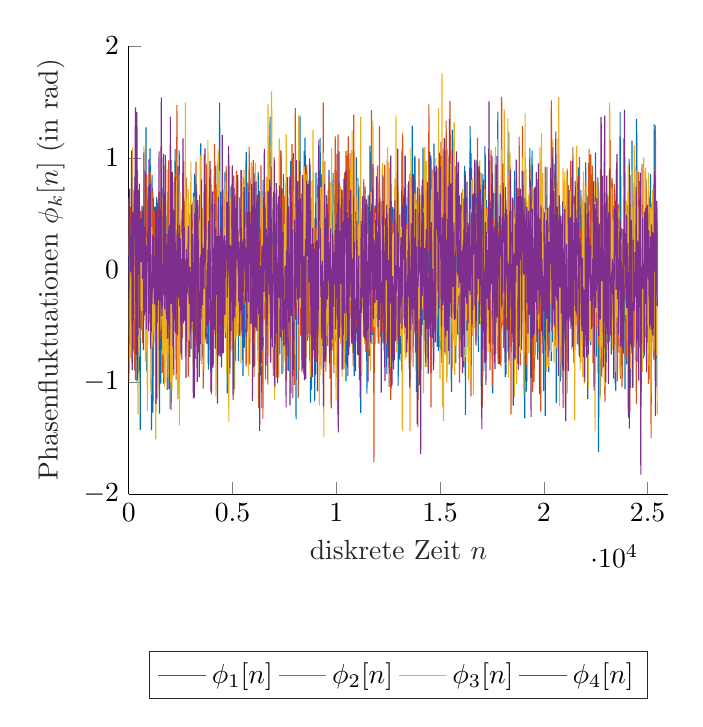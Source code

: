 % This file was created by matlab2tikz.
%
%The latest updates can be retrieved from
%  http://www.mathworks.com/matlabcentral/fileexchange/22022-matlab2tikz-matlab2tikz
%where you can also make suggestions and rate matlab2tikz.
%
\definecolor{mycolor1}{rgb}{0.0,0.447,0.741}%
\definecolor{mycolor2}{rgb}{0.85,0.325,0.098}%
\definecolor{mycolor3}{rgb}{0.929,0.694,0.125}%
\definecolor{mycolor4}{rgb}{0.494,0.184,0.556}%
\definecolor{mycolor5}{rgb}{0.466,0.674,0.188}%
%
\begin{tikzpicture}

\begin{axis}[%
xmin=0,
xmax=26000,
xlabel style={font=\color{white!15!black}},
xlabel={diskrete Zeit $n$},
ymin=-2,
ymax=2,
ylabel style={font=\color{white!15!black}},
ylabel={$\text{Phasenfluktuationen }\phi_k[n]$ (in rad)},
axis background/.style={fill=white},
axis x line*=bottom,
axis y line*=left,
legend style={at={(0.5,-0.35)}, anchor=north, legend columns=5, legend cell align=left, align=left, draw=white!15!black}
]
\addplot [color=mycolor1]
  table[row sep=crcr]{%
9.716	0.281\\
19.797	0.012\\
29.556	-0.655\\
39.586	-0.076\\
49.406	0.473\\
59.321	-0.398\\
69.207	-0.562\\
79.065	-0.473\\
88.993	-0.363\\
98.836	0.037\\
108.753	0.027\\
118.622	0.056\\
128.509	-0.381\\
138.404	-0.554\\
148.275	-0.282\\
158.175	-0.13\\
168.05	0.407\\
177.941	0.383\\
187.826	0.375\\
197.709	0.62\\
207.599	0.472\\
217.479	0.172\\
227.369	-0.465\\
237.252	-0.369\\
247.138	0.03\\
257.024	-0.138\\
266.909	-0.181\\
276.796	-0.046\\
286.68	0.296\\
296.566	0.634\\
306.451	0.841\\
316.337	0.414\\
326.223	0.177\\
336.108	1.139\\
345.994	0.928\\
355.879	-0.156\\
365.765	0.147\\
375.65	0.692\\
385.536	-0.017\\
395.421	-0.993\\
405.307	-0.363\\
415.192	0.284\\
425.078	0.036\\
434.963	0.178\\
444.849	-0.03\\
454.734	-0.424\\
464.62	-0.918\\
474.505	-0.864\\
484.391	0.271\\
494.277	0.608\\
504.162	0.151\\
514.048	-0.421\\
523.933	-0.215\\
533.819	0.29\\
543.704	-0.785\\
553.59	-1.426\\
563.475	-0.424\\
573.361	0.249\\
583.246	0.283\\
593.132	0.428\\
603.017	-0.148\\
612.903	-0.474\\
622.788	0.327\\
632.674	-0.093\\
642.56	-0.315\\
652.445	0.511\\
662.331	0.516\\
672.216	0.388\\
682.102	0.254\\
691.987	0.401\\
701.873	0.451\\
711.758	0.175\\
721.644	0.203\\
731.529	-0.184\\
741.415	-0.307\\
751.3	-0.083\\
761.186	-0.257\\
771.071	-0.288\\
780.957	0.29\\
790.842	0.876\\
800.728	0.71\\
810.614	0.372\\
820.499	0.683\\
830.385	1.272\\
840.27	0.935\\
850.156	0.192\\
860.041	-0.367\\
869.927	-0.905\\
879.812	-0.601\\
889.698	-0.105\\
899.583	-0.015\\
909.469	-0.156\\
919.354	-0.535\\
929.24	-0.098\\
939.125	0.746\\
949.011	0.251\\
958.897	-0.442\\
968.782	0.283\\
978.668	0.456\\
988.553	-0.275\\
998.439	-0.308\\
1008.324	-0.392\\
1018.21	0.069\\
1028.095	1.085\\
1037.981	0.872\\
1047.866	0.137\\
1057.752	-0.321\\
1067.637	-0.388\\
1077.523	-0.311\\
1087.408	-0.972\\
1097.294	-1.428\\
1107.179	-0.551\\
1117.065	0.594\\
1126.951	0.846\\
1136.836	0.598\\
1146.722	0.281\\
1156.607	-0.577\\
1166.493	-1.272\\
1176.378	-0.446\\
1186.264	0.646\\
1196.149	0.229\\
1206.035	-0.645\\
1215.92	-0.397\\
1225.806	0.211\\
1235.691	0.121\\
1245.577	0.146\\
1255.462	0.566\\
1265.348	0.469\\
1275.233	0.107\\
1285.119	-0.166\\
1295.005	-0.532\\
1304.89	-0.102\\
1314.776	0.228\\
1324.661	-0.09\\
1334.547	0.526\\
1344.432	0.653\\
1354.318	0.445\\
1364.203	0.627\\
1374.089	-0.198\\
1383.974	0.03\\
1393.86	0.407\\
1403.745	-0.514\\
1413.631	-0.033\\
1423.516	0.596\\
1433.402	0.427\\
1443.288	0.68\\
1453.173	0.68\\
1463.059	0.119\\
1472.944	-0.999\\
1482.83	-1.281\\
1492.715	-0.162\\
1502.601	0.402\\
1512.486	0.365\\
1522.372	0.413\\
1532.257	0.233\\
1542.143	-0.51\\
1552.028	-1.013\\
1561.914	-0.166\\
1571.799	0.067\\
1581.685	-0.629\\
1591.57	-0.417\\
1601.456	0.024\\
1611.342	0.427\\
1621.227	-0.039\\
1631.113	-0.752\\
1640.998	0.047\\
1650.884	0.732\\
1660.769	0.613\\
1670.655	-0.39\\
1680.54	-1.013\\
1690.426	-0.244\\
1700.311	-0.523\\
1710.197	-0.938\\
1720.082	-0.36\\
1729.968	-0.712\\
1739.853	-1.004\\
1749.739	0.039\\
1759.625	0.687\\
1769.51	0.408\\
1779.396	-0.008\\
1789.281	-0.3\\
1799.167	0.128\\
1809.052	0.476\\
1818.938	0.293\\
1828.823	0.12\\
1838.709	-0.514\\
1848.594	-0.641\\
1858.48	-0.372\\
1868.365	-0.83\\
1878.251	-0.804\\
1888.136	0.125\\
1898.022	0.897\\
1907.907	0.418\\
1917.793	-0.41\\
1927.679	-0.755\\
1937.564	-1.063\\
1947.45	-0.152\\
1957.335	0.058\\
1967.221	-0.842\\
1977.106	-0.264\\
1986.992	-0.722\\
1996.877	-1.24\\
2006.763	0.113\\
2016.648	0.083\\
2026.534	-0.873\\
2036.419	-0.823\\
2046.305	-0.479\\
2056.19	-0.715\\
2066.076	-0.858\\
2075.962	-0.446\\
2085.847	0.007\\
2095.733	0.175\\
2105.618	-0.238\\
2115.504	0.063\\
2125.389	0.534\\
2135.275	-0.298\\
2145.16	-0.788\\
2155.046	-0.497\\
2164.931	-0.15\\
2174.817	0.073\\
2184.702	0.303\\
2194.588	0.786\\
2204.473	0.456\\
2214.359	-0.244\\
2224.244	0.38\\
2234.13	1.079\\
2244.016	0.523\\
2253.901	0.399\\
2263.787	0.964\\
2273.672	0.768\\
2283.558	0.117\\
2293.443	-0.393\\
2303.329	-0.366\\
2313.214	-0.104\\
2323.1	-0.005\\
2332.985	0.419\\
2342.871	0.304\\
2352.756	-0.388\\
2362.642	-0.285\\
2372.527	0.179\\
2382.413	0.421\\
2392.298	0.662\\
2402.184	0.663\\
2412.07	0.316\\
2421.955	0.601\\
2431.841	1.067\\
2441.726	0.343\\
2451.612	0.038\\
2461.497	0.27\\
2471.383	-0.13\\
2481.268	-0.328\\
2491.154	-0.425\\
2501.039	-0.008\\
2510.925	0.439\\
2520.81	0.194\\
2530.696	0.297\\
2540.581	0.195\\
2550.467	0.018\\
2560.353	0.005\\
2570.238	-0.008\\
2580.124	0.359\\
2590.009	0.41\\
2599.895	0.56\\
2609.78	0.687\\
2619.666	0.48\\
2629.551	0.443\\
2639.437	0.138\\
2649.322	0.05\\
2659.208	-0.127\\
2669.093	-0.262\\
2678.979	0.099\\
2688.864	0.124\\
2698.75	0.365\\
2708.635	0.028\\
2718.521	-0.215\\
2728.407	0.34\\
2738.292	-0.296\\
2748.178	-0.361\\
2758.063	0.336\\
2767.949	0.282\\
2777.834	0.567\\
2787.72	0.239\\
2797.605	-0.481\\
2807.491	-0.103\\
2817.376	-0.067\\
2827.262	-0.578\\
2837.147	-0.536\\
2847.033	-0.219\\
2856.918	-0.103\\
2866.804	-0.475\\
2876.69	-0.853\\
2886.575	-0.3\\
2896.461	0.383\\
2906.346	-0.093\\
2916.232	-0.379\\
2926.117	-0.242\\
2936.003	-0.765\\
2945.888	-0.775\\
2955.774	-0.32\\
2965.659	0.185\\
2975.545	0.447\\
2985.43	-0.154\\
2995.316	-0.348\\
3005.201	0.035\\
3015.087	0.229\\
3024.972	0.138\\
3034.858	0.214\\
3044.744	0.242\\
3054.629	-0.03\\
3064.515	0.352\\
3074.4	0.275\\
3084.286	-0.093\\
3094.171	0.038\\
3104.057	-0.168\\
3113.942	0.244\\
3123.828	0.688\\
3133.713	0.649\\
3143.599	0.132\\
3153.484	-0.4\\
3163.37	0.724\\
3173.255	0.86\\
3183.141	-0.052\\
3193.026	0.621\\
3202.912	0.837\\
3212.798	0.205\\
3222.683	-0.222\\
3232.569	-0.514\\
3242.454	-0.162\\
3252.34	0.189\\
3262.225	0.591\\
3272.111	0.769\\
3281.996	-0.169\\
3291.882	-0.334\\
3301.767	-0.015\\
3311.653	-0.42\\
3321.538	-0.342\\
3331.424	-0.116\\
3341.309	0.115\\
3351.195	0.464\\
3361.081	0.077\\
3370.966	-0.452\\
3380.852	-0.066\\
3390.737	0.162\\
3400.623	-0.08\\
3410.508	0.398\\
3420.394	0.667\\
3430.279	0.22\\
3440.165	-0.375\\
3450.05	-0.169\\
3459.936	0.995\\
3469.821	1.13\\
3479.707	0.474\\
3489.592	0.367\\
3499.478	0.464\\
3509.363	0.276\\
3519.249	0.083\\
3529.135	-0.119\\
3539.02	-0.777\\
3548.906	-0.637\\
3558.791	0.323\\
3568.677	0.244\\
3578.562	-0.246\\
3588.448	-0.2\\
3598.333	-0.112\\
3608.219	-0.17\\
3618.104	-0.428\\
3627.99	-0.305\\
3637.875	0.305\\
3647.761	0.403\\
3657.646	0.103\\
3667.532	-0.257\\
3677.418	-0.615\\
3687.303	0.006\\
3697.189	0.585\\
3707.074	-0.102\\
3716.96	-0.595\\
3726.845	-0.45\\
3736.731	0.019\\
3746.616	0.387\\
3756.502	0.558\\
3766.387	0.736\\
3776.273	-0.097\\
3786.158	-0.662\\
3796.044	-0.004\\
3805.929	0.052\\
3815.815	-0.125\\
3825.7	-0.251\\
3835.586	-0.888\\
3845.472	-0.604\\
3855.357	0.255\\
3865.243	0.205\\
3875.128	-0.263\\
3885.014	-0.433\\
3894.899	0.036\\
3904.785	0.491\\
3914.67	-0.138\\
3924.556	-0.846\\
3934.441	-0.251\\
3944.327	0.475\\
3954.212	0.483\\
3964.098	0.758\\
3973.983	0.612\\
3983.869	-0.596\\
3993.755	-0.928\\
4003.64	-0.145\\
4013.526	-0.227\\
4023.411	-0.759\\
4033.297	-0.313\\
4043.182	0.189\\
4053.068	-0.063\\
4062.953	-0.214\\
4072.839	-0.068\\
4082.724	0.241\\
4092.61	0.175\\
4102.495	-0.388\\
4112.381	-0.088\\
4122.266	0.057\\
4132.152	-0.491\\
4142.037	-0.17\\
4151.923	0.506\\
4161.809	0.667\\
4171.694	0.08\\
4181.58	0.208\\
4191.465	0.93\\
4201.351	0.015\\
4211.236	-0.493\\
4221.122	-0.045\\
4231.007	-0.102\\
4240.893	-0.175\\
4250.778	-0.3\\
4260.664	0.299\\
4270.549	0.442\\
4280.435	-0.218\\
4290.32	0.302\\
4300.206	0.111\\
4310.092	-0.689\\
4319.977	-0.158\\
4329.863	0.174\\
4339.748	0.373\\
4349.634	0.775\\
4359.519	0.6\\
4369.405	0.922\\
4379.29	1.494\\
4389.176	1.034\\
4399.061	-0.18\\
4408.947	-0.774\\
4418.832	-0.116\\
4428.718	0.489\\
4438.603	0.567\\
4448.489	0.698\\
4458.374	0.523\\
4468.26	-0.138\\
4478.146	-0.417\\
4488.031	-0.317\\
4497.917	-0.22\\
4507.802	-0.014\\
4517.688	-0.262\\
4527.573	-0.346\\
4537.459	0.151\\
4547.344	0.008\\
4557.23	-0.317\\
4567.115	-0.171\\
4577.001	-0.192\\
4586.886	-0.299\\
4596.772	-0.179\\
4606.657	-0.14\\
4616.543	-0.485\\
4626.428	-0.086\\
4636.314	0.876\\
4646.2	0.195\\
4656.085	-0.608\\
4665.971	-0.003\\
4675.856	0.567\\
4685.742	0.764\\
4695.627	0.356\\
4705.513	0.158\\
4715.398	0.603\\
4725.284	0.196\\
4735.169	-0.739\\
4745.055	-1.101\\
4754.94	-0.738\\
4764.826	-0.475\\
4774.711	-0.322\\
4784.597	0.227\\
4794.483	0.095\\
4804.368	0.255\\
4814.254	0.647\\
4824.139	0.067\\
4834.025	0.259\\
4843.91	0.415\\
4853.796	-0.329\\
4863.681	-0.884\\
4873.567	-0.93\\
4883.452	-0.011\\
4893.338	0.226\\
4903.223	-0.71\\
4913.109	-0.455\\
4922.994	0.741\\
4932.88	0.671\\
4942.765	-0.161\\
4952.651	-0.1\\
4962.537	0.391\\
4972.422	0.471\\
4982.308	0.024\\
4992.193	-0.507\\
5002.079	-0.549\\
5011.964	0.125\\
5021.85	0.699\\
5031.735	0.125\\
5041.621	-0.171\\
5051.506	0.069\\
5061.392	-0.322\\
5071.277	-0.068\\
5081.163	0.057\\
5091.048	-0.827\\
5100.934	-1.064\\
5110.819	-0.643\\
5120.705	0.089\\
5130.591	0.47\\
5140.476	0.121\\
5150.362	-0.59\\
5160.247	-0.563\\
5170.133	0.678\\
5180.018	0.485\\
5189.904	-0.291\\
5199.789	0.104\\
5209.675	0.11\\
5219.56	-0.113\\
5229.446	-0.422\\
5239.331	-0.446\\
5249.217	-0.124\\
5259.102	-0.088\\
5268.988	0.169\\
5278.874	-0.19\\
5288.759	-0.812\\
5298.645	-0.529\\
5308.53	-0.249\\
5318.416	-0.451\\
5328.301	-0.435\\
5338.187	0.287\\
5348.072	0.464\\
5357.958	-0.09\\
5367.843	-0.151\\
5377.729	-0.188\\
5387.614	0.015\\
5397.5	0.283\\
5407.385	0.017\\
5417.271	0.0\\
5427.156	-0.047\\
5437.042	-0.226\\
5446.928	-0.022\\
5456.813	0.232\\
5466.699	0.285\\
5476.584	0.401\\
5486.47	0.124\\
5496.355	-0.793\\
5506.241	-0.947\\
5516.126	-0.398\\
5526.012	0.215\\
5535.897	0.823\\
5545.783	0.753\\
5555.668	0.301\\
5565.554	-0.509\\
5575.439	-0.693\\
5585.325	0.181\\
5595.21	0.04\\
5605.096	-0.062\\
5614.982	0.524\\
5624.867	-0.164\\
5634.753	-0.565\\
5644.638	0.377\\
5654.524	1.042\\
5664.409	1.053\\
5674.295	0.729\\
5684.18	0.216\\
5694.066	-0.554\\
5703.951	-0.514\\
5713.837	0.101\\
5723.722	-0.033\\
5733.608	0.023\\
5743.493	0.022\\
5753.379	-0.42\\
5763.265	-0.369\\
5773.15	0.258\\
5783.036	0.693\\
5792.921	0.446\\
5802.807	0.424\\
5812.692	0.568\\
5822.578	0.596\\
5832.463	0.825\\
5842.349	0.428\\
5852.234	-0.362\\
5862.12	-0.514\\
5872.005	-0.086\\
5881.891	0.483\\
5891.776	0.35\\
5901.662	-0.189\\
5911.547	-0.163\\
5921.433	-0.297\\
5931.319	-0.482\\
5941.204	-0.41\\
5951.09	-0.36\\
5960.975	-0.26\\
5970.861	-0.072\\
5980.746	0.104\\
5990.632	-0.496\\
6000.517	-0.825\\
6010.403	-0.223\\
6020.288	0.466\\
6030.174	0.521\\
6040.059	-0.096\\
6049.945	0.144\\
6059.83	-0.027\\
6069.716	-0.855\\
6079.602	-0.617\\
6089.487	-0.169\\
6099.373	0.444\\
6109.258	0.416\\
6119.144	-0.212\\
6129.029	-0.002\\
6138.915	0.007\\
6148.8	0.086\\
6158.686	0.654\\
6168.571	0.381\\
6178.457	-0.086\\
6188.342	-0.146\\
6198.228	-0.353\\
6208.113	-0.381\\
6217.999	-0.164\\
6227.884	0.445\\
6237.77	0.876\\
6247.656	0.685\\
6257.541	0.176\\
6267.427	-0.309\\
6277.312	0.511\\
6287.198	0.703\\
6297.083	-0.195\\
6306.969	-0.105\\
6316.854	-0.258\\
6326.74	-0.231\\
6336.625	-0.184\\
6346.511	-0.761\\
6356.396	-0.941\\
6366.282	-0.929\\
6376.167	-0.148\\
6386.053	0.379\\
6395.938	-0.179\\
6405.824	-0.824\\
6415.71	-1.235\\
6425.595	-0.634\\
6435.481	0.19\\
6445.366	0.183\\
6455.252	-0.005\\
6465.137	0.414\\
6475.023	0.802\\
6484.908	0.187\\
6494.794	-0.086\\
6504.679	0.232\\
6514.565	0.598\\
6524.45	0.646\\
6534.336	0.007\\
6544.222	0.333\\
6554.107	0.696\\
6563.993	0.286\\
6573.878	0.582\\
6583.764	0.416\\
6593.649	-0.058\\
6603.535	0.352\\
6613.42	0.371\\
6623.306	-0.039\\
6633.191	-0.104\\
6643.077	-0.256\\
6652.962	-0.483\\
6662.848	-0.633\\
6672.733	-0.028\\
6682.619	0.727\\
6692.504	-0.042\\
6702.39	-0.595\\
6712.276	-0.239\\
6722.161	0.151\\
6732.047	0.722\\
6741.932	0.308\\
6751.818	-0.206\\
6761.703	-0.104\\
6771.589	-0.275\\
6781.474	-0.283\\
6791.36	-0.034\\
6801.245	0.921\\
6811.131	1.369\\
6821.016	0.781\\
6830.902	0.244\\
6840.787	-0.191\\
6850.673	0.612\\
6860.558	0.567\\
6870.444	-0.455\\
6880.33	0.226\\
6890.215	0.335\\
6900.101	-0.221\\
6909.986	0.079\\
6919.872	0.339\\
6929.757	0.221\\
6939.643	0.102\\
6949.528	0.099\\
6959.414	0.067\\
6969.299	0.399\\
6979.185	0.104\\
6989.07	-0.785\\
6998.956	-0.334\\
7008.841	0.336\\
7018.727	-0.25\\
7028.612	-0.629\\
7038.498	-0.254\\
7048.384	-0.333\\
7058.269	-0.428\\
7068.155	-0.096\\
7078.04	0.257\\
7087.926	0.42\\
7097.811	0.074\\
7107.697	0.324\\
7117.582	0.63\\
7127.468	0.251\\
7137.353	-0.291\\
7147.239	-0.949\\
7157.124	-0.155\\
7167.01	0.587\\
7176.895	0.076\\
7186.781	-0.174\\
7196.667	-0.259\\
7206.552	0.37\\
7216.438	0.403\\
7226.323	-0.071\\
7236.209	0.239\\
7246.094	-0.391\\
7255.98	-0.709\\
7265.865	-0.432\\
7275.751	-0.752\\
7285.636	-0.282\\
7295.522	-0.026\\
7305.407	-0.256\\
7315.293	0.138\\
7325.178	0.383\\
7335.064	0.777\\
7344.95	1.021\\
7354.835	0.227\\
7364.721	-0.429\\
7374.606	-0.585\\
7384.492	-0.926\\
7394.377	-0.536\\
7404.263	0.097\\
7414.148	-0.267\\
7424.034	-0.315\\
7433.919	0.052\\
7443.805	0.48\\
7453.69	0.854\\
7463.576	0.538\\
7473.461	0.579\\
7483.347	0.432\\
7493.232	0.236\\
7503.118	0.557\\
7513.004	-0.256\\
7522.889	-0.382\\
7532.775	0.372\\
7542.66	0.055\\
7552.546	-0.115\\
7562.431	-0.031\\
7572.317	0.254\\
7582.202	0.6\\
7592.088	0.152\\
7601.973	-0.508\\
7611.859	-0.896\\
7621.744	-0.701\\
7631.63	-0.309\\
7641.515	-0.323\\
7651.401	-0.008\\
7661.286	0.645\\
7671.172	0.379\\
7681.058	-0.441\\
7690.943	-0.576\\
7700.829	-0.9\\
7710.714	-0.726\\
7720.6	0.32\\
7730.485	0.017\\
7740.371	-0.191\\
7750.256	0.159\\
7760.142	-0.348\\
7770.027	-0.207\\
7779.913	0.198\\
7789.798	0.1\\
7799.684	0.664\\
7809.569	0.973\\
7819.455	-0.006\\
7829.341	-0.733\\
7839.226	-0.498\\
7849.112	-0.263\\
7858.997	0.073\\
7868.883	0.861\\
7878.768	0.998\\
7888.654	0.466\\
7898.539	0.404\\
7908.425	0.271\\
7918.31	0.362\\
7928.196	1.042\\
7938.081	0.811\\
7947.967	-0.059\\
7957.852	-0.668\\
7967.738	-0.642\\
7977.623	-0.232\\
7987.509	-0.135\\
7997.395	0.307\\
8007.28	0.395\\
8017.166	-0.055\\
8027.051	0.106\\
8036.937	0.171\\
8046.822	-0.38\\
8056.708	-1.264\\
8066.593	-1.333\\
8076.479	-0.048\\
8086.364	0.502\\
8096.25	-0.155\\
8106.135	-0.271\\
8116.021	0.068\\
8125.906	0.22\\
8135.792	0.454\\
8145.677	0.581\\
8155.563	0.499\\
8165.449	0.708\\
8175.334	0.552\\
8185.22	-0.398\\
8195.105	-0.379\\
8204.991	0.126\\
8214.876	-0.331\\
8224.762	-0.458\\
8234.647	-0.341\\
8244.533	0.252\\
8254.418	1.37\\
8264.304	0.607\\
8274.189	-0.349\\
8284.075	-0.143\\
8293.96	-0.063\\
8303.846	0.565\\
8313.732	0.576\\
8323.617	0.064\\
8333.503	0.06\\
8343.388	-0.375\\
8353.274	-0.426\\
8363.159	0.173\\
8373.045	0.368\\
8382.93	-0.148\\
8392.816	-0.445\\
8402.701	-0.165\\
8412.587	-0.164\\
8422.472	-0.307\\
8432.358	-0.513\\
8442.243	0.072\\
8452.129	1.061\\
8462.014	0.345\\
8471.9	-0.362\\
8481.786	0.449\\
8491.671	1.178\\
8501.557	1.102\\
8511.442	0.521\\
8521.328	0.13\\
8531.213	0.161\\
8541.099	-0.236\\
8550.984	-0.489\\
8560.87	0.283\\
8570.755	0.251\\
8580.641	-0.357\\
8590.526	-0.254\\
8600.412	-0.63\\
8610.297	-0.441\\
8620.183	0.138\\
8630.069	-0.267\\
8639.954	-0.051\\
8649.84	0.453\\
8659.725	0.435\\
8669.611	0.221\\
8679.496	0.488\\
8689.382	0.803\\
8699.267	-0.367\\
8709.153	-0.641\\
8719.038	0.309\\
8728.924	0.894\\
8738.809	0.937\\
8748.695	-0.463\\
8758.58	-1.184\\
8768.466	-0.933\\
8778.351	-0.467\\
8788.237	0.447\\
8798.123	-0.38\\
8808.008	-1.068\\
8817.894	-0.284\\
8827.779	-0.103\\
8837.665	0.055\\
8847.55	-0.213\\
8857.436	-0.636\\
8867.321	-0.405\\
8877.207	-0.674\\
8887.092	-0.713\\
8896.978	-0.461\\
8906.863	-0.537\\
8916.749	0.025\\
8926.634	0.461\\
8936.52	0.185\\
8946.406	-0.302\\
8956.291	-1.173\\
8966.177	-1.118\\
8976.062	-0.328\\
8985.948	-0.068\\
8995.833	0.076\\
9005.719	0.144\\
9015.604	0.686\\
9025.49	0.869\\
9035.375	0.321\\
9045.261	0.247\\
9055.146	-0.151\\
9065.032	-0.473\\
9074.917	-0.586\\
9084.803	-0.798\\
9094.688	-0.393\\
9104.574	-0.582\\
9114.46	-0.374\\
9124.345	0.819\\
9134.231	0.725\\
9144.116	0.191\\
9154.002	0.009\\
9163.887	-0.156\\
9173.773	0.245\\
9183.658	0.539\\
9193.544	0.226\\
9203.429	-0.261\\
9213.315	0.284\\
9223.2	1.177\\
9233.086	0.648\\
9242.971	0.242\\
9252.857	0.494\\
9262.742	0.563\\
9272.628	0.279\\
9282.514	0.126\\
9292.399	0.802\\
9302.285	0.853\\
9312.17	0.629\\
9322.056	0.561\\
9331.941	-0.333\\
9341.827	-0.677\\
9351.712	-0.201\\
9361.598	0.423\\
9371.483	0.674\\
9381.369	0.351\\
9391.254	0.048\\
9401.14	-0.556\\
9411.025	-0.293\\
9420.911	0.318\\
9430.797	-0.323\\
9440.682	-0.301\\
9450.568	0.087\\
9460.453	0.03\\
9470.339	0.001\\
9480.224	-0.412\\
9490.11	-0.253\\
9499.995	-0.606\\
9509.881	-0.763\\
9519.766	0.67\\
9529.652	0.275\\
9539.537	-0.467\\
9549.423	-0.179\\
9559.308	-0.256\\
9569.194	0.588\\
9579.079	0.249\\
9588.965	-0.501\\
9598.851	0.111\\
9608.736	0.153\\
9618.622	0.331\\
9628.507	0.258\\
9638.393	0.21\\
9648.278	0.894\\
9658.164	0.465\\
9668.049	-0.452\\
9677.935	-0.342\\
9687.82	0.185\\
9697.706	-0.093\\
9707.591	-0.463\\
9717.477	-0.311\\
9727.362	-0.381\\
9737.248	-0.428\\
9747.133	-0.357\\
9757.019	-0.107\\
9766.905	-0.146\\
9776.79	-0.646\\
9786.676	-0.433\\
9796.561	-0.363\\
9806.447	-0.445\\
9816.332	0.448\\
9826.218	0.51\\
9836.103	0.149\\
9845.989	0.867\\
9855.874	0.691\\
9865.76	-0.138\\
9875.645	-0.011\\
9885.531	0.025\\
9895.416	-0.106\\
9905.302	-0.181\\
9915.188	-0.017\\
9925.073	0.669\\
9934.959	0.225\\
9944.844	-0.228\\
9954.73	-0.043\\
9964.615	-0.637\\
9974.501	-0.451\\
9984.386	-0.079\\
9994.272	-0.187\\
10004.157	-0.035\\
10014.043	-0.166\\
10023.928	0.214\\
10033.814	0.176\\
10043.699	-0.572\\
10053.585	-0.516\\
10063.471	-0.304\\
10073.356	-0.668\\
10083.242	-1.285\\
10093.127	-0.542\\
10103.013	0.743\\
10112.898	0.757\\
10122.784	0.781\\
10132.669	0.559\\
10142.555	0.42\\
10152.44	0.603\\
10162.326	-0.08\\
10172.211	-0.083\\
10182.097	0.362\\
10191.982	0.263\\
10201.868	0.302\\
10211.753	0.412\\
10221.639	0.549\\
10231.525	0.146\\
10241.41	0.104\\
10251.296	0.719\\
10261.181	0.272\\
10271.067	-0.352\\
10280.952	-0.419\\
10290.838	-0.324\\
10300.723	-0.149\\
10310.609	-0.375\\
10320.494	-0.811\\
10330.38	-0.883\\
10340.265	-0.308\\
10350.151	-0.112\\
10360.036	-0.023\\
10369.922	0.127\\
10379.808	-0.485\\
10389.693	-0.239\\
10399.579	-0.137\\
10409.464	-0.83\\
10419.35	-0.339\\
10429.235	0.327\\
10439.121	0.236\\
10449.006	0.181\\
10458.892	-0.07\\
10468.777	-0.994\\
10478.663	-0.846\\
10488.548	-0.288\\
10498.434	-0.8\\
10508.319	-0.317\\
10518.205	0.391\\
10528.091	0.429\\
10537.976	0.551\\
10547.862	0.623\\
10557.747	0.317\\
10567.633	-0.363\\
10577.518	0.136\\
10587.404	0.675\\
10597.289	0.2\\
10607.175	0.225\\
10617.06	0.052\\
10626.946	-0.398\\
10636.831	0.075\\
10646.717	0.373\\
10656.602	0.198\\
10666.488	0.4\\
10676.373	0.189\\
10686.259	-0.016\\
10696.144	-0.002\\
10706.03	-0.015\\
10715.916	0.379\\
10725.801	0.018\\
10735.687	-0.579\\
10745.572	-0.378\\
10755.458	0.116\\
10765.343	0.173\\
10775.229	-0.517\\
10785.114	-0.664\\
10795.0	-0.484\\
10804.885	-0.703\\
10814.771	-0.469\\
10824.656	0.205\\
10834.542	0.043\\
10844.427	-0.665\\
10854.313	-0.743\\
10864.199	-0.947\\
10874.084	-0.712\\
10883.97	-0.023\\
10893.855	0.28\\
10903.741	0.519\\
10913.626	0.104\\
10923.512	0.149\\
10933.397	0.149\\
10943.283	-0.637\\
10953.168	0.13\\
10963.054	1.005\\
10972.939	0.203\\
10982.825	-0.276\\
10992.71	-0.363\\
11002.596	-0.562\\
11012.481	-0.171\\
11022.367	-0.327\\
11032.253	-0.176\\
11042.138	0.82\\
11052.024	0.593\\
11061.909	0.533\\
11071.795	0.728\\
11081.68	-0.088\\
11091.566	-0.264\\
11101.451	0.388\\
11111.337	0.579\\
11121.222	0.228\\
11131.108	0.309\\
11140.993	0.167\\
11150.879	-0.175\\
11160.764	0.265\\
11170.65	-0.356\\
11180.535	-1.274\\
11190.421	-0.888\\
11200.307	-0.665\\
11210.192	-0.501\\
11220.078	-0.18\\
11229.963	0.119\\
11239.849	0.423\\
11249.734	0.452\\
11259.62	0.536\\
11269.505	0.094\\
11279.391	-0.146\\
11289.276	0.568\\
11299.162	0.465\\
11309.047	-0.015\\
11318.933	0.046\\
11328.818	-0.252\\
11338.704	-0.578\\
11348.589	-0.13\\
11358.475	0.521\\
11368.361	0.417\\
11378.246	0.439\\
11388.132	0.746\\
11398.017	0.453\\
11407.903	0.157\\
11417.788	-0.371\\
11427.674	-0.256\\
11437.559	0.363\\
11447.445	-0.302\\
11457.33	-0.519\\
11467.216	-0.621\\
11477.101	-1.104\\
11486.987	-0.576\\
11496.872	-0.258\\
11506.758	-0.199\\
11516.644	-0.161\\
11526.529	0.182\\
11536.415	0.665\\
11546.3	0.102\\
11556.186	-0.011\\
11566.071	0.212\\
11575.957	0.145\\
11585.842	0.505\\
11595.728	-0.021\\
11605.613	-0.766\\
11615.499	-0.047\\
11625.384	1.108\\
11635.27	1.039\\
11645.155	0.056\\
11655.041	-0.108\\
11664.927	-0.091\\
11674.812	-0.555\\
11684.698	-0.29\\
11694.583	0.089\\
11704.469	-0.294\\
11714.354	-0.66\\
11724.24	-0.087\\
11734.125	0.823\\
11744.011	0.511\\
11753.896	-0.385\\
11763.782	-0.58\\
11773.667	-0.159\\
11783.553	0.262\\
11793.438	0.061\\
11803.324	0.008\\
11813.21	0.427\\
11823.095	0.425\\
11832.981	0.134\\
11842.866	0.006\\
11852.752	0.271\\
11862.637	0.572\\
11872.523	0.205\\
11882.408	-0.136\\
11892.294	-0.02\\
11902.179	0.065\\
11912.065	0.422\\
11921.95	0.582\\
11931.836	-0.054\\
11941.721	-0.276\\
11951.607	-0.035\\
11961.492	-0.432\\
11971.378	-0.189\\
11981.264	0.817\\
11991.149	0.806\\
12001.035	0.126\\
12010.92	-0.446\\
12020.806	-0.153\\
12030.691	0.177\\
12040.577	-0.397\\
12050.462	-0.313\\
12060.348	0.135\\
12070.233	0.373\\
12080.119	0.295\\
12090.004	-0.077\\
12099.89	-0.01\\
12109.775	-0.351\\
12119.661	-0.239\\
12129.546	0.246\\
12139.432	-0.112\\
12149.318	0.197\\
12159.203	0.331\\
12169.089	-0.302\\
12178.974	-0.26\\
12188.86	0.122\\
12198.745	0.41\\
12208.631	0.273\\
12218.516	-0.151\\
12228.402	-0.165\\
12238.287	-0.325\\
12248.173	-0.654\\
12258.058	0.01\\
12267.944	0.618\\
12277.829	0.188\\
12287.715	-0.018\\
12297.6	0.197\\
12307.486	0.366\\
12317.372	-0.111\\
12327.257	-0.792\\
12337.143	-0.31\\
12347.028	0.241\\
12356.914	-0.254\\
12366.799	-0.354\\
12376.685	0.234\\
12386.57	0.169\\
12396.456	-0.214\\
12406.341	-0.513\\
12416.227	-0.544\\
12426.112	-0.43\\
12435.998	-0.926\\
12445.883	-0.575\\
12455.769	0.386\\
12465.654	0.231\\
12475.54	0.166\\
12485.426	0.483\\
12495.311	0.177\\
12505.197	-0.26\\
12515.082	-0.052\\
12524.968	0.277\\
12534.853	0.168\\
12544.739	0.188\\
12554.624	-0.017\\
12564.51	-0.339\\
12574.395	0.363\\
12584.281	0.911\\
12594.166	0.264\\
12604.052	-0.032\\
12613.938	-0.037\\
12623.823	-0.527\\
12633.709	-0.367\\
12643.594	0.063\\
12653.48	-0.17\\
12663.365	-0.287\\
12673.251	-0.361\\
12683.136	-0.821\\
12693.022	-0.179\\
12702.907	0.564\\
12712.793	-0.505\\
12722.678	-0.805\\
12732.564	-0.192\\
12742.449	-0.212\\
12752.335	0.164\\
12762.22	0.394\\
12772.106	-0.118\\
12781.992	-0.645\\
12791.877	-0.39\\
12801.763	-0.036\\
12811.648	-0.324\\
12821.534	-0.391\\
12831.419	-0.45\\
12841.305	-0.579\\
12851.19	-0.335\\
12861.076	0.014\\
12870.961	-0.126\\
12880.847	-0.413\\
12890.732	-0.104\\
12900.618	-0.149\\
12910.503	-0.347\\
12920.389	-0.101\\
12930.275	0.137\\
12940.16	0.48\\
12950.046	0.4\\
12959.931	0.364\\
12969.817	0.201\\
12979.702	-1.035\\
12989.588	-0.823\\
12999.473	0.545\\
13009.359	0.325\\
13019.244	-0.007\\
13029.13	-0.083\\
13039.015	-0.573\\
13048.901	-0.787\\
13058.786	-0.791\\
13068.672	-0.255\\
13078.557	0.099\\
13088.443	-0.319\\
13098.329	-0.438\\
13108.214	-0.254\\
13118.1	-0.558\\
13127.985	-0.749\\
13137.871	0.111\\
13147.756	0.705\\
13157.642	0.618\\
13167.527	1.041\\
13177.413	1.083\\
13187.298	0.55\\
13197.184	0.43\\
13207.069	0.173\\
13216.955	0.016\\
13226.84	0.481\\
13236.726	0.635\\
13246.611	0.432\\
13256.497	0.317\\
13266.383	-0.042\\
13276.268	0.115\\
13286.154	0.467\\
13296.039	-0.149\\
13305.925	-0.206\\
13315.81	0.386\\
13325.696	0.251\\
13335.581	-0.504\\
13345.467	-0.398\\
13355.352	0.581\\
13365.238	-0.002\\
13375.123	-0.352\\
13385.009	0.354\\
13394.894	-0.001\\
13404.78	0.216\\
13414.665	0.65\\
13424.551	0.318\\
13434.437	0.246\\
13444.322	0.035\\
13454.208	-0.026\\
13464.093	0.303\\
13473.979	0.178\\
13483.864	-0.649\\
13493.75	-0.592\\
13503.635	0.294\\
13513.521	-0.168\\
13523.406	-0.832\\
13533.292	-0.771\\
13543.177	-0.5\\
13553.063	-0.117\\
13562.948	-0.508\\
13572.834	-0.955\\
13582.72	-0.984\\
13592.605	-0.462\\
13602.491	0.32\\
13612.376	0.051\\
13622.262	-0.016\\
13632.147	0.477\\
13642.033	0.573\\
13651.918	0.882\\
13661.804	1.285\\
13671.689	0.954\\
13681.575	0.068\\
13691.46	-0.358\\
13701.346	-0.42\\
13711.231	-0.478\\
13721.117	-0.104\\
13731.002	-0.225\\
13740.888	-0.569\\
13750.774	0.322\\
13760.659	0.739\\
13770.545	0.465\\
13780.43	0.991\\
13790.316	1.02\\
13800.201	0.661\\
13810.087	0.083\\
13819.972	-0.738\\
13829.858	0.073\\
13839.743	0.557\\
13849.629	-0.56\\
13859.514	-1.088\\
13869.4	-0.674\\
13879.285	0.202\\
13889.171	0.204\\
13899.056	0.001\\
13908.942	0.738\\
13918.828	0.383\\
13928.713	-0.95\\
13938.599	-1.161\\
13948.484	0.108\\
13958.37	0.567\\
13968.255	-0.178\\
13978.141	-0.066\\
13988.026	-0.382\\
13997.912	-1.027\\
14007.797	-0.165\\
14017.683	0.721\\
14027.568	0.441\\
14037.454	0.144\\
14047.339	0.506\\
14057.225	0.194\\
14067.111	-0.135\\
14076.996	0.402\\
14086.882	-0.189\\
14096.767	-0.576\\
14106.653	0.418\\
14116.538	0.66\\
14126.424	0.383\\
14136.309	-0.033\\
14146.195	-0.489\\
14156.08	-0.168\\
14165.966	0.552\\
14175.851	1.093\\
14185.737	0.371\\
14195.622	-0.608\\
14205.508	-0.119\\
14215.394	-0.398\\
14225.279	-0.629\\
14235.165	0.669\\
14245.05	0.255\\
14254.936	-0.156\\
14264.821	0.617\\
14274.707	0.026\\
14284.592	-0.055\\
14294.478	0.504\\
14304.363	-0.035\\
14314.249	-0.866\\
14324.134	-0.813\\
14334.02	-0.297\\
14343.905	-0.182\\
14353.791	0.315\\
14363.676	0.618\\
14373.562	0.155\\
14383.448	-0.34\\
14393.333	-0.258\\
14403.219	0.407\\
14413.104	0.144\\
14422.99	-0.186\\
14432.875	0.054\\
14442.761	-0.006\\
14452.646	0.259\\
14462.532	0.221\\
14472.417	0.245\\
14482.303	0.532\\
14492.188	0.272\\
14502.074	0.16\\
14511.959	-0.067\\
14521.845	0.002\\
14531.73	0.592\\
14541.616	0.725\\
14551.502	1.021\\
14561.387	1.002\\
14571.273	0.054\\
14581.158	-0.246\\
14591.044	0.462\\
14600.929	0.675\\
14610.815	-0.152\\
14620.7	-0.459\\
14630.586	-0.311\\
14640.471	-0.434\\
14650.357	0.271\\
14660.242	0.187\\
14670.128	-0.568\\
14680.013	-0.184\\
14689.899	-0.481\\
14699.785	-0.002\\
14709.67	1.127\\
14719.556	0.216\\
14729.441	-0.136\\
14739.327	-0.02\\
14749.212	-0.379\\
14759.098	0.357\\
14768.983	0.76\\
14778.869	0.328\\
14788.754	-0.129\\
14798.64	-0.316\\
14808.525	0.098\\
14818.411	0.693\\
14828.296	0.914\\
14838.182	0.244\\
14848.067	-0.226\\
14857.953	-0.27\\
14867.839	-0.687\\
14877.724	-0.036\\
14887.61	0.675\\
14897.495	0.399\\
14907.381	0.08\\
14917.266	-0.721\\
14927.152	-0.409\\
14937.037	0.633\\
14946.923	0.149\\
14956.808	-0.687\\
14966.694	-0.455\\
14976.579	0.33\\
14986.465	0.116\\
14996.35	-0.111\\
15006.236	-0.084\\
15016.121	-0.71\\
15026.007	-0.041\\
15035.893	0.821\\
15045.778	0.012\\
15055.664	-0.28\\
15065.549	0.406\\
15075.435	-0.027\\
15085.32	-0.83\\
15095.206	-0.281\\
15105.091	0.069\\
15114.977	0.042\\
15124.862	0.373\\
15134.748	-0.29\\
15144.633	-0.809\\
15154.519	-0.457\\
15164.404	-0.125\\
15174.29	0.49\\
15184.176	0.331\\
15194.061	-0.304\\
15203.947	-0.123\\
15213.832	0.019\\
15223.718	-0.305\\
15233.603	-0.409\\
15243.489	-0.04\\
15253.374	0.24\\
15263.26	0.474\\
15273.145	0.777\\
15283.031	0.269\\
15292.916	-0.378\\
15302.802	-0.132\\
15312.687	-0.264\\
15322.573	-0.456\\
15332.459	0.165\\
15342.344	0.163\\
15352.23	0.208\\
15362.115	1.038\\
15372.001	0.719\\
15381.886	-0.324\\
15391.772	-0.386\\
15401.657	-0.136\\
15411.543	0.001\\
15421.428	0.317\\
15431.314	0.498\\
15441.199	0.612\\
15451.085	0.417\\
15460.97	-0.216\\
15470.856	-0.185\\
15480.741	0.234\\
15490.627	0.001\\
15500.513	0.132\\
15510.398	0.759\\
15520.284	0.761\\
15530.169	0.188\\
15540.055	-0.953\\
15549.94	-1.088\\
15559.826	0.161\\
15569.711	0.093\\
15579.597	0.064\\
15589.482	1.25\\
15599.368	0.849\\
15609.253	-0.196\\
15619.139	0.165\\
15629.024	0.265\\
15638.91	-0.226\\
15648.795	-0.054\\
15658.681	0.344\\
15668.567	0.623\\
15678.452	0.358\\
15688.338	-0.448\\
15698.223	-0.182\\
15708.109	0.684\\
15717.994	0.365\\
15727.88	-0.03\\
15737.765	0.451\\
15747.651	-0.122\\
15757.536	-0.831\\
15767.422	0.192\\
15777.307	0.81\\
15787.193	0.16\\
15797.078	-0.509\\
15806.964	-0.566\\
15816.85	-0.283\\
15826.735	0.293\\
15836.621	0.865\\
15846.506	0.152\\
15856.392	-0.582\\
15866.277	-0.161\\
15876.163	0.182\\
15886.048	0.265\\
15895.934	0.245\\
15905.819	-0.283\\
15915.705	-0.162\\
15925.59	0.666\\
15935.476	0.345\\
15945.361	0.122\\
15955.247	0.313\\
15965.132	-0.433\\
15975.018	-0.627\\
15984.904	-0.383\\
15994.789	-0.312\\
16004.675	0.01\\
16014.56	0.165\\
16024.446	0.075\\
16034.331	-0.019\\
16044.217	0.429\\
16054.102	0.53\\
16063.988	0.097\\
16073.873	-0.085\\
16083.759	-0.127\\
16093.644	0.037\\
16103.53	-0.001\\
16113.415	0.637\\
16123.301	0.575\\
16133.187	-0.869\\
16143.072	-0.585\\
16152.958	-0.48\\
16162.843	-0.752\\
16172.729	0.688\\
16182.614	0.926\\
16192.5	0.307\\
16202.385	0.248\\
16212.271	-0.638\\
16222.156	-1.294\\
16232.042	-0.849\\
16241.927	-0.592\\
16251.813	-0.441\\
16261.698	0.43\\
16271.584	0.652\\
16281.469	0.33\\
16291.355	0.252\\
16301.241	-0.471\\
16311.126	-0.538\\
16321.012	-0.191\\
16330.897	-0.108\\
16340.783	0.162\\
16350.668	-0.512\\
16360.554	-0.688\\
16370.439	-0.049\\
16380.325	0.155\\
16390.21	0.366\\
16400.096	0.247\\
16409.981	0.353\\
16419.867	0.491\\
16429.752	0.215\\
16439.638	0.712\\
16449.523	1.284\\
16459.409	0.926\\
16469.295	0.544\\
16479.18	0.936\\
16489.066	1.043\\
16498.951	0.559\\
16508.837	0.872\\
16518.722	0.911\\
16528.608	0.444\\
16538.493	0.417\\
16548.379	0.07\\
16558.264	-0.072\\
16568.15	-0.107\\
16578.035	0.169\\
16587.921	0.619\\
16597.806	-0.22\\
16607.692	-0.442\\
16617.578	0.167\\
16627.463	-0.052\\
16637.349	-0.136\\
16647.234	-0.013\\
16657.12	0.39\\
16667.005	0.682\\
16676.891	-0.019\\
16686.776	-0.304\\
16696.662	0.107\\
16706.547	0.089\\
16716.433	-0.035\\
16726.318	0.789\\
16736.204	0.983\\
16746.089	-0.256\\
16755.975	0.018\\
16765.86	0.652\\
16775.746	-0.182\\
16785.632	-0.404\\
16795.517	-0.241\\
16805.403	-0.365\\
16815.288	-0.212\\
16825.174	-0.002\\
16835.059	-0.228\\
16844.945	-0.734\\
16854.83	-0.393\\
16864.716	0.342\\
16874.601	0.402\\
16884.487	0.538\\
16894.372	0.675\\
16904.258	0.163\\
16914.143	-0.412\\
16924.029	-0.483\\
16933.915	0.055\\
16943.8	0.213\\
16953.686	0.157\\
16963.571	0.627\\
16973.457	0.003\\
16983.342	-0.961\\
16993.228	-1.136\\
17003.113	-1.243\\
17012.999	-0.592\\
17022.884	-0.439\\
17032.77	-1.019\\
17042.655	-0.446\\
17052.541	0.459\\
17062.426	0.856\\
17072.312	0.618\\
17082.197	-0.062\\
17092.083	-0.056\\
17101.969	-0.035\\
17111.854	-0.901\\
17121.74	-0.557\\
17131.625	0.342\\
17141.511	-0.137\\
17151.396	0.378\\
17161.282	1.104\\
17171.167	0.798\\
17181.053	1.02\\
17190.938	0.749\\
17200.824	0.112\\
17210.709	0.082\\
17220.595	0.348\\
17230.48	0.622\\
17240.366	0.462\\
17250.252	0.136\\
17260.137	-0.012\\
17270.023	0.06\\
17279.908	0.06\\
17289.794	-0.115\\
17299.679	-0.013\\
17309.565	0.211\\
17319.45	0.272\\
17329.336	0.191\\
17339.221	0.01\\
17349.107	-0.436\\
17358.992	-0.471\\
17368.878	0.033\\
17378.763	-0.03\\
17388.649	0.123\\
17398.534	0.397\\
17408.42	0.218\\
17418.306	0.412\\
17428.191	0.369\\
17438.077	0.232\\
17447.962	0.046\\
17457.848	-0.444\\
17467.733	-0.098\\
17477.619	0.454\\
17487.504	0.294\\
17497.39	0.013\\
17507.275	0.055\\
17517.161	0.108\\
17527.046	-0.522\\
17536.932	-1.099\\
17546.817	-0.855\\
17556.703	-0.353\\
17566.588	0.388\\
17576.474	0.687\\
17586.36	0.264\\
17596.245	0.237\\
17606.131	0.385\\
17616.016	0.251\\
17625.902	0.087\\
17635.787	-0.024\\
17645.673	0.124\\
17655.558	0.55\\
17665.444	1.018\\
17675.329	0.795\\
17685.215	0.084\\
17695.1	0.29\\
17704.986	0.143\\
17714.872	-0.474\\
17724.757	0.241\\
17734.642	0.514\\
17744.528	0.226\\
17754.414	0.364\\
17764.299	0.131\\
17774.185	0.853\\
17784.07	1.412\\
17793.956	-0.06\\
17803.841	-0.793\\
17813.727	-0.356\\
17823.612	-0.066\\
17833.498	0.423\\
17843.383	0.164\\
17853.269	-0.147\\
17863.154	0.13\\
17873.04	0.139\\
17882.926	0.242\\
17892.811	-0.111\\
17902.697	-0.355\\
17912.582	0.218\\
17922.468	0.617\\
17932.353	0.425\\
17942.239	-0.354\\
17952.124	-0.096\\
17962.01	0.524\\
17971.895	-0.147\\
17981.781	-0.154\\
17991.666	0.395\\
18001.552	0.267\\
18011.437	-0.027\\
18021.323	0.041\\
18031.208	0.602\\
18041.094	0.677\\
18050.98	-0.031\\
18060.865	-0.624\\
18070.751	-0.415\\
18080.636	0.195\\
18090.522	0.184\\
18100.407	-0.011\\
18110.293	0.173\\
18120.178	0.081\\
18130.064	-0.495\\
18139.949	-0.956\\
18149.835	-0.638\\
18159.72	0.047\\
18169.606	-0.322\\
18179.491	-0.931\\
18189.377	-0.362\\
18199.262	-0.175\\
18209.148	-0.246\\
18219.034	0.508\\
18228.919	0.42\\
18238.805	-0.301\\
18248.69	-0.064\\
18258.576	0.385\\
18268.461	0.081\\
18278.347	-0.443\\
18288.232	-0.428\\
18298.118	0.016\\
18308.003	0.865\\
18317.889	1.227\\
18327.774	0.105\\
18337.66	-0.359\\
18347.545	0.094\\
18357.431	-0.087\\
18367.317	0.011\\
18377.202	0.048\\
18387.088	-0.076\\
18396.973	0.232\\
18406.859	-0.059\\
18416.744	-0.661\\
18426.63	-0.297\\
18436.515	0.339\\
18446.401	0.036\\
18456.286	-0.377\\
18466.172	-0.4\\
18476.057	-0.455\\
18485.943	-0.316\\
18495.828	-0.14\\
18505.714	-0.155\\
18515.599	-0.165\\
18525.485	-0.31\\
18535.371	-0.343\\
18545.256	0.356\\
18555.142	0.221\\
18565.027	-0.95\\
18574.913	-0.518\\
18584.798	0.702\\
18594.684	0.885\\
18604.569	0.458\\
18614.455	-0.267\\
18624.34	-0.733\\
18634.226	-0.396\\
18644.111	0.075\\
18653.997	-0.053\\
18663.883	-0.178\\
18673.768	0.05\\
18683.654	-0.199\\
18693.539	-0.837\\
18703.425	-0.503\\
18713.31	0.059\\
18723.196	-0.028\\
18733.081	0.11\\
18742.967	-0.427\\
18752.852	-0.834\\
18762.738	-0.159\\
18772.623	0.183\\
18782.509	0.207\\
18792.394	-0.094\\
18802.28	-0.421\\
18812.165	-0.624\\
18822.051	-0.681\\
18831.937	-0.266\\
18841.822	-0.111\\
18851.707	-0.233\\
18861.593	-0.182\\
18871.479	0.167\\
18881.364	0.119\\
18891.25	-0.315\\
18901.135	-0.267\\
18911.021	-0.376\\
18920.906	-0.498\\
18930.792	-0.302\\
18940.677	-0.276\\
18950.563	-0.188\\
18960.448	-0.033\\
18970.334	0.302\\
18980.219	0.524\\
18990.105	-0.062\\
18999.991	-0.356\\
19009.876	0.079\\
19019.762	0.174\\
19029.647	0.61\\
19039.533	0.879\\
19049.418	-0.095\\
19059.304	-0.211\\
19069.189	-0.141\\
19079.075	-1.323\\
19088.96	-0.996\\
19098.846	0.543\\
19108.731	0.616\\
19118.617	0.054\\
19128.502	0.481\\
19138.388	0.568\\
19148.273	-0.679\\
19158.159	-1.085\\
19168.045	-0.657\\
19177.93	-0.733\\
19187.816	-0.532\\
19197.701	-0.162\\
19207.587	-0.291\\
19217.472	-0.155\\
19227.358	0.542\\
19237.243	0.395\\
19247.129	-0.118\\
19257.014	0.124\\
19266.9	0.328\\
19276.785	-0.036\\
19286.671	-0.4\\
19296.556	-0.101\\
19306.442	-0.013\\
19316.328	0.561\\
19326.213	1.09\\
19336.099	0.127\\
19345.984	-0.095\\
19355.87	-0.225\\
19365.755	-0.957\\
19375.641	-0.887\\
19385.526	-0.239\\
19395.412	0.469\\
19405.297	0.496\\
19415.183	0.424\\
19425.068	0.813\\
19434.954	1.065\\
19444.839	0.787\\
19454.725	0.526\\
19464.61	0.24\\
19474.496	-0.367\\
19484.382	0.035\\
19494.267	0.433\\
19504.153	-0.236\\
19514.038	-0.628\\
19523.924	-0.103\\
19533.809	0.666\\
19543.695	0.237\\
19553.58	-0.261\\
19563.466	0.001\\
19573.351	0.104\\
19583.237	0.471\\
19593.122	0.215\\
19603.008	-0.356\\
19612.893	-0.07\\
19622.779	-0.077\\
19632.664	-0.234\\
19642.55	-0.091\\
19652.436	-0.156\\
19662.321	0.15\\
19672.207	0.811\\
19682.092	0.43\\
19691.978	-0.606\\
19701.863	-0.8\\
19711.749	-0.545\\
19721.634	-0.363\\
19731.52	0.042\\
19741.405	0.114\\
19751.291	0.104\\
19761.176	0.631\\
19771.062	0.462\\
19780.947	-0.305\\
19790.833	-0.936\\
19800.718	-1.108\\
19810.604	-0.052\\
19820.49	0.655\\
19830.375	0.101\\
19840.261	-0.144\\
19850.146	0.273\\
19860.032	0.139\\
19869.917	-0.272\\
19879.803	-0.044\\
19889.688	-0.023\\
19899.574	-0.144\\
19909.459	0.184\\
19919.345	0.285\\
19929.23	-0.047\\
19939.116	0.225\\
19949.001	0.532\\
19958.887	0.362\\
19968.773	0.55\\
19978.658	-0.482\\
19988.544	-1.078\\
19998.429	0.161\\
20008.315	-0.065\\
20018.2	-0.604\\
20028.086	-0.012\\
20037.971	0.38\\
20047.857	0.318\\
20057.742	-0.52\\
20067.628	-1.302\\
20077.513	-0.796\\
20087.399	0.341\\
20097.284	0.437\\
20107.17	-0.36\\
20117.055	-0.57\\
20126.941	-0.39\\
20136.827	0.186\\
20146.712	0.913\\
20156.598	0.85\\
20166.483	0.498\\
20176.369	-0.163\\
20186.254	-0.111\\
20196.14	0.558\\
20206.025	-0.014\\
20215.911	-0.218\\
20225.796	-0.28\\
20235.682	-0.912\\
20245.567	-0.385\\
20255.453	0.218\\
20265.339	0.242\\
20275.224	0.356\\
20285.11	0.573\\
20294.995	0.521\\
20304.881	0.234\\
20314.766	0.544\\
20324.652	0.594\\
20334.537	0.191\\
20344.423	-0.257\\
20354.308	-0.814\\
20364.194	-0.763\\
20374.079	-0.464\\
20383.965	0.314\\
20393.85	0.505\\
20403.736	-0.642\\
20413.621	-0.265\\
20423.507	0.762\\
20433.392	0.265\\
20443.278	-0.26\\
20453.164	-0.073\\
20463.049	0.092\\
20472.935	-0.002\\
20482.82	0.337\\
20492.706	0.949\\
20502.591	0.826\\
20512.477	0.625\\
20522.362	0.364\\
20532.248	-0.032\\
20542.133	0.165\\
20552.019	-0.237\\
20561.904	-0.512\\
20571.79	0.036\\
20581.675	-0.152\\
20591.561	-0.853\\
20601.446	-1.188\\
20611.332	-0.352\\
20621.218	0.403\\
20631.103	-0.313\\
20640.989	-0.533\\
20650.874	-0.102\\
20660.76	-0.293\\
20670.645	-0.408\\
20680.531	-0.422\\
20690.416	-0.222\\
20700.302	0.251\\
20710.187	-0.204\\
20720.073	-0.927\\
20729.958	-0.873\\
20739.844	-0.413\\
20749.729	0.011\\
20759.615	0.314\\
20769.501	0.584\\
20779.386	0.464\\
20789.272	-0.276\\
20799.157	-0.994\\
20809.043	-0.578\\
20818.928	0.263\\
20828.814	0.446\\
20838.699	0.355\\
20848.585	0.08\\
20858.47	-0.259\\
20868.356	-0.559\\
20878.241	-0.446\\
20888.127	-0.033\\
20898.012	0.136\\
20907.898	-0.141\\
20917.784	-0.558\\
20927.669	-0.302\\
20937.555	-0.4\\
20947.44	-0.484\\
20957.326	-0.263\\
20967.211	-0.656\\
20977.097	-0.466\\
20986.982	-0.214\\
20996.868	0.037\\
21006.753	0.215\\
21016.639	-0.562\\
21026.524	-0.476\\
21036.41	0.383\\
21046.295	0.408\\
21056.181	-0.093\\
21066.066	-0.223\\
21075.952	0.068\\
21085.838	-0.3\\
21095.723	-0.569\\
21105.609	0.35\\
21115.494	0.569\\
21125.38	0.34\\
21135.265	0.677\\
21145.151	0.372\\
21155.036	0.244\\
21164.922	0.036\\
21174.807	-0.36\\
21184.693	0.126\\
21194.578	0.247\\
21204.464	0.139\\
21214.349	-0.053\\
21224.235	-0.134\\
21234.12	0.305\\
21244.006	0.142\\
21253.892	0.104\\
21263.777	0.359\\
21273.663	0.121\\
21283.548	0.084\\
21293.434	0.253\\
21303.319	-0.032\\
21313.205	-0.271\\
21323.09	-0.262\\
21332.976	-0.295\\
21342.861	0.234\\
21352.747	0.613\\
21362.632	0.143\\
21372.518	-0.365\\
21382.403	-0.367\\
21392.289	0.104\\
21402.174	0.484\\
21412.06	0.296\\
21421.946	-0.472\\
21431.831	-0.653\\
21441.717	-0.462\\
21451.602	-0.83\\
21461.488	-0.42\\
21471.373	0.043\\
21481.259	-0.542\\
21491.144	-0.713\\
21501.03	0.062\\
21510.915	0.625\\
21520.801	0.397\\
21530.686	0.294\\
21540.572	0.239\\
21550.458	-0.139\\
21560.343	-0.243\\
21570.228	0.148\\
21580.114	0.434\\
21590.0	0.268\\
21599.885	0.622\\
21609.771	0.78\\
21619.656	0.306\\
21629.542	0.374\\
21639.427	0.411\\
21649.313	0.693\\
21659.198	0.916\\
21669.084	0.451\\
21678.969	0.196\\
21688.855	-0.335\\
21698.74	-0.671\\
21708.626	-0.487\\
21718.512	-0.312\\
21728.397	0.334\\
21738.283	0.256\\
21748.168	-0.674\\
21758.054	-0.69\\
21767.939	-0.103\\
21777.825	0.486\\
21787.71	0.712\\
21797.596	0.018\\
21807.481	-0.537\\
21817.367	-0.014\\
21827.252	0.492\\
21837.138	-0.036\\
21847.023	-0.677\\
21856.909	-0.525\\
21866.794	-0.185\\
21876.68	-0.372\\
21886.566	-0.588\\
21896.451	-0.088\\
21906.337	0.204\\
21916.222	-0.183\\
21926.108	-0.18\\
21935.993	-0.173\\
21945.879	-0.135\\
21955.764	0.527\\
21965.65	0.56\\
21975.535	0.371\\
21985.421	0.494\\
21995.306	0.042\\
22005.192	0.162\\
22015.077	0.96\\
22024.963	0.758\\
22034.849	-0.062\\
22044.734	0.036\\
22054.62	0.631\\
22064.505	0.677\\
22074.391	0.201\\
22084.276	-0.473\\
22094.162	-0.288\\
22104.047	-0.245\\
22113.933	-1.15\\
22123.818	-0.649\\
22133.704	0.344\\
22143.589	0.267\\
22153.475	0.535\\
22163.36	0.707\\
22173.246	0.072\\
22183.132	-0.611\\
22193.017	-0.38\\
22202.902	0.808\\
22212.788	0.799\\
22222.674	-0.529\\
22232.559	-0.26\\
22242.445	0.783\\
22252.33	0.06\\
22262.216	-0.669\\
22272.101	-0.332\\
22281.987	-0.038\\
22291.872	0.298\\
22301.758	0.423\\
22311.643	0.226\\
22321.529	-0.234\\
22331.414	-0.508\\
22341.3	-0.082\\
22351.185	0.067\\
22361.071	0.065\\
22370.957	0.215\\
22380.842	0.326\\
22390.728	0.283\\
22400.613	-0.024\\
22410.499	0.262\\
22420.384	0.056\\
22430.27	-0.415\\
22440.155	0.16\\
22450.041	0.639\\
22459.926	0.636\\
22469.812	-0.194\\
22479.697	0.108\\
22489.583	1.047\\
22499.468	-0.062\\
22509.354	-0.461\\
22519.239	-0.501\\
22529.125	-0.774\\
22539.011	-0.164\\
22548.896	-0.467\\
22558.782	-0.587\\
22568.667	-0.405\\
22578.553	-0.487\\
22588.438	0.289\\
22598.324	0.823\\
22608.209	0.779\\
22618.095	0.017\\
22627.98	-1.395\\
22637.866	-1.624\\
22647.751	-1.089\\
22657.637	-0.75\\
22667.522	-0.441\\
22677.408	-0.494\\
22687.294	-0.358\\
22697.179	-0.192\\
22707.064	-0.426\\
22716.95	-0.775\\
22726.836	-1.119\\
22736.721	-0.413\\
22746.607	0.73\\
22756.492	0.652\\
22766.378	-0.234\\
22776.263	-0.633\\
22786.149	-0.169\\
22796.034	0.246\\
22805.92	0.349\\
22815.805	-0.176\\
22825.691	-0.631\\
22835.577	0.091\\
22845.462	0.128\\
22855.348	-0.393\\
22865.233	0.241\\
22875.119	0.729\\
22885.004	0.028\\
22894.89	-0.665\\
22904.775	-0.617\\
22914.661	-0.701\\
22924.546	-0.992\\
22934.432	-0.502\\
22944.317	0.43\\
22954.203	0.511\\
22964.088	0.464\\
22973.974	0.597\\
22983.859	-0.024\\
22993.745	0.144\\
23003.631	0.464\\
23013.516	-0.545\\
23023.401	-0.82\\
23033.287	-0.076\\
23043.173	0.364\\
23053.058	0.249\\
23062.944	0.202\\
23072.829	0.391\\
23082.715	0.058\\
23092.6	-0.085\\
23102.486	0.445\\
23112.371	0.4\\
23122.257	0.041\\
23132.142	-0.086\\
23142.028	-0.534\\
23151.914	-0.157\\
23161.799	0.444\\
23171.685	-0.006\\
23181.57	-0.121\\
23191.456	-0.096\\
23201.341	-0.234\\
23211.227	-0.421\\
23221.112	-0.382\\
23230.998	0.246\\
23240.883	-0.031\\
23250.769	-0.755\\
23260.654	-0.643\\
23270.54	-0.454\\
23280.425	-0.648\\
23290.311	-0.358\\
23300.196	0.088\\
23310.082	-0.034\\
23319.968	0.148\\
23329.853	0.076\\
23339.739	0.148\\
23349.624	0.273\\
23359.51	-0.38\\
23369.395	0.204\\
23379.281	0.576\\
23389.166	0.228\\
23399.052	0.143\\
23408.937	-0.664\\
23418.823	-0.192\\
23428.708	-0.064\\
23438.594	-1.012\\
23448.479	-0.588\\
23458.365	-0.86\\
23468.25	-1.08\\
23478.136	-0.052\\
23488.022	0.57\\
23497.907	0.845\\
23507.793	0.939\\
23517.678	0.816\\
23527.564	0.206\\
23537.449	-0.385\\
23547.335	-0.513\\
23557.22	-0.349\\
23567.106	0.016\\
23576.991	-0.393\\
23586.877	-0.585\\
23596.762	-0.27\\
23606.648	-0.665\\
23616.533	-0.681\\
23626.419	-0.594\\
23636.304	-0.584\\
23646.19	0.032\\
23656.076	0.238\\
23665.961	0.759\\
23675.847	1.411\\
23685.732	0.803\\
23695.618	0.575\\
23705.503	0.842\\
23715.389	0.215\\
23725.274	-0.111\\
23735.16	0.346\\
23745.045	0.37\\
23754.931	-0.132\\
23764.816	-0.16\\
23774.702	-0.241\\
23784.587	-0.763\\
23794.473	-0.21\\
23804.359	0.163\\
23814.244	-0.179\\
23824.13	0.209\\
23834.015	-0.105\\
23843.901	-0.385\\
23853.786	0.655\\
23863.672	1.173\\
23873.557	0.574\\
23883.443	-0.339\\
23893.328	-0.435\\
23903.214	-0.46\\
23913.099	-1.064\\
23922.985	-0.678\\
23932.87	-0.271\\
23942.756	-0.371\\
23952.642	-0.265\\
23962.527	-0.383\\
23972.413	-0.163\\
23982.298	-0.172\\
23992.184	-0.843\\
24002.069	-0.783\\
24011.955	0.127\\
24021.84	0.577\\
24031.726	0.308\\
24041.611	-0.145\\
24051.497	-0.362\\
24061.382	0.142\\
24071.268	0.451\\
24081.153	-0.124\\
24091.039	-0.796\\
24100.924	-0.355\\
24110.81	0.993\\
24120.695	0.812\\
24130.581	-0.279\\
24140.467	-0.188\\
24150.352	0.122\\
24160.238	0.144\\
24170.123	-0.378\\
24180.009	-1.051\\
24189.894	-0.19\\
24199.78	0.589\\
24209.665	0.054\\
24219.551	-0.008\\
24229.436	0.217\\
24239.322	0.834\\
24249.207	1.153\\
24259.093	0.02\\
24268.978	0.093\\
24278.864	0.285\\
24288.75	-0.842\\
24298.635	-0.758\\
24308.521	-0.385\\
24318.406	-0.483\\
24328.292	-0.254\\
24338.177	0.235\\
24348.063	0.769\\
24357.948	0.293\\
24367.834	-0.419\\
24377.719	-0.443\\
24387.605	-0.419\\
24397.49	-0.17\\
24407.376	-0.311\\
24417.261	-0.805\\
24427.147	-0.648\\
24437.033	-0.433\\
24446.918	-0.107\\
24456.804	0.781\\
24466.689	1.347\\
24476.575	1.191\\
24486.46	0.895\\
24496.346	0.159\\
24506.231	-0.631\\
24516.117	-0.362\\
24526.002	0.124\\
24535.888	0.666\\
24545.773	0.421\\
24555.659	-0.424\\
24565.544	0.05\\
24575.43	-0.157\\
24585.315	-0.542\\
24595.201	0.056\\
24605.087	0.012\\
24614.972	0.086\\
24624.858	-0.053\\
24634.743	-0.561\\
24644.629	-0.699\\
24654.514	-0.672\\
24664.4	-0.022\\
24674.285	0.273\\
24684.171	-0.71\\
24694.056	-1.014\\
24703.942	-0.292\\
24713.827	-0.151\\
24723.713	0.364\\
24733.598	0.446\\
24743.484	-0.598\\
24753.369	-0.404\\
24763.255	-0.224\\
24773.141	-0.727\\
24783.026	-0.211\\
24792.912	0.01\\
24802.797	-0.787\\
24812.683	-0.521\\
24822.568	0.455\\
24832.454	-0.031\\
24842.339	-0.764\\
24852.225	-0.372\\
24862.11	0.247\\
24871.996	0.322\\
24881.881	0.13\\
24891.767	-0.008\\
24901.652	-0.219\\
24911.538	0.302\\
24921.423	0.812\\
24931.309	0.292\\
24941.195	0.087\\
24951.08	-0.056\\
24960.966	-0.652\\
24970.851	-0.399\\
24980.737	0.317\\
24990.622	0.173\\
25000.508	-0.014\\
25010.393	0.005\\
25020.279	-0.328\\
25030.164	-0.078\\
25040.05	0.261\\
25049.936	-0.053\\
25059.821	-0.606\\
25069.706	-0.974\\
25079.592	-0.335\\
25089.477	0.529\\
25099.364	0.572\\
25109.248	0.184\\
25119.134	0.048\\
25129.02	0.682\\
25138.905	0.858\\
25148.792	-0.124\\
25158.675	-0.437\\
25168.563	-0.132\\
25178.447	-0.313\\
25188.333	-0.098\\
25198.22	0.209\\
25208.101	0.212\\
25217.994	0.446\\
25227.871	0.609\\
25237.763	0.57\\
25247.646	-0.141\\
25257.527	-0.307\\
25267.427	0.346\\
25277.29	-0.021\\
25287.202	-0.178\\
25297.064	-0.055\\
25306.96	0.424\\
25316.857	1.302\\
25326.703	0.567\\
25336.654	-0.2\\
25346.461	-0.409\\
25356.418	-0.643\\
25366.263	-0.344\\
25376.135	0.11\\
25386.108	0.135\\
25395.811	-0.713\\
25405.977	-1.043\\
25415.591	-0.74\\
25425.74	-0.348\\
25435.648	0.397\\
25445.052	0.556\\
25456.463	0.284\\
25463.526	0.208\\
};
\addlegendentry{$\phi_1[n]$}

\addplot [color=mycolor2]
  table[row sep=crcr]{%
9.716	-0.99\\
19.797	-0.546\\
29.556	-0.221\\
39.586	0.195\\
49.406	0.474\\
59.321	-0.219\\
69.207	-0.146\\
79.065	0.341\\
88.993	0.376\\
98.836	0.564\\
108.753	0.124\\
118.622	-0.544\\
128.509	-0.208\\
138.404	0.284\\
148.275	-0.2\\
158.175	-0.626\\
168.05	-0.508\\
177.941	-0.64\\
187.826	-0.162\\
197.709	0.707\\
207.599	0.357\\
217.479	-0.388\\
227.369	-0.513\\
237.252	-0.581\\
247.138	-0.736\\
257.024	-0.485\\
266.909	0.087\\
276.796	-0.189\\
286.68	-0.898\\
296.566	-0.643\\
306.451	-0.064\\
316.337	-0.271\\
326.223	-0.982\\
336.108	-0.742\\
345.994	0.436\\
355.879	1.149\\
365.765	1.078\\
375.65	0.796\\
385.536	0.457\\
395.421	-0.299\\
405.307	-0.296\\
415.192	0.725\\
425.078	0.893\\
434.963	0.508\\
444.849	0.415\\
454.734	-0.03\\
464.62	-0.354\\
474.505	-0.119\\
484.391	-0.26\\
494.277	-0.103\\
504.162	0.658\\
514.048	0.252\\
523.933	-0.607\\
533.819	-0.206\\
543.704	0.305\\
553.59	-0.043\\
563.475	0.039\\
573.361	0.53\\
583.246	0.338\\
593.132	-0.212\\
603.017	-0.536\\
612.903	-0.274\\
622.788	0.131\\
632.674	0.161\\
642.56	-0.006\\
652.445	-0.265\\
662.331	-0.651\\
672.216	-0.627\\
682.102	0.026\\
691.987	-0.064\\
701.873	-0.536\\
711.758	-0.269\\
721.644	0.171\\
731.529	0.222\\
741.415	-0.228\\
751.3	-0.252\\
761.186	0.144\\
771.071	0.236\\
780.957	-0.116\\
790.842	-0.45\\
800.728	0.078\\
810.614	0.384\\
820.499	0.174\\
830.385	-0.02\\
840.27	-0.315\\
850.156	0.062\\
860.041	0.712\\
869.927	0.853\\
879.812	0.648\\
889.698	0.553\\
899.583	0.476\\
909.469	0.238\\
919.354	0.628\\
929.24	0.472\\
939.125	-0.518\\
949.011	-0.52\\
958.897	-0.412\\
968.782	-0.31\\
978.668	0.064\\
988.553	-0.162\\
998.439	0.139\\
1008.324	0.533\\
1018.21	0.046\\
1028.095	-0.218\\
1037.981	-0.096\\
1047.866	0.369\\
1057.752	0.873\\
1067.637	0.525\\
1077.523	-0.141\\
1087.408	-0.239\\
1097.294	0.091\\
1107.179	0.054\\
1117.065	-0.452\\
1126.951	-0.471\\
1136.836	-0.125\\
1146.722	0.319\\
1156.607	0.713\\
1166.493	0.394\\
1176.378	0.068\\
1186.264	-0.523\\
1196.149	-0.944\\
1206.035	-0.131\\
1215.92	-0.194\\
1225.806	-0.283\\
1235.691	0.532\\
1245.577	0.111\\
1255.462	0.016\\
1265.348	0.332\\
1275.233	-0.246\\
1285.119	-0.212\\
1295.005	-0.068\\
1304.89	-0.051\\
1314.776	0.248\\
1324.661	0.181\\
1334.547	0.066\\
1344.432	-0.14\\
1354.318	-0.382\\
1364.203	-0.598\\
1374.089	-0.525\\
1383.974	0.084\\
1393.86	-0.033\\
1403.745	-0.427\\
1413.631	-0.225\\
1423.516	-0.181\\
1433.402	0.215\\
1443.288	0.693\\
1453.173	0.071\\
1463.059	-0.552\\
1472.944	-0.049\\
1482.83	0.696\\
1492.715	0.212\\
1502.601	-0.293\\
1512.486	0.202\\
1522.372	-0.223\\
1532.257	-0.278\\
1542.143	0.033\\
1552.028	-0.607\\
1561.914	0.564\\
1571.799	1.08\\
1581.685	-0.489\\
1591.57	-0.411\\
1601.456	-0.247\\
1611.342	-0.184\\
1621.227	0.454\\
1631.113	-0.294\\
1640.998	-0.915\\
1650.884	-0.671\\
1660.769	0.198\\
1670.655	0.684\\
1680.54	-0.479\\
1690.426	-0.352\\
1700.311	0.666\\
1710.197	0.243\\
1720.082	-0.071\\
1729.968	-0.382\\
1739.853	-0.637\\
1749.739	-0.116\\
1759.625	-0.104\\
1769.51	-0.275\\
1779.396	0.052\\
1789.281	0.058\\
1799.167	-0.171\\
1809.052	-0.113\\
1818.938	-0.107\\
1828.823	-0.14\\
1838.709	-0.006\\
1848.594	-0.358\\
1858.48	-1.07\\
1868.365	-0.925\\
1878.251	-0.249\\
1888.136	0.19\\
1898.022	0.617\\
1907.907	0.418\\
1917.793	0.511\\
1927.679	0.977\\
1937.564	-0.08\\
1947.45	-0.751\\
1957.335	-0.36\\
1967.221	-0.367\\
1977.106	-0.274\\
1986.992	-0.216\\
1996.877	-0.184\\
2006.763	-0.57\\
2016.648	-0.887\\
2026.534	-0.421\\
2036.419	-0.906\\
2046.305	-1.253\\
2056.19	-0.178\\
2066.076	0.564\\
2075.962	-0.02\\
2085.847	-0.746\\
2095.733	-0.058\\
2105.618	0.135\\
2115.504	0.108\\
2125.389	0.707\\
2135.275	0.233\\
2145.16	0.238\\
2155.046	0.227\\
2164.931	0.188\\
2174.817	0.494\\
2184.702	-0.271\\
2194.588	-0.221\\
2204.473	0.018\\
2214.359	0.018\\
2224.244	0.406\\
2234.13	0.357\\
2244.016	0.539\\
2253.901	0.139\\
2263.787	-0.272\\
2273.672	-0.291\\
2283.558	-0.98\\
2293.443	-0.856\\
2303.329	0.051\\
2313.214	1.007\\
2323.1	1.472\\
2332.985	0.863\\
2342.871	0.571\\
2352.756	0.149\\
2362.642	-0.605\\
2372.527	-0.363\\
2382.413	-0.027\\
2392.298	-0.022\\
2402.184	-0.266\\
2412.07	-0.527\\
2421.955	0.126\\
2431.841	-0.021\\
2441.726	-1.02\\
2451.612	-0.661\\
2461.497	-0.133\\
2471.383	0.14\\
2481.268	0.021\\
2491.154	-0.677\\
2501.039	-0.252\\
2510.925	0.089\\
2520.81	-0.092\\
2530.696	0.102\\
2540.581	0.126\\
2550.467	-0.025\\
2560.353	-0.019\\
2570.238	0.547\\
2580.124	0.204\\
2590.009	-0.609\\
2599.895	-0.271\\
2609.78	-0.186\\
2619.666	-0.245\\
2629.551	-0.374\\
2639.437	-0.118\\
2649.322	0.974\\
2659.208	0.705\\
2669.093	0.345\\
2678.979	0.609\\
2688.864	0.268\\
2698.75	0.566\\
2708.635	0.583\\
2718.521	-0.05\\
2728.407	-0.336\\
2738.292	-0.773\\
2748.178	-0.674\\
2758.063	0.057\\
2767.949	0.593\\
2777.834	0.819\\
2787.72	0.635\\
2797.605	0.442\\
2807.491	0.323\\
2817.376	0.101\\
2827.262	0.068\\
2837.147	0.217\\
2847.033	0.164\\
2856.918	-0.521\\
2866.804	-0.952\\
2876.69	-0.561\\
2886.575	-0.435\\
2896.461	-0.373\\
2906.346	-0.026\\
2916.232	0.033\\
2926.117	0.171\\
2936.003	0.497\\
2945.888	0.299\\
2955.774	-0.286\\
2965.659	-0.362\\
2975.545	-0.062\\
2985.43	0.129\\
2995.316	-0.081\\
3005.201	-0.53\\
3015.087	-0.255\\
3024.972	0.061\\
3034.858	0.207\\
3044.744	0.448\\
3054.629	-0.101\\
3064.515	-0.076\\
3074.4	0.328\\
3084.286	0.185\\
3094.171	0.604\\
3104.057	0.585\\
3113.942	0.114\\
3123.828	0.075\\
3133.713	-0.082\\
3143.599	-0.441\\
3153.484	-0.456\\
3163.37	-0.069\\
3173.255	0.172\\
3183.141	0.359\\
3193.026	0.096\\
3202.912	-0.065\\
3212.798	0.008\\
3222.683	-0.793\\
3232.569	-0.376\\
3242.454	0.966\\
3252.34	0.322\\
3262.225	-0.672\\
3272.111	-0.375\\
3281.996	-0.047\\
3291.882	0.053\\
3301.767	0.198\\
3311.653	0.117\\
3321.538	0.286\\
3331.424	0.067\\
3341.309	-0.312\\
3351.195	0.347\\
3361.081	0.339\\
3370.966	-0.074\\
3380.852	-0.116\\
3390.737	-0.49\\
3400.623	-0.209\\
3410.508	0.082\\
3420.394	0.011\\
3430.279	0.327\\
3440.165	0.25\\
3450.05	-0.095\\
3459.936	0.08\\
3469.821	0.271\\
3479.707	0.098\\
3489.592	-0.213\\
3499.478	-0.396\\
3509.363	-0.166\\
3519.249	-0.177\\
3529.135	-0.426\\
3539.02	-0.276\\
3548.906	0.048\\
3558.791	0.296\\
3568.677	0.024\\
3578.562	-0.671\\
3588.448	-1.058\\
3598.333	-0.906\\
3608.219	-0.409\\
3618.104	0.09\\
3627.99	0.61\\
3637.875	1.031\\
3647.761	0.512\\
3657.646	-0.474\\
3667.532	-0.575\\
3677.418	-0.248\\
3687.303	-0.055\\
3697.189	0.187\\
3707.074	0.326\\
3716.96	0.434\\
3726.845	0.429\\
3736.731	0.286\\
3746.616	0.486\\
3756.502	0.947\\
3766.387	0.71\\
3776.273	0.069\\
3786.158	0.247\\
3796.044	0.482\\
3805.929	0.183\\
3815.815	0.135\\
3825.7	0.186\\
3835.586	0.104\\
3845.472	0.032\\
3855.357	0.3\\
3865.243	0.65\\
3875.128	0.142\\
3885.014	-0.334\\
3894.899	-0.055\\
3904.785	0.241\\
3914.67	0.101\\
3924.556	-0.231\\
3934.441	-0.005\\
3944.327	0.604\\
3954.212	0.901\\
3964.098	0.017\\
3973.983	-1.086\\
3983.869	-0.647\\
3993.755	-0.359\\
4003.64	-0.641\\
4013.526	-0.406\\
4023.411	-0.428\\
4033.297	-0.156\\
4043.182	0.215\\
4053.068	-0.09\\
4062.953	-0.452\\
4072.839	-0.838\\
4082.724	-0.234\\
4092.61	0.7\\
4102.495	0.359\\
4112.381	0.26\\
4122.266	0.788\\
4132.152	1.125\\
4142.037	1.021\\
4151.923	0.179\\
4161.809	-0.456\\
4171.694	-0.38\\
4181.58	0.053\\
4191.465	0.726\\
4201.351	0.388\\
4211.236	-0.304\\
4221.122	0.31\\
4231.007	0.706\\
4240.893	0.592\\
4250.778	0.769\\
4260.664	0.662\\
4270.549	-0.212\\
4280.435	-0.849\\
4290.32	-0.39\\
4300.206	-0.614\\
4310.092	-0.708\\
4319.977	0.237\\
4329.863	0.308\\
4339.748	0.061\\
4349.634	-0.129\\
4359.519	0.026\\
4369.405	0.427\\
4379.29	-0.355\\
4389.176	-0.766\\
4399.061	-0.178\\
4408.947	-0.185\\
4418.832	-0.223\\
4428.718	0.031\\
4438.603	0.067\\
4448.489	0.253\\
4458.374	0.343\\
4468.26	0.191\\
4478.146	-0.267\\
4488.031	-0.456\\
4497.917	-0.002\\
4507.802	-0.198\\
4517.688	-0.224\\
4527.573	-0.281\\
4537.459	-0.617\\
4547.344	0.338\\
4557.23	0.277\\
4567.115	-0.723\\
4577.001	-0.426\\
4586.886	0.198\\
4596.772	0.634\\
4606.657	0.488\\
4616.543	0.043\\
4626.428	0.374\\
4636.314	0.62\\
4646.2	0.067\\
4656.085	0.174\\
4665.971	0.471\\
4675.856	-0.083\\
4685.742	0.244\\
4695.627	0.931\\
4705.513	0.623\\
4715.398	-0.036\\
4725.284	-0.269\\
4735.169	-9.642e-05\\
4745.055	-0.209\\
4754.94	-0.292\\
4764.826	-0.208\\
4774.711	-0.827\\
4784.597	-1.021\\
4794.483	-0.511\\
4804.368	0.205\\
4814.254	0.41\\
4824.139	-0.111\\
4834.025	-0.282\\
4843.91	-0.252\\
4853.796	-0.052\\
4863.681	0.523\\
4873.567	0.52\\
4883.452	0.122\\
4893.338	0.0\\
4903.223	-0.047\\
4913.109	-0.112\\
4922.994	-0.129\\
4932.88	-0.179\\
4942.765	-0.169\\
4952.651	0.433\\
4962.537	0.761\\
4972.422	0.499\\
4982.308	0.715\\
4992.193	0.518\\
5002.079	0.417\\
5011.964	0.631\\
5021.85	0.174\\
5031.735	-0.003\\
5041.621	-0.255\\
5051.506	0.231\\
5061.392	0.841\\
5071.277	-0.114\\
5081.163	-0.144\\
5091.048	0.646\\
5100.934	0.584\\
5110.819	0.119\\
5120.705	-0.234\\
5130.591	-0.235\\
5140.476	-0.539\\
5150.362	-0.808\\
5160.247	-0.287\\
5170.133	0.383\\
5180.018	0.727\\
5189.904	0.861\\
5199.789	0.886\\
5209.675	0.746\\
5219.56	0.524\\
5229.446	0.199\\
5239.331	-0.285\\
5249.217	-0.523\\
5259.102	-0.143\\
5268.988	0.275\\
5278.874	0.184\\
5288.759	0.172\\
5298.645	-0.007\\
5308.53	-0.527\\
5318.416	-0.588\\
5328.301	-0.415\\
5338.187	0.16\\
5348.072	0.647\\
5357.958	0.177\\
5367.843	0.015\\
5377.729	-0.153\\
5387.614	-0.099\\
5397.5	0.557\\
5407.385	-0.155\\
5417.271	-0.537\\
5427.156	0.429\\
5437.042	0.89\\
5446.928	0.811\\
5456.813	0.277\\
5466.699	-0.389\\
5476.584	-0.432\\
5486.47	0.054\\
5496.355	0.251\\
5506.241	0.249\\
5516.126	0.012\\
5526.012	-0.291\\
5535.897	-0.047\\
5545.783	-0.277\\
5555.668	-0.31\\
5565.554	0.006\\
5575.439	0.062\\
5585.325	0.344\\
5595.21	0.288\\
5605.096	0.411\\
5614.982	0.046\\
5624.867	-0.198\\
5634.753	0.321\\
5644.638	-0.651\\
5654.524	-0.862\\
5664.409	-0.293\\
5674.295	-0.843\\
5684.18	-0.054\\
5694.066	0.525\\
5703.951	-0.318\\
5713.837	-0.388\\
5723.722	0.045\\
5733.608	0.409\\
5743.493	0.248\\
5753.379	0.162\\
5763.265	0.469\\
5773.15	-0.05\\
5783.036	-0.127\\
5792.921	0.678\\
5802.807	1.098\\
5812.692	0.825\\
5822.578	-0.152\\
5832.463	-0.842\\
5842.349	-0.616\\
5852.234	0.184\\
5862.12	0.269\\
5872.005	-0.062\\
5881.891	0.657\\
5891.776	0.8\\
5901.662	0.217\\
5911.547	0.414\\
5921.433	0.629\\
5931.319	0.682\\
5941.204	0.577\\
5951.09	-0.171\\
5960.975	-0.382\\
5970.861	-0.286\\
5980.746	-0.315\\
5990.632	0.921\\
6000.517	0.98\\
6010.403	-0.594\\
6020.288	-0.443\\
6030.174	-0.323\\
6040.059	-0.953\\
6049.945	-0.442\\
6059.83	0.453\\
6069.716	0.261\\
6079.602	-0.569\\
6089.487	0.004\\
6099.373	0.486\\
6109.258	0.339\\
6119.144	0.567\\
6129.029	0.317\\
6138.915	0.541\\
6148.8	0.444\\
6158.686	-0.135\\
6168.571	-0.219\\
6178.457	-0.331\\
6188.342	0.32\\
6198.228	0.627\\
6208.113	0.174\\
6217.999	-0.058\\
6227.884	-0.65\\
6237.77	-0.808\\
6247.656	-0.811\\
6257.541	-1.231\\
6267.427	-1.034\\
6277.312	-0.461\\
6287.198	0.105\\
6297.083	0.148\\
6306.969	-0.402\\
6316.854	-0.636\\
6326.74	-0.215\\
6336.625	0.337\\
6346.511	-0.211\\
6356.396	-0.49\\
6366.282	0.598\\
6376.167	0.934\\
6386.053	0.315\\
6395.938	-0.043\\
6405.824	0.054\\
6415.71	-0.195\\
6425.595	-0.706\\
6435.481	-0.275\\
6445.366	0.12\\
6455.252	-0.62\\
6465.137	-1.326\\
6475.023	-0.887\\
6484.908	-0.419\\
6494.794	-0.44\\
6504.679	0.007\\
6514.565	0.21\\
6524.45	-0.05\\
6534.336	-0.401\\
6544.222	-0.441\\
6554.107	-0.18\\
6563.993	-0.316\\
6573.878	-0.083\\
6583.764	-0.324\\
6593.649	-0.976\\
6603.535	-0.237\\
6613.42	0.343\\
6623.306	-0.027\\
6633.191	-0.411\\
6643.077	-0.431\\
6652.962	0.046\\
6662.848	0.322\\
6672.733	-0.144\\
6682.619	-0.624\\
6692.504	-0.653\\
6702.39	-1.022\\
6712.276	-0.598\\
6722.161	0.012\\
6732.047	-0.451\\
6741.932	-0.128\\
6751.818	-0.033\\
6761.703	0.013\\
6771.589	0.563\\
6781.474	-0.045\\
6791.36	-0.189\\
6801.245	0.464\\
6811.131	0.347\\
6821.016	-0.381\\
6830.902	-0.38\\
6840.787	0.172\\
6850.673	-0.099\\
6860.558	-0.214\\
6870.444	0.083\\
6880.33	-0.156\\
6890.215	-0.361\\
6900.101	0.172\\
6909.986	0.204\\
6919.872	-0.383\\
6929.757	-0.181\\
6939.643	-0.169\\
6949.528	-0.38\\
6959.414	-0.733\\
6969.299	-0.944\\
6979.185	0.169\\
6989.07	0.575\\
6998.956	0.126\\
7008.841	0.214\\
7018.727	0.21\\
7028.612	0.086\\
7038.498	-0.132\\
7048.384	-0.124\\
7058.269	0.025\\
7068.155	-0.163\\
7078.04	-0.261\\
7087.926	-0.38\\
7097.811	-0.088\\
7107.697	0.036\\
7117.582	-0.96\\
7127.468	-0.553\\
7137.353	0.718\\
7147.239	0.415\\
7157.124	0.013\\
7167.01	-0.129\\
7176.895	0.041\\
7186.781	0.587\\
7196.667	0.329\\
7206.552	-0.011\\
7216.438	0.312\\
7226.323	0.581\\
7236.209	0.317\\
7246.094	0.442\\
7255.98	0.578\\
7265.865	-0.256\\
7275.751	-0.326\\
7285.636	0.33\\
7295.522	0.774\\
7305.407	1.067\\
7315.293	0.362\\
7325.178	0.18\\
7335.064	1.064\\
7344.95	1.041\\
7354.835	0.374\\
7364.721	-0.124\\
7374.606	-0.304\\
7384.492	-0.396\\
7394.377	-0.563\\
7404.263	-0.002\\
7414.148	0.717\\
7424.034	0.671\\
7433.919	0.73\\
7443.805	0.431\\
7453.69	-0.254\\
7463.576	0.042\\
7473.461	0.13\\
7483.347	0.184\\
7493.232	0.659\\
7503.118	-0.117\\
7513.004	-0.705\\
7522.889	-0.01\\
7532.775	0.341\\
7542.66	0.036\\
7552.546	-0.097\\
7562.431	-0.015\\
7572.317	-0.273\\
7582.202	-0.742\\
7592.088	-0.99\\
7601.973	-0.704\\
7611.859	-0.215\\
7621.744	-0.225\\
7631.63	-0.506\\
7641.515	-0.428\\
7651.401	0.267\\
7661.286	0.404\\
7671.172	-0.342\\
7681.058	-0.34\\
7690.943	-0.287\\
7700.829	-0.659\\
7710.714	-0.365\\
7720.6	-0.116\\
7730.485	-0.014\\
7740.371	0.372\\
7750.256	0.775\\
7760.142	0.829\\
7770.027	0.034\\
7779.913	-0.513\\
7789.798	0.02\\
7799.684	0.203\\
7809.569	-0.591\\
7819.455	-1.102\\
7829.341	-0.607\\
7839.226	0.116\\
7849.112	0.253\\
7858.997	0.459\\
7868.883	1.123\\
7878.768	0.563\\
7888.654	-0.479\\
7898.539	-0.32\\
7908.425	-0.238\\
7918.31	0.323\\
7928.196	0.989\\
7938.081	0.303\\
7947.967	0.246\\
7957.852	0.293\\
7967.738	-0.827\\
7977.623	-1.025\\
7987.509	-0.414\\
7997.395	-0.087\\
8007.28	0.259\\
8017.166	0.727\\
8027.051	1.445\\
8036.937	0.925\\
8046.822	-0.326\\
8056.708	-0.245\\
8066.593	-0.4\\
8076.479	-0.228\\
8086.364	0.76\\
8096.25	0.138\\
8106.135	-0.281\\
8116.021	0.423\\
8125.906	0.136\\
8135.792	-0.053\\
8145.677	0.73\\
8155.563	0.316\\
8165.449	-1.142\\
8175.334	-0.656\\
8185.22	0.625\\
8195.105	0.478\\
8204.991	0.218\\
8214.876	0.404\\
8224.762	0.84\\
8234.647	0.876\\
8244.533	0.384\\
8254.418	0.555\\
8264.304	0.195\\
8274.189	-0.585\\
8284.075	-0.244\\
8293.96	-0.115\\
8303.846	-0.233\\
8313.732	0.389\\
8323.617	0.683\\
8333.503	-0.246\\
8343.388	-0.799\\
8353.274	-0.341\\
8363.159	-0.626\\
8373.045	-0.571\\
8382.93	0.341\\
8392.816	0.251\\
8402.701	-0.482\\
8412.587	-0.925\\
8422.472	-0.61\\
8432.358	0.082\\
8442.243	0.099\\
8452.129	-0.012\\
8462.014	-0.038\\
8471.9	-0.233\\
8481.786	-0.04\\
8491.671	-0.299\\
8501.557	-0.72\\
8511.442	-0.462\\
8521.328	-0.627\\
8531.213	-0.695\\
8541.099	-0.191\\
8550.984	0.221\\
8560.87	-0.021\\
8570.755	-0.063\\
8580.641	0.943\\
8590.526	0.836\\
8600.412	0.444\\
8610.297	0.634\\
8620.183	-0.132\\
8630.069	-0.604\\
8639.954	-0.524\\
8649.84	0.006\\
8659.725	0.752\\
8669.611	0.772\\
8679.496	0.25\\
8689.382	-0.224\\
8699.267	-0.076\\
8709.153	-0.504\\
8719.038	-0.804\\
8728.924	-0.448\\
8738.809	-0.827\\
8748.695	-0.599\\
8758.58	-0.234\\
8768.466	0.19\\
8778.351	0.793\\
8788.237	-0.109\\
8798.123	-0.382\\
8808.008	0.038\\
8817.894	0.066\\
8827.779	0.29\\
8837.665	0.136\\
8847.55	0.392\\
8857.436	0.2\\
8867.321	-0.483\\
8877.207	-0.04\\
8887.092	0.228\\
8896.978	-0.166\\
8906.863	-0.478\\
8916.749	-0.478\\
8926.634	-0.115\\
8936.52	0.124\\
8946.406	0.28\\
8956.291	0.343\\
8966.177	0.341\\
8976.062	0.392\\
8985.948	-0.177\\
8995.833	-0.401\\
9005.719	-0.091\\
9015.604	-0.419\\
9025.49	-0.401\\
9035.375	-0.445\\
9045.261	-0.819\\
9055.146	-0.584\\
9065.032	-0.662\\
9074.917	-0.373\\
9084.803	0.232\\
9094.688	0.208\\
9104.574	0.758\\
9114.46	0.318\\
9124.345	-0.505\\
9134.231	0.53\\
9144.116	0.52\\
9154.002	-0.393\\
9163.887	-0.031\\
9173.773	0.359\\
9183.658	0.02\\
9193.544	0.029\\
9203.429	0.577\\
9213.315	0.519\\
9223.2	0.347\\
9233.086	0.283\\
9242.971	0.028\\
9252.857	0.04\\
9262.742	0.419\\
9272.628	0.725\\
9282.514	0.47\\
9292.399	0.362\\
9302.285	-0.026\\
9312.17	-0.105\\
9322.056	0.252\\
9331.941	-0.659\\
9341.827	-0.485\\
9351.712	0.431\\
9361.598	0.808\\
9371.483	1.493\\
9381.369	0.531\\
9391.254	-0.554\\
9401.14	-0.58\\
9411.025	-0.269\\
9420.911	0.242\\
9430.797	-0.41\\
9440.682	0.02\\
9450.568	0.972\\
9460.453	-0.13\\
9470.339	-0.445\\
9480.224	0.192\\
9490.11	-0.376\\
9499.995	-0.907\\
9509.881	-0.606\\
9519.766	-0.044\\
9529.652	0.312\\
9539.537	-0.178\\
9549.423	-0.266\\
9559.308	0.327\\
9569.194	0.23\\
9579.079	-0.368\\
9588.965	-0.678\\
9598.851	0.296\\
9608.736	0.714\\
9618.622	-0.173\\
9628.507	-0.116\\
9638.393	0.249\\
9648.278	0.711\\
9658.164	0.845\\
9668.049	0.203\\
9677.935	0.38\\
9687.82	0.075\\
9697.706	-0.969\\
9707.591	-0.831\\
9717.477	-0.266\\
9727.362	0.211\\
9737.248	0.12\\
9747.133	-1.188\\
9757.019	-1.235\\
9766.905	0.046\\
9776.79	0.125\\
9786.676	-0.329\\
9796.561	-0.717\\
9806.447	-0.67\\
9816.332	-0.028\\
9826.218	0.131\\
9836.103	-0.022\\
9845.989	-0.349\\
9855.874	-0.4\\
9865.76	-0.288\\
9875.645	-0.742\\
9885.531	-0.919\\
9895.416	-0.573\\
9905.302	0.093\\
9915.188	-0.017\\
9925.073	-0.624\\
9934.959	0.32\\
9944.844	1.193\\
9954.73	1.13\\
9964.615	0.69\\
9974.501	-0.263\\
9984.386	-0.378\\
9994.272	-0.301\\
10004.157	-0.576\\
10014.043	-0.044\\
10023.928	0.846\\
10033.814	1.036\\
10043.699	0.349\\
10053.585	-0.181\\
10063.471	-0.069\\
10073.356	0.553\\
10083.242	1.21\\
10093.127	0.363\\
10103.013	-1.023\\
10112.898	-0.843\\
10122.784	-0.286\\
10132.669	-0.164\\
10142.555	0.29\\
10152.44	0.377\\
10162.326	-0.295\\
10172.211	-0.57\\
10182.097	-0.096\\
10191.982	0.074\\
10201.868	0.038\\
10211.753	0.201\\
10221.639	-0.261\\
10231.525	-0.464\\
10241.41	-0.255\\
10251.296	-0.604\\
10261.181	-0.224\\
10271.067	0.344\\
10280.952	0.444\\
10290.838	0.709\\
10300.723	0.542\\
10310.609	0.507\\
10320.494	0.283\\
10330.38	-0.366\\
10340.265	-0.594\\
10350.151	-0.624\\
10360.036	-0.095\\
10369.922	-0.046\\
10379.808	-0.418\\
10389.693	0.701\\
10399.579	0.87\\
10409.464	-0.18\\
10419.35	0.529\\
10429.235	0.811\\
10439.121	-0.167\\
10449.006	-0.255\\
10458.892	0.473\\
10468.777	1.063\\
10478.663	0.427\\
10488.548	0.195\\
10498.434	1.023\\
10508.319	0.407\\
10518.205	-0.557\\
10528.091	-0.207\\
10537.976	0.059\\
10547.862	0.065\\
10557.747	0.552\\
10567.633	1.061\\
10577.518	1.191\\
10587.404	0.974\\
10597.289	0.643\\
10607.175	0.083\\
10617.06	-0.471\\
10626.946	-0.48\\
10636.831	-0.685\\
10646.717	-0.628\\
10656.602	0.454\\
10666.488	1.043\\
10676.373	0.446\\
10686.259	-0.366\\
10696.144	-0.298\\
10706.03	0.497\\
10715.916	0.338\\
10725.801	-0.428\\
10735.687	-0.098\\
10745.572	0.215\\
10755.458	0.165\\
10765.343	0.749\\
10775.229	0.335\\
10785.114	-0.371\\
10795.0	-0.065\\
10804.885	-0.657\\
10814.771	-0.857\\
10824.656	-0.205\\
10834.542	0.291\\
10844.427	1.385\\
10854.313	0.937\\
10864.199	-0.349\\
10874.084	-0.472\\
10883.97	-0.362\\
10893.855	-0.036\\
10903.741	-0.156\\
10913.626	-0.163\\
10923.512	0.045\\
10933.397	-0.468\\
10943.283	-0.372\\
10953.168	0.113\\
10963.054	-0.32\\
10972.939	-0.508\\
10982.825	0.456\\
10992.71	0.667\\
11002.596	0.118\\
11012.481	0.189\\
11022.367	-0.439\\
11032.253	-0.625\\
11042.138	0.238\\
11052.024	-0.288\\
11061.909	-0.6\\
11071.795	-0.023\\
11081.68	-0.1\\
11091.566	-0.377\\
11101.451	-0.875\\
11111.337	-0.827\\
11121.222	-0.411\\
11131.108	-0.532\\
11140.993	-0.498\\
11150.879	-0.877\\
11160.764	-0.784\\
11170.65	0.231\\
11180.535	-0.004\\
11190.421	-0.605\\
11200.307	-0.498\\
11210.192	-0.238\\
11220.078	0.35\\
11229.963	0.31\\
11239.849	-0.266\\
11249.734	0.155\\
11259.62	0.518\\
11269.505	-0.131\\
11279.391	-0.343\\
11289.276	0.032\\
11299.162	0.39\\
11309.047	0.607\\
11318.933	0.664\\
11328.818	0.812\\
11338.704	0.65\\
11348.589	0.492\\
11358.475	0.18\\
11368.361	-0.417\\
11378.246	-0.303\\
11388.132	-0.194\\
11398.017	-0.083\\
11407.903	0.429\\
11417.788	0.454\\
11427.674	0.002\\
11437.559	-0.307\\
11447.445	-0.082\\
11457.33	-0.267\\
11467.216	-0.729\\
11477.101	-0.087\\
11486.987	0.293\\
11496.872	0.145\\
11506.758	0.585\\
11516.644	0.304\\
11526.529	-0.2\\
11536.415	0.2\\
11546.3	0.217\\
11556.186	-0.284\\
11566.071	-0.502\\
11575.957	-0.495\\
11585.842	-0.719\\
11595.728	-0.706\\
11605.613	0.099\\
11615.499	0.483\\
11625.384	-0.14\\
11635.27	-0.282\\
11645.155	0.113\\
11655.041	-0.034\\
11664.927	-0.151\\
11674.812	0.031\\
11684.698	0.744\\
11694.583	1.426\\
11704.469	0.523\\
11714.354	-0.259\\
11724.24	-0.257\\
11734.125	-0.557\\
11744.011	-0.15\\
11753.896	-0.02\\
11763.782	-0.559\\
11773.667	-0.07\\
11783.553	0.889\\
11793.438	0.893\\
11803.324	-0.44\\
11813.21	-1.717\\
11823.095	-1.478\\
11832.981	-0.178\\
11842.866	0.548\\
11852.752	0.135\\
11862.637	-0.011\\
11872.523	0.137\\
11882.408	0.238\\
11892.294	0.448\\
11902.179	0.083\\
11912.065	-0.043\\
11921.95	0.165\\
11931.836	-0.244\\
11941.721	-0.246\\
11951.607	0.19\\
11961.492	-0.263\\
11971.378	-0.294\\
11981.264	0.853\\
11991.149	0.932\\
12001.035	0.251\\
12010.92	-0.169\\
12020.806	-0.658\\
12030.691	-0.388\\
12040.577	-0.104\\
12050.462	-0.301\\
12060.348	-0.136\\
12070.233	0.541\\
12080.119	1.282\\
12090.004	0.929\\
12099.89	0.017\\
12109.775	-0.383\\
12119.661	-0.517\\
12129.546	-0.596\\
12139.432	-0.419\\
12149.318	-0.146\\
12159.203	-0.284\\
12169.089	-0.008\\
12178.974	0.612\\
12188.86	0.38\\
12198.745	-0.199\\
12208.631	-0.493\\
12218.516	-0.54\\
12228.402	-0.287\\
12238.287	0.133\\
12248.173	-0.201\\
12258.058	-0.634\\
12267.944	-0.378\\
12277.829	-0.549\\
12287.715	-0.084\\
12297.6	0.467\\
12307.486	-0.152\\
12317.372	0.115\\
12327.257	0.914\\
12337.143	0.938\\
12347.028	0.278\\
12356.914	-0.139\\
12366.799	0.462\\
12376.685	0.449\\
12386.57	-0.412\\
12396.456	-0.63\\
12406.341	-0.109\\
12416.227	0.413\\
12426.112	0.239\\
12435.998	-0.102\\
12445.883	0.544\\
12455.769	0.978\\
12465.654	0.064\\
12475.54	-0.429\\
12485.426	-0.082\\
12495.311	0.124\\
12505.197	0.081\\
12515.082	-0.174\\
12524.968	-0.298\\
12534.853	-0.389\\
12544.739	-0.351\\
12554.624	-0.187\\
12564.51	-0.509\\
12574.395	-0.925\\
12584.281	-0.872\\
12594.166	-0.001\\
12604.052	0.344\\
12613.938	-0.882\\
12623.823	-1.158\\
12633.709	-0.231\\
12643.594	0.425\\
12653.48	0.614\\
12663.365	0.394\\
12673.251	0.474\\
12683.136	0.419\\
12693.022	0.269\\
12702.907	0.069\\
12712.793	-0.145\\
12722.678	0.166\\
12732.564	0.306\\
12742.449	0.195\\
12752.335	0.023\\
12762.22	0.528\\
12772.106	0.522\\
12781.992	-0.413\\
12791.877	0.141\\
12801.763	0.354\\
12811.648	-0.123\\
12821.534	0.029\\
12831.419	-0.006\\
12841.305	0.438\\
12851.19	0.36\\
12861.076	-0.036\\
12870.961	0.11\\
12880.847	0.009\\
12890.732	0.034\\
12900.618	-0.377\\
12910.503	0.08\\
12920.389	0.869\\
12930.275	-0.254\\
12940.16	-0.612\\
12950.046	0.01\\
12959.931	0.273\\
12969.817	0.366\\
12979.702	-0.077\\
12989.588	0.118\\
12999.473	0.624\\
13009.359	0.183\\
13019.244	-0.388\\
13029.13	-0.426\\
13039.015	-0.366\\
13048.901	0.062\\
13058.786	0.493\\
13068.672	0.037\\
13078.557	0.008\\
13088.443	0.283\\
13098.329	-0.098\\
13108.214	-0.193\\
13118.1	-0.078\\
13127.985	-0.184\\
13137.871	-0.502\\
13147.756	-0.889\\
13157.642	-0.891\\
13167.527	-0.797\\
13177.413	-0.434\\
13187.298	0.448\\
13197.184	1.188\\
13207.069	1.179\\
13216.955	0.395\\
13226.84	0.028\\
13236.726	0.137\\
13246.611	0.015\\
13256.497	-0.03\\
13266.383	-0.083\\
13276.268	-0.316\\
13286.154	-0.571\\
13296.039	-0.26\\
13305.925	0.179\\
13315.81	0.2\\
13325.696	-0.067\\
13335.581	-0.297\\
13345.467	0.412\\
13355.352	0.399\\
13365.238	-0.536\\
13375.123	-0.173\\
13385.009	0.401\\
13394.894	0.399\\
13404.78	0.214\\
13414.665	0.018\\
13424.551	0.05\\
13434.437	0.134\\
13444.322	0.508\\
13454.208	0.134\\
13464.093	-0.446\\
13473.979	0.101\\
13483.864	0.211\\
13493.75	-0.143\\
13503.635	-0.53\\
13513.521	-0.887\\
13523.406	-0.641\\
13533.292	-0.662\\
13543.177	-0.209\\
13553.063	0.855\\
13562.948	0.493\\
13572.834	-0.681\\
13582.72	-0.734\\
13592.605	0.149\\
13602.491	0.588\\
13612.376	0.803\\
13622.262	0.648\\
13632.147	-0.382\\
13642.033	-0.404\\
13651.918	0.18\\
13661.804	0.201\\
13671.689	0.57\\
13681.575	0.592\\
13691.46	-0.225\\
13701.346	-0.862\\
13711.231	-0.501\\
13721.117	-0.047\\
13731.002	-0.355\\
13740.888	-0.166\\
13750.774	0.219\\
13760.659	-0.09\\
13770.545	0.034\\
13780.43	0.392\\
13790.316	0.17\\
13800.201	0.389\\
13810.087	0.804\\
13819.972	0.588\\
13829.858	0.299\\
13839.743	0.06\\
13849.629	0.282\\
13859.514	0.343\\
13869.4	-0.067\\
13879.285	0.322\\
13889.171	0.544\\
13899.056	0.625\\
13908.942	0.578\\
13918.828	-0.787\\
13928.713	-1.399\\
13938.599	-1.018\\
13948.484	-0.806\\
13958.37	-0.279\\
13968.255	0.019\\
13978.141	0.511\\
13988.026	0.995\\
13997.912	0.345\\
14007.797	-0.554\\
14017.683	-0.57\\
14027.568	-0.36\\
14037.454	-0.611\\
14047.339	-0.462\\
14057.225	-0.043\\
14067.111	-0.126\\
14076.996	-0.08\\
14086.882	0.376\\
14096.767	0.187\\
14106.653	-0.014\\
14116.538	0.288\\
14126.424	-0.053\\
14136.309	-0.257\\
14146.195	-0.171\\
14156.08	-0.1\\
14165.966	-0.046\\
14175.851	-0.244\\
14185.737	0.391\\
14195.622	0.509\\
14205.508	-0.612\\
14215.394	-0.742\\
14225.279	-0.171\\
14235.165	0.408\\
14245.05	1.044\\
14254.936	0.723\\
14264.821	-0.022\\
14274.707	-0.043\\
14284.592	0.068\\
14294.478	-0.219\\
14304.363	-0.136\\
14314.249	0.259\\
14324.134	-0.054\\
14334.02	-0.542\\
14343.905	-0.278\\
14353.791	0.334\\
14363.676	0.373\\
14373.562	-0.051\\
14383.448	0.002\\
14393.333	0.432\\
14403.219	0.538\\
14413.104	0.198\\
14422.99	0.192\\
14432.875	0.453\\
14442.761	0.35\\
14452.646	0.901\\
14462.532	1.477\\
14472.417	1.055\\
14482.303	0.869\\
14492.188	0.263\\
14502.074	-0.526\\
14511.959	0.094\\
14521.845	0.048\\
14531.73	-0.681\\
14541.616	-0.385\\
14551.502	-0.772\\
14561.387	-1.228\\
14571.273	-0.679\\
14581.158	-0.875\\
14591.044	-0.922\\
14600.929	0.421\\
14610.815	0.896\\
14620.7	0.22\\
14630.586	0.346\\
14640.471	0.134\\
14650.357	-0.503\\
14660.242	-0.215\\
14670.128	0.026\\
14680.013	-0.168\\
14689.899	-0.29\\
14699.785	-0.069\\
14709.67	0.239\\
14719.556	0.365\\
14729.441	0.01\\
14739.327	-0.336\\
14749.212	0.275\\
14759.098	0.431\\
14768.983	-0.095\\
14778.869	-0.319\\
14788.754	-0.25\\
14798.64	0.297\\
14808.525	0.668\\
14818.411	0.618\\
14828.296	0.456\\
14838.182	0.564\\
14848.067	0.518\\
14857.953	-0.264\\
14867.839	-0.543\\
14877.724	-0.221\\
14887.61	0.147\\
14897.495	0.475\\
14907.381	0.478\\
14917.266	0.552\\
14927.152	0.511\\
14937.037	-0.011\\
14946.923	-0.067\\
14956.808	0.448\\
14966.694	0.138\\
14976.579	-0.225\\
14986.465	0.189\\
14996.35	-0.138\\
15006.236	-0.483\\
15016.121	-0.23\\
15026.007	0.002\\
15035.893	1.016\\
15045.778	1.146\\
15055.664	-0.318\\
15065.549	-0.765\\
15075.435	0.257\\
15085.32	1.018\\
15095.206	0.755\\
15105.091	0.667\\
15114.977	0.544\\
15124.862	0.356\\
15134.748	1.052\\
15144.633	1.058\\
15154.519	0.188\\
15164.404	-0.329\\
15174.29	-0.117\\
15184.176	0.357\\
15194.061	0.119\\
15203.947	0.171\\
15213.832	0.38\\
15223.718	-0.078\\
15233.603	-0.015\\
15243.489	0.183\\
15253.374	0.487\\
15263.26	1.067\\
15273.145	0.811\\
15283.031	0.864\\
15292.916	1.333\\
15302.802	1.046\\
15312.687	0.158\\
15322.573	-0.953\\
15332.459	-0.766\\
15342.344	0.676\\
15352.23	0.745\\
15362.115	-0.434\\
15372.001	-0.442\\
15381.886	0.062\\
15391.772	-0.187\\
15401.657	-0.33\\
15411.543	-0.309\\
15421.428	-0.469\\
15431.314	-0.616\\
15441.199	-0.833\\
15451.085	-0.83\\
15460.97	-0.119\\
15470.856	0.785\\
15480.741	1.506\\
15490.627	1.148\\
15500.513	-0.137\\
15510.398	-0.023\\
15520.284	0.386\\
15530.169	0.255\\
15540.055	0.751\\
15549.94	0.424\\
15559.826	-0.535\\
15569.711	-0.901\\
15579.597	-0.84\\
15589.482	-0.316\\
15599.368	-0.185\\
15609.253	-0.205\\
15619.139	0.282\\
15629.024	-0.1\\
15638.91	-0.39\\
15648.795	0.329\\
15658.681	0.317\\
15668.567	-0.114\\
15678.452	-0.618\\
15688.338	-0.398\\
15698.223	0.512\\
15708.109	0.253\\
15717.994	0.261\\
15727.88	0.383\\
15737.765	0.231\\
15747.651	0.627\\
15757.536	0.143\\
15767.422	0.116\\
15777.307	0.419\\
15787.193	0.24\\
15797.078	0.756\\
15806.964	0.781\\
15816.85	0.718\\
15826.735	0.555\\
15836.621	0.35\\
15846.506	0.52\\
15856.392	-0.04\\
15866.277	0.025\\
15876.163	0.157\\
15886.048	-0.032\\
15895.934	0.499\\
15905.819	0.328\\
15915.705	-0.301\\
15925.59	-0.732\\
15935.476	-1.004\\
15945.361	-0.941\\
15955.247	-0.581\\
15965.132	0.079\\
15975.018	0.086\\
15984.904	-0.451\\
15994.789	-0.503\\
16004.675	-0.385\\
16014.56	-0.221\\
16024.446	0.474\\
16034.331	0.689\\
16044.217	-0.261\\
16054.102	-0.741\\
16063.988	-0.35\\
16073.873	0.163\\
16083.759	0.588\\
16093.644	0.156\\
16103.53	-0.454\\
16113.415	-0.283\\
16123.301	-0.564\\
16133.187	-0.61\\
16143.072	0.451\\
16152.958	0.363\\
16162.843	-0.39\\
16172.729	-0.17\\
16182.614	0.312\\
16192.5	0.524\\
16202.385	0.37\\
16212.271	0.576\\
16222.156	0.885\\
16232.042	0.453\\
16241.927	-0.132\\
16251.813	-0.224\\
16261.698	0.254\\
16271.584	0.46\\
16281.469	0.132\\
16291.355	0.247\\
16301.241	0.348\\
16311.126	0.005\\
16321.012	0.109\\
16330.897	-0.072\\
16340.783	-0.361\\
16350.668	0.21\\
16360.554	-0.17\\
16370.439	-0.836\\
16380.325	0.06\\
16390.21	0.396\\
16400.096	-0.227\\
16409.981	-0.224\\
16419.867	-0.235\\
16429.752	-0.356\\
16439.638	0.006\\
16449.523	0.179\\
16459.409	-0.032\\
16469.295	-0.304\\
16479.18	-0.693\\
16489.066	-1.128\\
16498.951	-0.967\\
16508.837	-0.354\\
16518.722	-0.496\\
16528.608	-0.364\\
16538.493	0.157\\
16548.379	-0.515\\
16558.264	-0.325\\
16568.15	0.528\\
16578.035	-0.22\\
16587.921	-0.587\\
16597.806	-0.009\\
16607.692	0.022\\
16617.578	-0.31\\
16627.463	-0.501\\
16637.349	-0.332\\
16647.234	0.089\\
16657.12	0.007\\
16667.005	-0.476\\
16676.891	-0.06\\
16686.776	0.512\\
16696.662	0.521\\
16706.547	0.46\\
16716.433	-0.287\\
16726.318	-0.625\\
16736.204	-0.001\\
16746.089	-0.084\\
16755.975	-0.411\\
16765.86	-0.104\\
16775.746	-0.15\\
16785.632	-0.082\\
16795.517	1.038\\
16805.403	1.181\\
16815.288	0.407\\
16825.174	0.189\\
16835.059	-0.197\\
16844.945	0.273\\
16854.83	0.912\\
16864.716	0.646\\
16874.601	0.785\\
16884.487	0.718\\
16894.372	0.521\\
16904.258	0.387\\
16914.143	0.373\\
16924.029	0.395\\
16933.915	0.086\\
16943.8	0.7\\
16953.686	0.762\\
16963.571	0.366\\
16973.457	0.868\\
16983.342	0.554\\
16993.228	0.29\\
17003.113	0.199\\
17012.999	-0.447\\
17022.884	-0.779\\
17032.77	-1.226\\
17042.655	-0.837\\
17052.541	-0.208\\
17062.426	-0.949\\
17072.312	-0.536\\
17082.197	0.614\\
17092.083	0.026\\
17101.969	-0.536\\
17111.854	0.028\\
17121.74	0.758\\
17131.625	0.696\\
17141.511	-0.08\\
17151.396	-0.153\\
17161.282	0.244\\
17171.167	0.34\\
17181.053	0.597\\
17190.938	0.497\\
17200.824	-0.142\\
17210.709	-0.703\\
17220.595	-0.805\\
17230.48	0.195\\
17240.366	0.559\\
17250.252	-0.191\\
17260.137	0.201\\
17270.023	0.561\\
17279.908	0.043\\
17289.794	-0.429\\
17299.679	-0.138\\
17309.565	0.3\\
17319.45	-0.578\\
17329.336	-0.558\\
17339.221	-0.165\\
17349.107	-0.501\\
17358.992	0.47\\
17368.878	0.981\\
17378.763	0.441\\
17388.649	-0.03\\
17398.534	-0.619\\
17408.42	-0.896\\
17418.306	-0.688\\
17428.191	-0.277\\
17438.077	-0.326\\
17447.962	0.152\\
17457.848	1.072\\
17467.733	0.52\\
17477.619	-0.053\\
17487.504	-0.013\\
17497.39	-0.556\\
17507.275	-0.836\\
17517.161	-1.038\\
17527.046	-0.786\\
17536.932	0.265\\
17546.817	0.103\\
17556.703	0.028\\
17566.588	0.545\\
17576.474	0.042\\
17586.36	-0.078\\
17596.245	-0.1\\
17606.131	-0.468\\
17616.016	-0.318\\
17625.902	0.042\\
17635.787	0.447\\
17645.673	0.227\\
17655.558	-0.213\\
17665.444	-0.281\\
17675.329	-0.686\\
17685.215	-0.75\\
17695.1	0.148\\
17704.986	0.495\\
17714.872	-0.026\\
17724.757	-0.096\\
17734.642	-0.219\\
17744.528	-0.409\\
17754.414	0.291\\
17764.299	0.6\\
17774.185	-0.191\\
17784.07	-0.594\\
17793.956	-0.713\\
17803.841	-0.837\\
17813.727	-0.254\\
17823.612	0.062\\
17833.498	0.268\\
17843.383	0.376\\
17853.269	-0.05\\
17863.154	0.065\\
17873.04	0.015\\
17882.926	-0.13\\
17892.811	0.115\\
17902.697	0.207\\
17912.582	-0.036\\
17922.468	-0.847\\
17932.353	-0.849\\
17942.239	-0.656\\
17952.124	-0.316\\
17962.01	1.542\\
17971.895	1.504\\
17981.781	0.143\\
17991.666	0.367\\
18001.552	-0.063\\
18011.437	-0.491\\
18021.323	0.551\\
18031.208	0.949\\
18041.094	0.05\\
18050.98	-0.694\\
18060.865	-0.624\\
18070.751	-0.397\\
18080.636	-0.348\\
18090.522	0.059\\
18100.407	0.553\\
18110.293	0.458\\
18120.178	0.467\\
18130.064	0.514\\
18139.949	-0.0\\
18149.835	-0.773\\
18159.72	-0.849\\
18169.606	0.198\\
18179.491	0.081\\
18189.377	-0.536\\
18199.262	0.264\\
18209.148	0.157\\
18219.034	-0.419\\
18228.919	0.229\\
18238.805	0.582\\
18248.69	0.145\\
18258.576	-0.252\\
18268.461	-0.735\\
18278.347	-0.696\\
18288.232	0.409\\
18298.118	0.844\\
18308.003	0.299\\
18317.889	-0.133\\
18327.774	-0.382\\
18337.66	-0.14\\
18347.545	0.339\\
18357.431	0.282\\
18367.317	0.108\\
18377.202	0.339\\
18387.088	0.924\\
18396.973	0.89\\
18406.859	-0.521\\
18416.744	-1.288\\
18426.63	-0.785\\
18436.515	-0.392\\
18446.401	0.041\\
18456.286	0.086\\
18466.172	-0.097\\
18476.057	-0.076\\
18485.943	-0.506\\
18495.828	-0.55\\
18505.714	-0.388\\
18515.599	-0.641\\
18525.485	-0.51\\
18535.371	-0.468\\
18545.256	-0.228\\
18555.142	0.624\\
18565.027	0.541\\
18574.913	-0.12\\
18584.798	0.114\\
18594.684	0.374\\
18604.569	0.343\\
18614.455	0.397\\
18624.34	-0.21\\
18634.226	-0.788\\
18644.111	-0.697\\
18653.997	-0.457\\
18663.883	-0.084\\
18673.768	0.431\\
18683.654	0.871\\
18693.539	0.48\\
18703.425	-0.14\\
18713.31	-0.181\\
18723.196	-0.194\\
18733.081	0.24\\
18742.967	0.729\\
18752.852	0.458\\
18762.738	0.16\\
18772.623	0.29\\
18782.509	0.482\\
18792.394	0.106\\
18802.28	0.176\\
18812.165	1.19\\
18822.051	0.557\\
18831.937	-0.3\\
18841.822	0.413\\
18851.707	-0.358\\
18861.593	-0.852\\
18871.479	0.071\\
18881.364	-0.126\\
18891.25	-0.419\\
18901.135	-0.511\\
18911.021	-0.141\\
18920.906	0.148\\
18930.792	-0.116\\
18940.677	0.413\\
18950.563	0.2\\
18960.448	0.344\\
18970.334	1.283\\
18980.219	0.667\\
18990.105	0.045\\
18999.991	-0.268\\
19009.876	-0.223\\
19019.762	0.138\\
19029.647	-0.402\\
19039.533	-0.647\\
19049.418	-0.18\\
19059.304	0.416\\
19069.189	0.05\\
19079.075	-0.762\\
19088.96	-0.431\\
19098.846	0.073\\
19108.731	-0.097\\
19118.617	-0.592\\
19128.502	-0.307\\
19138.388	0.323\\
19148.273	0.457\\
19158.159	0.081\\
19168.045	-0.85\\
19177.93	-0.646\\
19187.816	0.13\\
19197.701	0.184\\
19207.587	0.245\\
19217.472	0.036\\
19227.358	-0.103\\
19237.243	-0.064\\
19247.129	-0.268\\
19257.014	-0.114\\
19266.9	0.093\\
19276.785	0.227\\
19286.671	0.503\\
19296.556	0.215\\
19306.442	-0.272\\
19316.328	-0.406\\
19326.213	-0.394\\
19336.099	-0.095\\
19345.984	0.1\\
19355.87	-0.218\\
19365.755	-0.374\\
19375.641	0.403\\
19385.526	0.944\\
19395.412	0.179\\
19405.297	-0.037\\
19415.183	0.254\\
19425.068	-0.213\\
19434.954	0.304\\
19444.839	0.467\\
19454.725	-1.089\\
19464.61	-1.072\\
19474.496	-0.195\\
19484.382	-0.194\\
19494.267	0.385\\
19504.153	0.72\\
19514.038	0.044\\
19523.924	-0.647\\
19533.809	-0.998\\
19543.695	-0.481\\
19553.58	0.183\\
19563.466	-0.238\\
19573.351	-0.313\\
19583.237	-0.303\\
19593.122	-0.76\\
19603.008	-0.019\\
19612.893	0.594\\
19622.779	-0.14\\
19632.664	-0.642\\
19642.55	-0.402\\
19652.436	-0.139\\
19662.321	0.114\\
19672.207	0.25\\
19682.092	0.277\\
19691.978	0.445\\
19701.863	0.066\\
19711.749	-0.231\\
19721.634	0.313\\
19731.52	0.341\\
19741.405	-0.329\\
19751.291	-0.545\\
19761.176	-0.445\\
19771.062	-0.121\\
19780.947	0.417\\
19790.833	0.387\\
19800.718	-0.03\\
19810.604	-0.219\\
19820.49	0.2\\
19830.375	0.557\\
19840.261	-0.323\\
19850.146	-1.262\\
19860.032	-0.72\\
19869.917	0.468\\
19879.803	0.586\\
19889.688	0.281\\
19899.574	0.376\\
19909.459	0.38\\
19919.345	0.795\\
19929.23	0.839\\
19939.116	0.308\\
19949.001	-0.063\\
19958.887	-0.552\\
19968.773	-0.611\\
19978.658	-0.493\\
19988.544	-0.399\\
19998.429	-0.01\\
20008.315	0.182\\
20018.2	0.266\\
20028.086	0.274\\
20037.971	0.014\\
20047.857	-0.103\\
20057.742	0.329\\
20067.628	0.92\\
20077.513	0.681\\
20087.399	-0.142\\
20097.284	-0.442\\
20107.17	-0.616\\
20117.055	-0.78\\
20126.941	-0.139\\
20136.827	0.426\\
20146.712	0.009\\
20156.598	-0.483\\
20166.483	-0.681\\
20176.369	-0.607\\
20186.254	0.301\\
20196.14	0.554\\
20206.025	-0.235\\
20215.911	-0.044\\
20225.796	-0.091\\
20235.682	-0.472\\
20245.567	0.207\\
20255.453	-0.394\\
20265.339	-0.72\\
20275.224	0.388\\
20285.11	-0.176\\
20294.995	-0.151\\
20304.881	0.373\\
20314.766	-0.118\\
20324.652	0.399\\
20334.537	0.43\\
20344.423	0.428\\
20354.308	1.339\\
20364.194	1.513\\
20374.079	0.947\\
20383.965	0.391\\
20393.85	0.222\\
20403.736	-0.403\\
20413.621	-0.532\\
20423.507	-0.067\\
20433.392	-0.445\\
20443.278	-0.479\\
20453.164	-0.348\\
20463.049	-0.27\\
20472.935	0.299\\
20482.82	0.916\\
20492.706	0.701\\
20502.591	-0.15\\
20512.477	0.335\\
20522.362	0.512\\
20532.248	-0.317\\
20542.133	-0.505\\
20552.019	-0.595\\
20561.904	-0.21\\
20571.79	-0.211\\
20581.675	-0.615\\
20591.561	-0.495\\
20601.446	-0.501\\
20611.332	0.003\\
20621.218	0.445\\
20631.103	0.303\\
20640.989	0.189\\
20650.874	0.205\\
20660.76	0.094\\
20670.645	-0.224\\
20680.531	0.406\\
20690.416	1.172\\
20700.302	0.615\\
20710.187	-0.132\\
20720.073	-0.212\\
20729.958	-0.149\\
20739.844	-0.122\\
20749.729	-0.07\\
20759.615	-0.24\\
20769.501	-0.642\\
20779.386	-0.759\\
20789.272	-0.156\\
20799.157	0.422\\
20809.043	0.346\\
20818.928	-0.067\\
20828.814	-0.156\\
20838.699	0.031\\
20848.585	0.125\\
20858.47	0.152\\
20868.356	0.057\\
20878.241	0.483\\
20888.127	0.209\\
20898.012	-0.878\\
20907.898	-0.877\\
20917.784	-0.713\\
20927.669	-0.506\\
20937.555	-0.455\\
20947.44	-0.646\\
20957.326	0.24\\
20967.211	0.763\\
20977.097	0.246\\
20986.982	0.089\\
20996.868	0.307\\
21006.753	0.102\\
21016.639	0.107\\
21026.524	0.582\\
21036.41	-0.116\\
21046.295	-1.243\\
21056.181	-0.885\\
21066.066	0.125\\
21075.952	0.401\\
21085.838	-0.002\\
21095.723	-0.591\\
21105.609	-0.899\\
21115.494	-0.075\\
21125.38	0.905\\
21135.265	0.504\\
21145.151	-0.477\\
21155.036	-0.827\\
21164.922	0.007\\
21174.807	0.757\\
21184.693	0.574\\
21194.578	0.485\\
21204.464	0.392\\
21214.349	0.441\\
21224.235	0.191\\
21234.12	-0.323\\
21244.006	0.048\\
21253.892	0.019\\
21263.777	-0.464\\
21273.663	-0.279\\
21283.548	0.458\\
21293.434	0.97\\
21303.319	0.313\\
21313.205	0.063\\
21323.09	0.465\\
21332.976	0.265\\
21342.861	0.494\\
21352.747	0.47\\
21362.632	-0.127\\
21372.518	0.108\\
21382.403	0.454\\
21392.289	0.843\\
21402.174	1.095\\
21412.06	0.247\\
21421.946	-0.392\\
21431.831	-0.716\\
21441.717	-0.709\\
21451.602	0.119\\
21461.488	0.504\\
21471.373	0.663\\
21481.259	0.54\\
21491.144	0.015\\
21501.03	0.01\\
21510.915	0.144\\
21520.801	-0.089\\
21530.686	-0.493\\
21540.572	-0.299\\
21550.458	-0.019\\
21560.343	-0.247\\
21570.228	0.09\\
21580.114	0.187\\
21590.0	-0.278\\
21599.885	-0.387\\
21609.771	-0.664\\
21619.656	-0.601\\
21629.542	-0.41\\
21639.427	-0.133\\
21649.313	0.321\\
21659.198	-0.448\\
21669.084	-0.22\\
21678.969	0.835\\
21688.855	0.084\\
21698.74	-0.038\\
21708.626	0.806\\
21718.512	1.008\\
21728.397	0.63\\
21738.283	-0.075\\
21748.168	0.109\\
21758.054	0.361\\
21767.939	-0.05\\
21777.825	-0.056\\
21787.71	0.137\\
21797.596	0.232\\
21807.481	0.135\\
21817.367	0.078\\
21827.252	-0.089\\
21837.138	-0.43\\
21847.023	-0.475\\
21856.909	-0.473\\
21866.794	-0.093\\
21876.68	-0.22\\
21886.566	-0.714\\
21896.451	-0.381\\
21906.337	-0.268\\
21916.222	-0.046\\
21926.108	0.348\\
21935.993	0.194\\
21945.879	-0.128\\
21955.764	0.106\\
21965.65	0.51\\
21975.535	-0.204\\
21985.421	-0.382\\
21995.306	0.673\\
22005.192	0.812\\
22015.077	0.253\\
22024.963	0.273\\
22034.849	0.143\\
22044.734	-0.279\\
22054.62	-0.258\\
22064.505	-0.3\\
22074.391	0.024\\
22084.276	0.463\\
22094.162	0.018\\
22104.047	-0.446\\
22113.933	-0.314\\
22123.818	-0.206\\
22133.704	-0.225\\
22143.589	0.647\\
22153.475	0.954\\
22163.36	-0.093\\
22173.246	0.124\\
22183.132	1.079\\
22193.017	0.892\\
22202.902	0.336\\
22212.788	0.176\\
22222.674	0.514\\
22232.559	0.627\\
22242.445	-0.03\\
22252.33	0.293\\
22262.216	1.031\\
22272.101	0.212\\
22281.987	-0.334\\
22291.872	-0.328\\
22301.758	-0.498\\
22311.643	-0.129\\
22321.529	0.276\\
22331.414	0.784\\
22341.3	0.931\\
22351.185	0.278\\
22361.071	-0.559\\
22370.957	-0.83\\
22380.842	0.102\\
22390.728	0.675\\
22400.613	0.193\\
22410.499	-0.176\\
22420.384	-0.234\\
22430.27	-0.088\\
22440.155	0.096\\
22450.041	-0.006\\
22459.926	-0.692\\
22469.812	-1.011\\
22479.697	-0.107\\
22489.583	0.284\\
22499.468	-0.343\\
22509.354	-0.186\\
22519.239	0.278\\
22529.125	0.045\\
22539.011	-0.228\\
22548.896	-0.483\\
22558.782	-0.549\\
22568.667	0.026\\
22578.553	0.655\\
22588.438	0.69\\
22598.324	0.744\\
22608.209	0.615\\
22618.095	-0.007\\
22627.98	-0.052\\
22637.866	-0.323\\
22647.751	-0.675\\
22657.637	-0.481\\
22667.522	-0.614\\
22677.408	-0.153\\
22687.294	0.123\\
22697.179	-0.327\\
22707.064	-0.063\\
22716.95	0.566\\
22726.836	0.901\\
22736.721	0.58\\
22746.607	0.309\\
22756.492	0.218\\
22766.378	-0.34\\
22776.263	-0.795\\
22786.149	-0.943\\
22796.034	-0.945\\
22805.92	-0.807\\
22815.805	-0.005\\
22825.691	0.653\\
22835.577	0.41\\
22845.462	0.399\\
22855.348	0.408\\
22865.233	0.018\\
22875.119	-0.377\\
22885.004	-0.039\\
22894.89	0.434\\
22904.775	0.31\\
22914.661	0.64\\
22924.546	0.162\\
22934.432	-1.067\\
22944.317	-1.178\\
22954.203	-0.784\\
22964.088	-0.49\\
22973.974	-0.408\\
22983.859	-0.095\\
22993.745	0.196\\
23003.631	-0.138\\
23013.516	-0.49\\
23023.401	-0.479\\
23033.287	-0.24\\
23043.173	-0.181\\
23053.058	-0.444\\
23062.944	-0.656\\
23072.829	0.04\\
23082.715	0.644\\
23092.6	-0.003\\
23102.486	-0.048\\
23112.371	0.527\\
23122.257	0.6\\
23132.142	0.541\\
23142.028	-0.013\\
23151.914	-0.564\\
23161.799	-0.64\\
23171.685	-0.616\\
23181.57	-0.032\\
23191.456	0.755\\
23201.341	1.158\\
23211.227	0.788\\
23221.112	0.193\\
23230.998	0.382\\
23240.883	0.35\\
23250.769	0.148\\
23260.654	-0.098\\
23270.54	-0.092\\
23280.425	0.75\\
23290.311	0.82\\
23300.196	0.693\\
23310.082	0.425\\
23319.968	-0.354\\
23329.853	-0.204\\
23339.739	-0.056\\
23349.624	0.199\\
23359.51	0.336\\
23369.395	-0.437\\
23379.281	-0.271\\
23389.166	0.532\\
23399.052	0.765\\
23408.937	0.245\\
23418.823	-0.651\\
23428.708	-0.517\\
23438.594	-0.152\\
23448.479	-0.394\\
23458.365	-0.152\\
23468.25	0.183\\
23478.136	0.3\\
23488.022	0.711\\
23497.907	0.646\\
23507.793	-0.08\\
23517.678	-0.551\\
23527.564	-0.719\\
23537.449	-0.995\\
23547.335	-0.901\\
23557.22	-0.442\\
23567.106	-0.148\\
23576.991	0.537\\
23586.877	0.585\\
23596.762	-0.261\\
23606.648	-0.163\\
23616.533	-0.376\\
23626.419	-0.738\\
23636.304	0.166\\
23646.19	0.133\\
23656.076	-0.566\\
23665.961	-0.112\\
23675.847	-0.225\\
23685.732	-0.971\\
23695.618	-0.777\\
23705.503	-0.532\\
23715.389	-0.176\\
23725.274	0.226\\
23735.16	-0.177\\
23745.045	-0.458\\
23754.931	-0.683\\
23764.816	-1.046\\
23774.702	-0.995\\
23784.587	-0.736\\
23794.473	-0.248\\
23804.359	-0.066\\
23814.244	-0.415\\
23824.13	-0.439\\
23834.015	-0.257\\
23843.901	-0.054\\
23853.786	0.173\\
23863.672	0.366\\
23873.557	0.761\\
23883.443	0.563\\
23893.328	0.01\\
23903.214	0.091\\
23913.099	-0.067\\
23922.985	-0.593\\
23932.87	-0.778\\
23942.756	-0.326\\
23952.642	0.598\\
23962.527	0.514\\
23972.413	-0.383\\
23982.298	-0.792\\
23992.184	-0.677\\
24002.069	-0.073\\
24011.955	-0.119\\
24021.84	-0.499\\
24031.726	-0.123\\
24041.611	0.011\\
24051.497	-0.041\\
24061.382	-0.21\\
24071.268	-0.32\\
24081.153	0.081\\
24091.039	0.42\\
24100.924	0.486\\
24110.81	-0.106\\
24120.695	-0.123\\
24130.581	-0.056\\
24140.467	-1.271\\
24150.352	-0.783\\
24160.238	0.583\\
24170.123	0.218\\
24180.009	-0.204\\
24189.894	0.19\\
24199.78	0.449\\
24209.665	0.055\\
24219.551	0.009\\
24229.436	0.082\\
24239.322	-0.171\\
24249.207	-0.056\\
24259.093	-0.121\\
24268.978	-0.2\\
24278.864	-0.418\\
24288.75	-0.845\\
24298.635	-0.612\\
24308.521	-0.069\\
24318.406	0.596\\
24328.292	0.661\\
24338.177	-0.368\\
24348.063	-0.689\\
24357.948	0.004\\
24367.834	0.018\\
24377.719	-0.044\\
24387.605	0.177\\
24397.49	-0.518\\
24407.376	-0.617\\
24417.261	-0.004\\
24427.147	-0.062\\
24437.033	0.041\\
24446.918	-0.451\\
24456.804	-1.195\\
24466.689	-0.6\\
24476.575	0.094\\
24486.46	0.083\\
24496.346	-0.325\\
24506.231	-0.51\\
24516.117	0.036\\
24526.002	0.487\\
24535.888	0.328\\
24545.773	0.491\\
24555.659	0.872\\
24565.544	-0.023\\
24575.43	-0.674\\
24585.315	0.289\\
24595.201	0.793\\
24605.087	0.6\\
24614.972	0.509\\
24624.858	0.598\\
24634.743	0.74\\
24644.629	-0.106\\
24654.514	-0.383\\
24664.4	0.593\\
24674.285	-0.042\\
24684.171	-1.085\\
24694.056	-0.334\\
24703.942	0.551\\
24713.827	0.62\\
24723.713	0.675\\
24733.598	0.946\\
24743.484	0.243\\
24753.369	-0.423\\
24763.255	0.208\\
24773.141	0.509\\
24783.026	0.582\\
24792.912	0.396\\
24802.797	-0.075\\
24812.683	0.341\\
24822.568	0.376\\
24832.454	-0.363\\
24842.339	-0.415\\
24852.225	0.078\\
24862.11	0.415\\
24871.996	0.209\\
24881.881	-0.505\\
24891.767	-0.601\\
24901.652	-0.248\\
24911.538	0.168\\
24921.423	0.779\\
24931.309	0.722\\
24941.195	0.702\\
24951.08	0.592\\
24960.966	-0.004\\
24970.851	-0.186\\
24980.737	-0.634\\
24990.622	-0.636\\
25000.508	-0.141\\
25010.393	-0.414\\
25020.279	-0.565\\
25030.164	-0.786\\
25040.05	-1.017\\
25049.936	-0.626\\
25059.821	-0.421\\
25069.706	-0.336\\
25079.592	-0.008\\
25089.477	0.625\\
25099.364	0.653\\
25109.248	-0.032\\
25119.134	0.101\\
25129.02	0.205\\
25138.905	-0.125\\
25148.792	-0.186\\
25158.675	-0.979\\
25168.563	-1.501\\
25178.447	-0.832\\
25188.333	-0.396\\
25198.22	-0.012\\
25208.101	0.151\\
25217.994	-0.268\\
25227.871	-0.381\\
25237.763	-0.353\\
25247.646	-0.45\\
25257.527	-0.64\\
25267.427	-0.549\\
25277.29	-0.554\\
25287.202	-0.778\\
25297.064	-0.59\\
25306.96	-0.801\\
25316.857	-0.521\\
25326.703	0.495\\
25336.654	0.613\\
25346.461	0.264\\
25356.418	0.039\\
25366.263	0.573\\
25376.135	1.289\\
25386.108	0.597\\
25395.811	-0.126\\
25405.977	-0.324\\
25415.591	-0.488\\
25425.74	0.221\\
25435.648	0.438\\
25445.052	-0.186\\
25456.463	-0.309\\
25463.526	-0.219\\
};
\addlegendentry{$\phi_2[n]$}

\addplot [color=mycolor3]
  table[row sep=crcr]{%
9.716	0.124\\
19.797	0.596\\
29.556	0.645\\
39.586	0.256\\
49.406	0.393\\
59.321	0.339\\
69.207	-0.735\\
79.065	-0.789\\
88.993	-0.405\\
98.836	-0.375\\
108.753	-0.07\\
118.622	-0.096\\
128.509	-0.207\\
138.404	-0.634\\
148.275	-0.826\\
158.175	0.142\\
168.05	0.885\\
177.941	1.093\\
187.826	0.726\\
197.709	-0.013\\
207.599	-0.093\\
217.479	0.004\\
227.369	0.202\\
237.252	0.242\\
247.138	-0.114\\
257.024	-0.11\\
266.909	-0.078\\
276.796	-0.04\\
286.68	-0.047\\
296.566	-0.438\\
306.451	-0.039\\
316.337	0.794\\
326.223	0.281\\
336.108	-0.179\\
345.994	0.346\\
355.879	0.201\\
365.765	-0.03\\
375.65	0.05\\
385.536	-0.236\\
395.421	0.109\\
405.307	0.536\\
415.192	-0.258\\
425.078	-0.939\\
434.963	-0.939\\
444.849	-1.288\\
454.734	-1.003\\
464.62	0.181\\
474.505	0.355\\
484.391	-0.178\\
494.277	-0.091\\
504.162	0.056\\
514.048	-0.354\\
523.933	-0.773\\
533.819	-0.458\\
543.704	0.386\\
553.59	0.412\\
563.475	-0.108\\
573.361	0.174\\
583.246	0.128\\
593.132	-0.33\\
603.017	-0.072\\
612.903	-0.052\\
622.788	-0.365\\
632.674	-0.291\\
642.56	0.091\\
652.445	0.173\\
662.331	0.031\\
672.216	0.187\\
682.102	-0.159\\
691.987	-0.541\\
701.873	-0.361\\
711.758	-0.35\\
721.644	0.257\\
731.529	1.105\\
741.415	1.013\\
751.3	0.44\\
761.186	-0.079\\
771.071	-0.14\\
780.957	-0.249\\
790.842	-0.451\\
800.728	-0.44\\
810.614	-0.817\\
820.499	-0.701\\
830.385	0.095\\
840.27	0.21\\
850.156	0.112\\
860.041	0.294\\
869.927	0.15\\
879.812	0.003\\
889.698	-0.638\\
899.583	-1.261\\
909.469	-0.834\\
919.354	-0.502\\
929.24	0.104\\
939.125	0.164\\
949.011	-0.288\\
958.897	-0.007\\
968.782	-0.226\\
978.668	-0.05\\
988.553	0.194\\
998.439	0.035\\
1008.324	-0.036\\
1018.21	-0.135\\
1028.095	0.54\\
1037.981	0.345\\
1047.866	-0.185\\
1057.752	-0.103\\
1067.637	-0.792\\
1077.523	-1.112\\
1087.408	-0.865\\
1097.294	-0.381\\
1107.179	0.382\\
1117.065	0.091\\
1126.951	-0.69\\
1136.836	-0.6\\
1146.722	-0.212\\
1156.607	-0.085\\
1166.493	-0.27\\
1176.378	-0.576\\
1186.264	-0.279\\
1196.149	0.032\\
1206.035	-0.391\\
1215.92	-0.541\\
1225.806	-0.118\\
1235.691	0.023\\
1245.577	-0.063\\
1255.462	0.142\\
1265.348	0.227\\
1275.233	0.259\\
1285.119	0.244\\
1295.005	-0.78\\
1304.89	-1.512\\
1314.776	-1.176\\
1324.661	-0.651\\
1334.547	-0.056\\
1344.432	-0.207\\
1354.318	-0.371\\
1364.203	-0.578\\
1374.089	-1.154\\
1383.974	-0.552\\
1393.86	-0.511\\
1403.745	-1.14\\
1413.631	-0.937\\
1423.516	-0.538\\
1433.402	0.026\\
1443.288	-0.044\\
1453.173	-0.042\\
1463.059	-0.06\\
1472.944	-0.479\\
1482.83	0.133\\
1492.715	0.471\\
1502.601	0.268\\
1512.486	-0.219\\
1522.372	-0.54\\
1532.257	0.251\\
1542.143	-0.045\\
1552.028	-0.511\\
1561.914	0.192\\
1571.799	0.277\\
1581.685	0.388\\
1591.57	0.367\\
1601.456	0.16\\
1611.342	0.642\\
1621.227	0.553\\
1631.113	-0.301\\
1640.998	-0.754\\
1650.884	-0.019\\
1660.769	0.29\\
1670.655	-0.762\\
1680.54	-0.662\\
1690.426	0.121\\
1700.311	-0.152\\
1710.197	-0.892\\
1720.082	-1.038\\
1729.968	0.157\\
1739.853	0.593\\
1749.739	-0.444\\
1759.625	-0.502\\
1769.51	0.35\\
1779.396	0.943\\
1789.281	0.775\\
1799.167	0.392\\
1809.052	0.246\\
1818.938	-0.495\\
1828.823	-0.754\\
1838.709	-0.372\\
1848.594	-0.269\\
1858.48	-0.037\\
1868.365	0.07\\
1878.251	-0.042\\
1888.136	-0.569\\
1898.022	-0.955\\
1907.907	-0.248\\
1917.793	0.37\\
1927.679	-0.117\\
1937.564	-0.525\\
1947.45	0.052\\
1957.335	0.338\\
1967.221	-0.037\\
1977.106	0.018\\
1986.992	0.091\\
1996.877	-0.183\\
2006.763	-0.208\\
2016.648	-0.46\\
2026.534	-1.005\\
2036.419	-0.578\\
2046.305	0.433\\
2056.19	0.611\\
2066.076	0.141\\
2075.962	-0.518\\
2085.847	-1.069\\
2095.733	-0.949\\
2105.618	-0.307\\
2115.504	0.23\\
2125.389	-0.077\\
2135.275	-0.77\\
2145.16	-0.196\\
2155.046	0.784\\
2164.931	0.385\\
2174.817	-0.033\\
2184.702	0.364\\
2194.588	0.584\\
2204.473	0.864\\
2214.359	0.74\\
2224.244	-0.053\\
2234.13	-0.03\\
2244.016	0.024\\
2253.901	-0.55\\
2263.787	-0.144\\
2273.672	0.43\\
2283.558	0.157\\
2293.443	0.145\\
2303.329	0.661\\
2313.214	0.804\\
2323.1	0.451\\
2332.985	0.726\\
2342.871	1.023\\
2352.756	-0.006\\
2362.642	-1.153\\
2372.527	-1.032\\
2382.413	-0.906\\
2392.298	-1.1\\
2402.184	-0.342\\
2412.07	0.484\\
2421.955	0.849\\
2431.841	-0.017\\
2441.726	-1.386\\
2451.612	-0.418\\
2461.497	0.649\\
2471.383	0.658\\
2481.268	0.434\\
2491.154	-0.681\\
2501.039	-0.552\\
2510.925	0.083\\
2520.81	-0.365\\
2530.696	-0.773\\
2540.581	-0.636\\
2550.467	0.147\\
2560.353	0.331\\
2570.238	0.134\\
2580.124	0.016\\
2590.009	-0.092\\
2599.895	0.371\\
2609.78	0.174\\
2619.666	-0.481\\
2629.551	-0.455\\
2639.437	-0.385\\
2649.322	-0.358\\
2659.208	-0.165\\
2669.093	-0.231\\
2678.979	-0.115\\
2688.864	0.231\\
2698.75	0.164\\
2708.635	0.046\\
2718.521	-0.145\\
2728.407	0.442\\
2738.292	1.495\\
2748.178	0.585\\
2758.063	-0.153\\
2767.949	0.652\\
2777.834	0.532\\
2787.72	-0.019\\
2797.605	-0.45\\
2807.491	-0.3\\
2817.376	0.076\\
2827.262	-0.679\\
2837.147	-0.719\\
2847.033	-0.492\\
2856.918	-0.245\\
2866.804	0.723\\
2876.69	0.274\\
2886.575	-0.267\\
2896.461	-0.225\\
2906.346	-0.625\\
2916.232	-0.238\\
2926.117	-0.07\\
2936.003	-0.196\\
2945.888	0.385\\
2955.774	0.6\\
2965.659	0.287\\
2975.545	-0.015\\
2985.43	0.495\\
2995.316	0.962\\
3005.201	0.639\\
3015.087	0.541\\
3024.972	0.02\\
3034.858	-0.405\\
3044.744	-0.13\\
3054.629	0.349\\
3064.515	0.289\\
3074.4	-0.55\\
3084.286	0.114\\
3094.171	0.376\\
3104.057	-0.848\\
3113.942	-0.514\\
3123.828	0.173\\
3133.713	0.579\\
3143.599	0.654\\
3153.484	-0.073\\
3163.37	0.07\\
3173.255	0.36\\
3183.141	0.253\\
3193.026	0.183\\
3202.912	-0.218\\
3212.798	-0.189\\
3222.683	0.015\\
3232.569	-0.121\\
3242.454	-0.121\\
3252.34	0.102\\
3262.225	0.484\\
3272.111	0.363\\
3281.996	-0.156\\
3291.882	-0.101\\
3301.767	0.042\\
3311.653	0.192\\
3321.538	0.269\\
3331.424	-0.467\\
3341.309	-0.415\\
3351.195	0.463\\
3361.081	0.441\\
3370.966	0.431\\
3380.852	0.458\\
3390.737	-0.323\\
3400.623	-0.624\\
3410.508	-0.072\\
3420.394	-0.001\\
3430.279	-0.026\\
3440.165	0.16\\
3450.05	0.444\\
3459.936	1.021\\
3469.821	0.434\\
3479.707	-0.155\\
3489.592	-0.097\\
3499.478	-0.838\\
3509.363	-0.76\\
3519.249	-0.162\\
3529.135	0.09\\
3539.02	0.319\\
3548.906	0.057\\
3558.791	0.239\\
3568.677	0.558\\
3578.562	0.068\\
3588.448	-0.66\\
3598.333	-0.39\\
3608.219	0.371\\
3618.104	-0.139\\
3627.99	-0.892\\
3637.875	-0.6\\
3647.761	0.094\\
3657.646	0.029\\
3667.532	0.088\\
3677.418	0.457\\
3687.303	-0.511\\
3697.189	-0.476\\
3707.074	0.418\\
3716.96	-0.161\\
3726.845	-0.508\\
3736.731	-0.247\\
3746.616	0.16\\
3756.502	0.007\\
3766.387	-0.563\\
3776.273	0.137\\
3786.158	0.264\\
3796.044	-0.498\\
3805.929	0.34\\
3815.815	1.16\\
3825.7	0.467\\
3835.586	-0.206\\
3845.472	-0.286\\
3855.357	-0.024\\
3865.243	0.12\\
3875.128	-0.244\\
3885.014	-0.196\\
3894.899	0.473\\
3904.785	0.5\\
3914.67	0.055\\
3924.556	-0.173\\
3934.441	0.077\\
3944.327	0.747\\
3954.212	0.329\\
3964.098	-0.573\\
3973.983	-0.458\\
3983.869	-0.089\\
3993.755	0.063\\
4003.64	-0.365\\
4013.526	-0.601\\
4023.411	-0.22\\
4033.297	-0.183\\
4043.182	0.099\\
4053.068	0.479\\
4062.953	0.688\\
4072.839	0.669\\
4082.724	-0.094\\
4092.61	-0.306\\
4102.495	0.486\\
4112.381	0.406\\
4122.266	-0.575\\
4132.152	-0.271\\
4142.037	0.443\\
4151.923	0.281\\
4161.809	-0.121\\
4171.694	-0.453\\
4181.58	0.022\\
4191.465	-0.231\\
4201.351	-1.129\\
4211.236	-0.825\\
4221.122	-0.643\\
4231.007	-0.363\\
4240.893	-0.137\\
4250.778	-0.726\\
4260.664	-0.325\\
4270.549	0.672\\
4280.435	0.955\\
4290.32	0.931\\
4300.206	0.918\\
4310.092	1.076\\
4319.977	0.832\\
4329.863	0.031\\
4339.748	-0.53\\
4349.634	-0.073\\
4359.519	0.886\\
4369.405	0.249\\
4379.29	-0.514\\
4389.176	0.065\\
4399.061	-0.095\\
4408.947	-0.397\\
4418.832	0.02\\
4428.718	0.118\\
4438.603	0.007\\
4448.489	0.172\\
4458.374	0.144\\
4468.26	-0.253\\
4478.146	-0.403\\
4488.031	-0.377\\
4497.917	-0.395\\
4507.802	-0.331\\
4517.688	-0.2\\
4527.573	-0.222\\
4537.459	-0.21\\
4547.344	0.023\\
4557.23	0.195\\
4567.115	0.648\\
4577.001	0.718\\
4586.886	-0.115\\
4596.772	-0.34\\
4606.657	-0.078\\
4616.543	-0.207\\
4626.428	-0.475\\
4636.314	-0.568\\
4646.2	-0.08\\
4656.085	0.518\\
4665.971	0.792\\
4675.856	0.623\\
4685.742	0.183\\
4695.627	0.24\\
4705.513	-0.267\\
4715.398	-0.915\\
4725.284	-0.121\\
4735.169	0.381\\
4745.055	0.172\\
4754.94	0.025\\
4764.826	-0.212\\
4774.711	0.097\\
4784.597	0.22\\
4794.483	-0.243\\
4804.368	-0.272\\
4814.254	-0.673\\
4824.139	-1.355\\
4834.025	-0.718\\
4843.91	0.391\\
4853.796	0.927\\
4863.681	0.584\\
4873.567	-0.015\\
4883.452	0.561\\
4893.338	0.646\\
4903.223	-0.302\\
4913.109	-0.597\\
4922.994	-0.737\\
4932.88	-0.716\\
4942.765	-0.048\\
4952.651	0.372\\
4962.537	0.033\\
4972.422	-0.565\\
4982.308	-0.639\\
4992.193	-0.074\\
5002.079	-0.333\\
5011.964	-0.714\\
5021.85	0.297\\
5031.735	0.177\\
5041.621	-0.697\\
5051.506	-0.712\\
5061.392	-1.103\\
5071.277	-1.099\\
5081.163	-0.698\\
5091.048	-0.077\\
5100.934	0.547\\
5110.819	0.134\\
5120.705	-0.197\\
5130.591	-0.287\\
5140.476	-0.097\\
5150.362	0.272\\
5160.247	-0.38\\
5170.133	-0.606\\
5180.018	0.147\\
5189.904	0.371\\
5199.789	0.092\\
5209.675	-0.438\\
5219.56	-0.565\\
5229.446	-0.162\\
5239.331	0.05\\
5249.217	0.404\\
5259.102	0.1\\
5268.988	-0.578\\
5278.874	-0.414\\
5288.759	-0.328\\
5298.645	0.071\\
5308.53	0.335\\
5318.416	-0.307\\
5328.301	-0.435\\
5338.187	-0.178\\
5348.072	0.18\\
5357.958	0.306\\
5367.843	0.017\\
5377.729	0.194\\
5387.614	0.225\\
5397.5	-0.427\\
5407.385	-0.833\\
5417.271	-0.362\\
5427.156	0.366\\
5437.042	0.637\\
5446.928	0.18\\
5456.813	-0.565\\
5466.699	-0.397\\
5476.584	0.525\\
5486.47	0.767\\
5496.355	0.162\\
5506.241	-0.229\\
5516.126	0.088\\
5526.012	0.442\\
5535.897	0.018\\
5545.783	0.227\\
5555.668	0.89\\
5565.554	0.495\\
5575.439	0.751\\
5585.325	0.797\\
5595.21	-0.074\\
5605.096	-0.143\\
5614.982	-0.241\\
5624.867	-0.167\\
5634.753	0.377\\
5644.638	0.122\\
5654.524	-0.519\\
5664.409	-0.112\\
5674.295	0.383\\
5684.18	-0.392\\
5694.066	-0.377\\
5703.951	0.295\\
5713.837	-0.205\\
5723.722	-0.15\\
5733.608	0.23\\
5743.493	-0.152\\
5753.379	0.039\\
5763.265	-0.317\\
5773.15	-0.946\\
5783.036	0.177\\
5792.921	0.703\\
5802.807	-0.004\\
5812.692	0.049\\
5822.578	0.271\\
5832.463	0.156\\
5842.349	-0.389\\
5852.234	-0.608\\
5862.12	0.47\\
5872.005	0.713\\
5881.891	-0.02\\
5891.776	0.515\\
5901.662	0.96\\
5911.547	0.431\\
5921.433	0.271\\
5931.319	0.432\\
5941.204	0.744\\
5951.09	0.598\\
5960.975	-0.168\\
5970.861	-0.185\\
5980.746	0.123\\
5990.632	-0.076\\
6000.517	-0.149\\
6010.403	-0.07\\
6020.288	-0.001\\
6030.174	0.121\\
6040.059	0.192\\
6049.945	0.098\\
6059.83	-0.24\\
6069.716	-0.416\\
6079.602	-0.459\\
6089.487	0.096\\
6099.373	0.958\\
6109.258	0.94\\
6119.144	0.819\\
6129.029	0.44\\
6138.915	0.066\\
6148.8	0.353\\
6158.686	0.139\\
6168.571	0.117\\
6178.457	0.656\\
6188.342	0.615\\
6198.228	0.22\\
6208.113	-0.154\\
6217.999	-0.586\\
6227.884	-0.576\\
6237.77	-0.18\\
6247.656	-0.526\\
6257.541	-0.918\\
6267.427	-0.273\\
6277.312	0.126\\
6287.198	0.035\\
6297.083	0.197\\
6306.969	0.209\\
6316.854	-0.003\\
6326.74	-0.115\\
6336.625	0.06\\
6346.511	-0.297\\
6356.396	-0.806\\
6366.282	-0.048\\
6376.167	0.058\\
6386.053	-0.702\\
6395.938	-0.836\\
6405.824	-0.83\\
6415.71	-0.047\\
6425.595	0.666\\
6435.481	0.45\\
6445.366	0.33\\
6455.252	0.303\\
6465.137	0.374\\
6475.023	0.149\\
6484.908	-0.368\\
6494.794	-0.596\\
6504.679	-0.535\\
6514.565	-0.074\\
6524.45	0.04\\
6534.336	-0.254\\
6544.222	-0.286\\
6554.107	-0.232\\
6563.993	-0.095\\
6573.878	-0.158\\
6583.764	-0.244\\
6593.649	-0.286\\
6603.535	-0.624\\
6613.42	-0.7\\
6623.306	-0.56\\
6633.191	0.05\\
6643.077	0.83\\
6652.962	0.567\\
6662.848	0.467\\
6672.733	0.711\\
6682.619	0.117\\
6692.504	-0.285\\
6702.39	0.492\\
6712.276	1.477\\
6722.161	1.119\\
6732.047	0.563\\
6741.932	0.249\\
6751.818	-0.765\\
6761.703	-0.295\\
6771.589	0.91\\
6781.474	0.448\\
6791.36	0.29\\
6801.245	0.756\\
6811.131	0.354\\
6821.016	0.115\\
6830.902	0.467\\
6840.787	0.738\\
6850.673	1.1\\
6860.558	0.879\\
6870.444	0.601\\
6880.33	1.594\\
6890.215	1.412\\
6900.101	0.058\\
6909.986	0.16\\
6919.872	0.215\\
6929.757	-0.148\\
6939.643	0.056\\
6949.528	-0.065\\
6959.414	-0.408\\
6969.299	-0.361\\
6979.185	-0.402\\
6989.07	-0.686\\
6998.956	-0.402\\
7008.841	-0.007\\
7018.727	-0.518\\
7028.612	-1.156\\
7038.498	-0.987\\
7048.384	-0.36\\
7058.269	-0.04\\
7068.155	-0.529\\
7078.04	-0.89\\
7087.926	-0.345\\
7097.811	-0.418\\
7107.697	-0.581\\
7117.582	0.261\\
7127.468	0.551\\
7137.353	0.225\\
7147.239	-0.153\\
7157.124	-0.248\\
7167.01	0.218\\
7176.895	0.228\\
7186.781	0.042\\
7196.667	0.115\\
7206.552	-0.134\\
7216.438	-0.639\\
7226.323	-0.96\\
7236.209	-0.193\\
7246.094	1.014\\
7255.98	1.175\\
7265.865	0.617\\
7275.751	0.153\\
7285.636	-0.017\\
7295.522	-0.331\\
7305.407	-0.335\\
7315.293	0.178\\
7325.178	0.068\\
7335.064	-0.07\\
7344.95	0.472\\
7354.835	0.6\\
7364.721	0.737\\
7374.606	0.632\\
7384.492	-0.365\\
7394.377	-0.319\\
7404.263	-0.202\\
7414.148	-0.5\\
7424.034	-0.061\\
7433.919	-0.602\\
7443.805	-0.906\\
7453.69	-0.528\\
7463.576	-0.402\\
7473.461	0.258\\
7483.347	0.021\\
7493.232	0.081\\
7503.118	0.412\\
7513.004	-0.603\\
7522.889	-0.822\\
7532.775	-0.44\\
7542.66	0.274\\
7552.546	0.772\\
7562.431	0.347\\
7572.317	0.514\\
7582.202	0.844\\
7592.088	1.209\\
7601.973	0.94\\
7611.859	0.163\\
7621.744	0.391\\
7631.63	0.244\\
7641.515	0.003\\
7651.401	0.425\\
7661.286	0.322\\
7671.172	-0.21\\
7681.058	-0.609\\
7690.943	-0.284\\
7700.829	0.07\\
7710.714	-0.202\\
7720.6	-0.062\\
7730.485	0.003\\
7740.371	-0.543\\
7750.256	-0.267\\
7760.142	0.677\\
7770.027	0.449\\
7779.913	-0.112\\
7789.798	-0.248\\
7799.684	-0.767\\
7809.569	-0.653\\
7819.455	-0.714\\
7829.341	-0.977\\
7839.226	-0.222\\
7849.112	-0.516\\
7858.997	-0.759\\
7868.883	-0.166\\
7878.768	-0.291\\
7888.654	0.068\\
7898.539	0.374\\
7908.425	0.228\\
7918.31	0.22\\
7928.196	-0.214\\
7938.081	-0.603\\
7947.967	-0.049\\
7957.852	0.708\\
7967.738	0.216\\
7977.623	-0.178\\
7987.509	-0.036\\
7997.395	-0.202\\
8007.28	-0.2\\
8017.166	-0.729\\
8027.051	-0.757\\
8036.937	0.045\\
8046.822	0.246\\
8056.708	0.558\\
8066.593	0.561\\
8076.479	0.06\\
8086.364	0.03\\
8096.25	-0.141\\
8106.135	-0.289\\
8116.021	0.06\\
8125.906	0.333\\
8135.792	0.514\\
8145.677	-0.039\\
8155.563	-0.504\\
8165.449	-0.089\\
8175.334	-0.224\\
8185.22	0.661\\
8195.105	1.386\\
8204.991	-0.364\\
8214.876	-0.895\\
8224.762	0.143\\
8234.647	0.541\\
8244.533	0.306\\
8254.418	0.134\\
8264.304	0.845\\
8274.189	0.702\\
8284.075	-0.337\\
8293.96	-0.175\\
8303.846	0.215\\
8313.732	-0.032\\
8323.617	0.108\\
8333.503	0.205\\
8343.388	-0.068\\
8353.274	0.05\\
8363.159	0.208\\
8373.045	-0.039\\
8382.93	-0.509\\
8392.816	0.005\\
8402.701	0.845\\
8412.587	0.212\\
8422.472	-0.155\\
8432.358	0.025\\
8442.243	-0.546\\
8452.129	-0.156\\
8462.014	0.922\\
8471.9	0.274\\
8481.786	-0.461\\
8491.671	0.186\\
8501.557	0.735\\
8511.442	0.788\\
8521.328	0.417\\
8531.213	0.608\\
8541.099	0.853\\
8550.984	-0.272\\
8560.87	-0.784\\
8570.755	-0.074\\
8580.641	0.285\\
8590.526	0.132\\
8600.412	0.118\\
8610.297	0.246\\
8620.183	0.098\\
8630.069	0.356\\
8639.954	0.796\\
8649.84	0.384\\
8659.725	0.217\\
8669.611	0.412\\
8679.496	0.108\\
8689.382	0.075\\
8699.267	0.126\\
8709.153	0.082\\
8719.038	-0.008\\
8728.924	-0.191\\
8738.809	0.08\\
8748.695	-0.378\\
8758.58	-0.955\\
8768.466	-0.578\\
8778.351	-0.453\\
8788.237	0.017\\
8798.123	0.44\\
8808.008	0.097\\
8817.894	-0.308\\
8827.779	-0.566\\
8837.665	0.128\\
8847.55	0.547\\
8857.436	0.019\\
8867.321	0.675\\
8877.207	1.248\\
8887.092	0.504\\
8896.978	0.529\\
8906.863	0.874\\
8916.749	0.289\\
8926.634	-0.243\\
8936.52	-0.196\\
8946.406	-0.201\\
8956.291	-0.475\\
8966.177	-0.35\\
8976.062	-0.044\\
8985.948	-0.019\\
8995.833	-0.025\\
9005.719	0.122\\
9015.604	0.368\\
9025.49	0.366\\
9035.375	0.102\\
9045.261	-0.211\\
9055.146	-0.134\\
9065.032	0.07\\
9074.917	0.187\\
9084.803	0.64\\
9094.688	0.554\\
9104.574	0.229\\
9114.46	-0.004\\
9124.345	-0.596\\
9134.231	-0.49\\
9144.116	-0.067\\
9154.002	0.419\\
9163.887	0.448\\
9173.773	-0.924\\
9183.658	-1.21\\
9193.544	-0.145\\
9203.429	-0.01\\
9213.315	-0.627\\
9223.2	-0.938\\
9233.086	-0.136\\
9242.971	0.706\\
9252.857	0.74\\
9262.742	0.635\\
9272.628	-0.018\\
9282.514	-0.643\\
9292.399	-0.887\\
9302.285	-0.695\\
9312.17	0.069\\
9322.056	0.287\\
9331.941	0.553\\
9341.827	0.962\\
9351.712	0.528\\
9361.598	-0.384\\
9371.483	-0.106\\
9381.369	1.044\\
9391.254	-0.163\\
9401.14	-1.488\\
9411.025	-0.12\\
9420.911	0.488\\
9430.797	-0.167\\
9440.682	-0.443\\
9450.568	-0.794\\
9460.453	-0.359\\
9470.339	0.641\\
9480.224	0.291\\
9490.11	-0.077\\
9499.995	0.47\\
9509.881	0.158\\
9519.766	0.017\\
9529.652	0.024\\
9539.537	-0.588\\
9549.423	-0.11\\
9559.308	0.225\\
9569.194	-0.032\\
9579.079	0.013\\
9588.965	-0.306\\
9598.851	-0.277\\
9608.736	-0.387\\
9618.622	-0.486\\
9628.507	0.191\\
9638.393	0.268\\
9648.278	-0.036\\
9658.164	-0.26\\
9668.049	-0.024\\
9677.935	0.385\\
9687.82	0.089\\
9697.706	0.036\\
9707.591	0.286\\
9717.477	0.724\\
9727.362	0.782\\
9737.248	0.484\\
9747.133	0.199\\
9757.019	-0.485\\
9766.905	0.421\\
9776.79	1.09\\
9786.676	-0.371\\
9796.561	-0.664\\
9806.447	-0.157\\
9816.332	-0.098\\
9826.218	0.186\\
9836.103	0.307\\
9845.989	0.275\\
9855.874	-0.055\\
9865.76	-0.341\\
9875.645	0.362\\
9885.531	0.753\\
9895.416	-0.204\\
9905.302	-0.851\\
9915.188	-0.325\\
9925.073	0.28\\
9934.959	0.074\\
9944.844	-0.566\\
9954.73	-0.569\\
9964.615	0.115\\
9974.501	0.042\\
9984.386	-0.924\\
9994.272	-1.165\\
10004.157	-0.244\\
10014.043	0.418\\
10023.928	-0.001\\
10033.814	-0.184\\
10043.699	0.401\\
10053.585	0.575\\
10063.471	-0.179\\
10073.356	-0.76\\
10083.242	-0.305\\
10093.127	0.193\\
10103.013	0.103\\
10112.898	-0.382\\
10122.784	-0.494\\
10132.669	0.253\\
10142.555	0.704\\
10152.44	0.626\\
10162.326	0.188\\
10172.211	-0.257\\
10182.097	0.341\\
10191.982	0.748\\
10201.868	-0.087\\
10211.753	-0.66\\
10221.639	-0.248\\
10231.525	0.214\\
10241.41	0.268\\
10251.296	0.303\\
10261.181	0.194\\
10271.067	-0.51\\
10280.952	-0.954\\
10290.838	-0.355\\
10300.723	0.077\\
10310.609	-0.176\\
10320.494	-0.043\\
10330.38	0.441\\
10340.265	0.633\\
10350.151	0.623\\
10360.036	-0.015\\
10369.922	-0.885\\
10379.808	-0.704\\
10389.693	-0.57\\
10399.579	-0.874\\
10409.464	-0.692\\
10419.35	-0.262\\
10429.235	0.082\\
10439.121	-0.001\\
10449.006	0.039\\
10458.892	0.351\\
10468.777	0.367\\
10478.663	-0.002\\
10488.548	-0.022\\
10498.434	0.515\\
10508.319	0.017\\
10518.205	-0.635\\
10528.091	-0.02\\
10537.976	0.536\\
10547.862	0.351\\
10557.747	0.009\\
10567.633	-0.053\\
10577.518	-0.071\\
10587.404	-0.215\\
10597.289	-0.2\\
10607.175	0.234\\
10617.06	0.483\\
10626.946	0.068\\
10636.831	-0.221\\
10646.717	-0.382\\
10656.602	-0.245\\
10666.488	0.047\\
10676.373	-0.277\\
10686.259	0.114\\
10696.144	0.892\\
10706.03	0.785\\
10715.916	0.677\\
10725.801	0.931\\
10735.687	1.071\\
10745.572	0.691\\
10755.458	0.786\\
10765.343	1.246\\
10775.229	0.35\\
10785.114	-0.735\\
10795.0	-0.463\\
10804.885	-0.129\\
10814.771	-0.227\\
10824.656	0.366\\
10834.542	0.296\\
10844.427	-0.542\\
10854.313	-0.073\\
10864.199	0.407\\
10874.084	0.2\\
10883.97	0.278\\
10893.855	0.517\\
10903.741	0.335\\
10913.626	-0.399\\
10923.512	-0.374\\
10933.397	0.051\\
10943.283	-0.175\\
10953.168	-0.222\\
10963.054	0.181\\
10972.939	0.014\\
10982.825	-0.429\\
10992.71	0.096\\
11002.596	0.747\\
11012.481	0.796\\
11022.367	0.286\\
11032.253	-0.051\\
11042.138	-0.048\\
11052.024	-0.718\\
11061.909	-0.544\\
11071.795	0.081\\
11081.68	-0.072\\
11091.566	0.264\\
11101.451	0.505\\
11111.337	0.543\\
11121.222	0.749\\
11131.108	0.418\\
11140.993	-0.427\\
11150.879	-0.63\\
11160.764	0.4\\
11170.65	1.196\\
11180.535	1.365\\
11190.421	0.405\\
11200.307	-0.856\\
11210.192	-0.379\\
11220.078	-0.534\\
11229.963	-0.911\\
11239.849	0.188\\
11249.734	0.461\\
11259.62	0.235\\
11269.505	0.226\\
11279.391	-0.086\\
11289.276	-0.341\\
11299.162	-0.118\\
11309.047	0.282\\
11318.933	-0.025\\
11328.818	0.076\\
11338.704	0.361\\
11348.589	-0.349\\
11358.475	-0.662\\
11368.361	-0.567\\
11378.246	-0.648\\
11388.132	-0.467\\
11398.017	-0.134\\
11407.903	-0.278\\
11417.788	-0.526\\
11427.674	0.261\\
11437.559	0.55\\
11447.445	-0.203\\
11457.33	-0.335\\
11467.216	-0.089\\
11477.101	0.093\\
11486.987	-0.075\\
11496.872	-0.073\\
11506.758	0.323\\
11516.644	-0.081\\
11526.529	-0.786\\
11536.415	-0.843\\
11546.3	-0.467\\
11556.186	-0.542\\
11566.071	-0.697\\
11575.957	-0.282\\
11585.842	-0.065\\
11595.728	-0.093\\
11605.613	-0.289\\
11615.499	-0.305\\
11625.384	0.221\\
11635.27	0.195\\
11645.155	-0.674\\
11655.041	-0.903\\
11664.927	0.011\\
11674.812	0.697\\
11684.698	0.681\\
11694.583	0.66\\
11704.469	0.554\\
11714.354	0.09\\
11724.24	-0.075\\
11734.125	0.408\\
11744.011	0.252\\
11753.896	0.101\\
11763.782	1.328\\
11773.667	1.187\\
11783.553	-0.133\\
11793.438	0.014\\
11803.324	-0.1\\
11813.21	-0.508\\
11823.095	-0.305\\
11832.981	-0.221\\
11842.866	0.133\\
11852.752	0.267\\
11862.637	0.417\\
11872.523	0.227\\
11882.408	-0.663\\
11892.294	-0.147\\
11902.179	0.508\\
11912.065	0.312\\
11921.95	0.471\\
11931.836	0.28\\
11941.721	0.349\\
11951.607	0.336\\
11961.492	-0.45\\
11971.378	-0.6\\
11981.264	-0.508\\
11991.149	-0.33\\
12001.035	0.389\\
12010.92	0.375\\
12020.806	-0.365\\
12030.691	-0.277\\
12040.577	0.381\\
12050.462	0.157\\
12060.348	-0.163\\
12070.233	0.252\\
12080.119	-0.092\\
12090.004	-0.657\\
12099.89	-0.19\\
12109.775	-0.124\\
12119.661	-0.546\\
12129.546	-0.403\\
12139.432	-0.363\\
12149.318	-0.169\\
12159.203	0.098\\
12169.089	-0.057\\
12178.974	0.403\\
12188.86	0.291\\
12198.745	-0.327\\
12208.631	0.273\\
12218.516	0.938\\
12228.402	0.952\\
12238.287	0.389\\
12248.173	-0.16\\
12258.058	-0.033\\
12267.944	0.444\\
12277.829	0.472\\
12287.715	-0.2\\
12297.6	-0.235\\
12307.486	0.083\\
12317.372	0.187\\
12327.257	0.394\\
12337.143	0.259\\
12347.028	-0.095\\
12356.914	-0.389\\
12366.799	-0.387\\
12376.685	-0.323\\
12386.57	-0.364\\
12396.456	-0.656\\
12406.341	-0.536\\
12416.227	0.362\\
12426.112	0.481\\
12435.998	0.302\\
12445.883	0.04\\
12455.769	0.096\\
12465.654	1.094\\
12475.54	0.96\\
12485.426	0.356\\
12495.311	0.049\\
12505.197	-0.546\\
12515.082	-0.513\\
12524.968	0.147\\
12534.853	0.965\\
12544.739	0.775\\
12554.624	-0.268\\
12564.51	-0.496\\
12574.395	0.055\\
12584.281	0.313\\
12594.166	-0.394\\
12604.052	-0.866\\
12613.938	-0.621\\
12623.823	-0.758\\
12633.709	-0.8\\
12643.594	-0.406\\
12653.48	-0.154\\
12663.365	0.155\\
12673.251	0.316\\
12683.136	-0.071\\
12693.022	-0.499\\
12702.907	-0.514\\
12712.793	-0.002\\
12722.678	0.125\\
12732.564	-0.076\\
12742.449	0.332\\
12752.335	0.26\\
12762.22	-0.119\\
12772.106	-0.052\\
12781.992	0.326\\
12791.877	0.332\\
12801.763	-0.389\\
12811.648	0.276\\
12821.534	0.814\\
12831.419	0.051\\
12841.305	0.257\\
12851.19	-0.122\\
12861.076	-0.609\\
12870.961	0.708\\
12880.847	1.377\\
12890.732	0.147\\
12900.618	-0.736\\
12910.503	-0.165\\
12920.389	0.174\\
12930.275	-0.202\\
12940.16	-0.229\\
12950.046	0.249\\
12959.931	0.405\\
12969.817	0.376\\
12979.702	0.752\\
12989.588	0.612\\
12999.473	0.161\\
13009.359	0.225\\
13019.244	0.156\\
13029.13	-0.215\\
13039.015	-0.286\\
13048.901	0.052\\
13058.786	0.1\\
13068.672	-0.479\\
13078.557	-0.312\\
13088.443	0.367\\
13098.329	-0.165\\
13108.214	-0.588\\
13118.1	-0.058\\
13127.985	0.387\\
13137.871	0.318\\
13147.756	0.051\\
13157.642	0.08\\
13167.527	-0.467\\
13177.413	-1.396\\
13187.298	-1.433\\
13197.184	-0.345\\
13207.069	0.511\\
13216.955	-0.063\\
13226.84	-0.436\\
13236.726	-0.269\\
13246.611	-0.181\\
13256.497	0.146\\
13266.383	0.212\\
13276.268	0.376\\
13286.154	0.679\\
13296.039	0.39\\
13305.925	-0.412\\
13315.81	-0.799\\
13325.696	-0.179\\
13335.581	0.154\\
13345.467	-0.019\\
13355.352	0.197\\
13365.238	0.322\\
13375.123	-0.078\\
13385.009	-0.78\\
13394.894	-0.45\\
13404.78	0.368\\
13414.665	0.239\\
13424.551	0.318\\
13434.437	0.014\\
13444.322	-0.062\\
13454.208	0.763\\
13464.093	-0.035\\
13473.979	-0.736\\
13483.864	-0.277\\
13493.75	-0.404\\
13503.635	-0.245\\
13513.521	-0.058\\
13523.406	-0.092\\
13533.292	-0.139\\
13543.177	-1.066\\
13553.063	-1.438\\
13562.948	-0.553\\
13572.834	0.166\\
13582.72	0.571\\
13592.605	0.935\\
13602.491	1.092\\
13612.376	0.628\\
13622.262	-0.042\\
13632.147	-0.151\\
13642.033	-0.086\\
13651.918	-0.183\\
13661.804	-0.185\\
13671.689	-0.002\\
13681.575	-0.165\\
13691.46	-0.363\\
13701.346	0.338\\
13711.231	0.772\\
13721.117	0.381\\
13731.002	0.256\\
13740.888	-0.311\\
13750.774	-0.563\\
13760.659	0.619\\
13770.545	0.668\\
13780.43	0.192\\
13790.316	0.685\\
13800.201	0.322\\
13810.087	0.075\\
13819.972	0.213\\
13829.858	-0.123\\
13839.743	-0.094\\
13849.629	0.308\\
13859.514	0.587\\
13869.4	-0.085\\
13879.285	-0.56\\
13889.171	-0.258\\
13899.056	-0.048\\
13908.942	-0.374\\
13918.828	-1.189\\
13928.713	-0.623\\
13938.599	-0.358\\
13948.484	-0.424\\
13958.37	0.67\\
13968.255	0.129\\
13978.141	-0.388\\
13988.026	-0.25\\
13997.912	-0.437\\
14007.797	0.285\\
14017.683	0.33\\
14027.568	0.48\\
14037.454	0.582\\
14047.339	-0.169\\
14057.225	-0.007\\
14067.111	-0.066\\
14076.996	0.023\\
14086.882	0.679\\
14096.767	0.19\\
14106.653	-0.162\\
14116.538	0.276\\
14126.424	0.205\\
14136.309	0.022\\
14146.195	0.529\\
14156.08	0.428\\
14165.966	-0.349\\
14175.851	0.102\\
14185.737	0.555\\
14195.622	-0.372\\
14205.508	-1.102\\
14215.394	-0.755\\
14225.279	-0.052\\
14235.165	0.304\\
14245.05	0.337\\
14254.936	0.615\\
14264.821	1.095\\
14274.707	0.931\\
14284.592	0.727\\
14294.478	0.516\\
14304.363	-0.471\\
14314.249	-0.465\\
14324.134	0.42\\
14334.02	0.729\\
14343.905	0.972\\
14353.791	0.667\\
14363.676	-0.219\\
14373.562	-0.865\\
14383.448	-0.772\\
14393.333	-0.495\\
14403.219	-0.666\\
14413.104	-0.329\\
14422.99	-0.438\\
14432.875	-0.68\\
14442.761	-0.025\\
14452.646	-0.179\\
14462.532	-0.321\\
14472.417	-0.272\\
14482.303	-0.419\\
14492.188	0.353\\
14502.074	0.623\\
14511.959	-0.086\\
14521.845	-0.47\\
14531.73	-0.219\\
14541.616	-0.167\\
14551.502	-0.518\\
14561.387	-0.264\\
14571.273	0.169\\
14581.158	0.47\\
14591.044	0.721\\
14600.929	0.151\\
14610.815	-0.137\\
14620.7	0.318\\
14630.586	0.056\\
14640.471	-0.438\\
14650.357	-0.451\\
14660.242	0.214\\
14670.128	0.833\\
14680.013	0.291\\
14689.899	0.043\\
14699.785	0.265\\
14709.67	0.367\\
14719.556	0.112\\
14729.441	-0.463\\
14739.327	0.055\\
14749.212	0.122\\
14759.098	-0.191\\
14768.983	0.188\\
14778.869	-0.04\\
14788.754	0.418\\
14798.64	0.998\\
14808.525	0.579\\
14818.411	0.574\\
14828.296	0.812\\
14838.182	0.475\\
14848.067	-0.419\\
14857.953	-0.409\\
14867.839	0.188\\
14877.724	-0.201\\
14887.61	-0.231\\
14897.495	0.006\\
14907.381	-0.156\\
14917.266	0.813\\
14927.152	1.442\\
14937.037	0.37\\
14946.923	-0.101\\
14956.808	0.225\\
14966.694	0.116\\
14976.579	-0.068\\
14986.465	-0.503\\
14996.35	-0.971\\
15006.236	-0.694\\
15016.121	-0.046\\
15026.007	0.433\\
15035.893	0.621\\
15045.778	0.262\\
15055.664	-0.313\\
15065.549	-0.194\\
15075.435	-0.186\\
15085.32	0.541\\
15095.206	1.751\\
15105.091	0.19\\
15114.977	-1.219\\
15124.862	-0.8\\
15134.748	-0.759\\
15144.633	-0.22\\
15154.519	-0.496\\
15164.404	-1.349\\
15174.29	-0.39\\
15184.176	0.334\\
15194.061	-0.038\\
15203.947	-0.023\\
15213.832	-0.132\\
15223.718	-0.21\\
15233.603	0.292\\
15243.489	0.092\\
15253.374	-0.762\\
15263.26	-0.533\\
15273.145	0.253\\
15283.031	0.419\\
15292.916	0.431\\
15302.802	0.0\\
15312.687	-0.693\\
15322.573	-1.002\\
15332.459	-0.9\\
15342.344	0.018\\
15352.23	0.856\\
15362.115	1.082\\
15372.001	0.714\\
15381.886	-0.191\\
15391.772	-0.314\\
15401.657	-0.115\\
15411.543	-0.339\\
15421.428	-0.097\\
15431.314	0.831\\
15441.199	1.004\\
15451.085	-0.16\\
15460.97	-0.405\\
15470.856	-0.104\\
15480.741	-0.148\\
15490.627	0.939\\
15500.513	0.949\\
15510.398	0.106\\
15520.284	0.298\\
15530.169	-0.112\\
15540.055	-0.208\\
15549.94	-0.038\\
15559.826	-0.015\\
15569.711	-0.01\\
15579.597	-0.565\\
15589.482	-0.311\\
15599.368	-0.067\\
15609.253	0.112\\
15619.139	0.015\\
15629.024	-0.637\\
15638.91	0.082\\
15648.795	0.746\\
15658.681	1.067\\
15668.567	1.32\\
15678.452	1.202\\
15688.338	1.313\\
15698.223	0.113\\
15708.109	-0.936\\
15717.994	-0.07\\
15727.88	0.719\\
15737.765	0.222\\
15747.651	-0.324\\
15757.536	-0.024\\
15767.422	-0.235\\
15777.307	-0.679\\
15787.193	-0.54\\
15797.078	-0.289\\
15806.964	-0.021\\
15816.85	-0.351\\
15826.735	-0.291\\
15836.621	0.677\\
15846.506	0.487\\
15856.392	0.171\\
15866.277	0.576\\
15876.163	0.121\\
15886.048	-0.234\\
15895.934	0.028\\
15905.819	0.259\\
15915.705	0.342\\
15925.59	0.26\\
15935.476	0.012\\
15945.361	-0.211\\
15955.247	0.114\\
15965.132	0.267\\
15975.018	0.067\\
15984.904	-0.033\\
15994.789	0.007\\
16004.675	0.057\\
16014.56	-0.512\\
16024.446	-0.636\\
16034.331	0.257\\
16044.217	0.527\\
16054.102	0.07\\
16063.988	-0.555\\
16073.873	-0.737\\
16083.759	0.302\\
16093.644	0.722\\
16103.53	0.046\\
16113.415	-0.163\\
16123.301	-0.282\\
16133.187	-0.104\\
16143.072	-0.094\\
16152.958	-0.81\\
16162.843	-0.569\\
16172.729	0.197\\
16182.614	0.223\\
16192.5	0.138\\
16202.385	0.196\\
16212.271	-0.009\\
16222.156	-0.535\\
16232.042	-0.777\\
16241.927	-0.107\\
16251.813	0.502\\
16261.698	0.023\\
16271.584	-0.45\\
16281.469	0.051\\
16291.355	0.431\\
16301.241	0.154\\
16311.126	0.49\\
16321.012	0.532\\
16330.897	-0.134\\
16340.783	-0.101\\
16350.668	-0.044\\
16360.554	-0.377\\
16370.439	-0.986\\
16380.325	-0.722\\
16390.21	0.193\\
16400.096	0.14\\
16409.981	-0.261\\
16419.867	-0.716\\
16429.752	-0.147\\
16439.638	0.074\\
16449.523	-0.955\\
16459.409	-0.505\\
16469.295	-0.081\\
16479.18	-0.194\\
16489.066	0.265\\
16498.951	0.313\\
16508.837	0.342\\
16518.722	0.576\\
16528.608	0.801\\
16538.493	0.615\\
16548.379	0.108\\
16558.264	0.406\\
16568.15	0.814\\
16578.035	0.207\\
16587.921	0.057\\
16597.806	-0.094\\
16607.692	-1.114\\
16617.578	-0.528\\
16627.463	0.148\\
16637.349	-0.411\\
16647.234	-0.367\\
16657.12	-0.518\\
16667.005	-0.505\\
16676.891	-0.294\\
16686.776	-0.494\\
16696.662	-0.179\\
16706.547	0.23\\
16716.433	0.327\\
16726.318	0.12\\
16736.204	-0.002\\
16746.089	0.201\\
16755.975	-0.035\\
16765.86	-0.472\\
16775.746	-0.078\\
16785.632	0.578\\
16795.517	0.41\\
16805.403	-0.089\\
16815.288	-0.589\\
16825.174	-0.351\\
16835.059	0.6\\
16844.945	0.506\\
16854.83	0.054\\
16864.716	-0.057\\
16874.601	-0.279\\
16884.487	0.058\\
16894.372	0.498\\
16904.258	0.628\\
16914.143	0.975\\
16924.029	0.671\\
16933.915	-0.162\\
16943.8	-0.133\\
16953.686	-0.007\\
16963.571	-0.455\\
16973.457	-0.499\\
16983.342	0.316\\
16993.228	0.459\\
17003.113	-0.349\\
17012.999	-0.306\\
17022.884	-0.099\\
17032.77	-0.113\\
17042.655	-0.078\\
17052.541	-0.406\\
17062.426	-0.324\\
17072.312	-0.642\\
17082.197	-0.899\\
17092.083	0.081\\
17101.969	0.663\\
17111.854	0.77\\
17121.74	0.43\\
17131.625	-0.638\\
17141.511	-0.336\\
17151.396	0.722\\
17161.282	0.502\\
17171.167	0.47\\
17181.053	0.63\\
17190.938	0.371\\
17200.824	0.545\\
17210.709	0.143\\
17220.595	0.121\\
17230.48	0.48\\
17240.366	-0.452\\
17250.252	-0.437\\
17260.137	0.329\\
17270.023	0.233\\
17279.908	-0.171\\
17289.794	-0.5\\
17299.679	-0.336\\
17309.565	-0.73\\
17319.45	-0.7\\
17329.336	0.6\\
17339.221	0.748\\
17349.107	0.017\\
17358.992	-0.115\\
17368.878	0.03\\
17378.763	0.043\\
17388.649	0.286\\
17398.534	0.476\\
17408.42	0.337\\
17418.306	0.361\\
17428.191	0.008\\
17438.077	-0.124\\
17447.962	0.3\\
17457.848	0.077\\
17467.733	-0.269\\
17477.619	-0.025\\
17487.504	0.043\\
17497.39	-0.622\\
17507.275	-0.701\\
17517.161	0.305\\
17527.046	0.71\\
17536.932	0.147\\
17546.817	-0.258\\
17556.703	-0.238\\
17566.588	-0.396\\
17576.474	-0.239\\
17586.36	0.001\\
17596.245	-0.563\\
17606.131	-0.622\\
17616.016	-0.389\\
17625.902	-0.595\\
17635.787	-0.337\\
17645.673	-0.041\\
17655.558	0.657\\
17665.444	1.095\\
17675.329	0.166\\
17685.215	-0.093\\
17695.1	0.089\\
17704.986	0.072\\
17714.872	0.321\\
17724.757	0.234\\
17734.642	0.311\\
17744.528	-0.169\\
17754.414	-0.589\\
17764.299	0.557\\
17774.185	1.17\\
17784.07	0.434\\
17793.956	-0.229\\
17803.841	-0.342\\
17813.727	0.017\\
17823.612	0.183\\
17833.498	-0.348\\
17843.383	-0.38\\
17853.269	-0.112\\
17863.154	-0.628\\
17873.04	-0.692\\
17882.926	-0.505\\
17892.811	-0.211\\
17902.697	0.757\\
17912.582	0.573\\
17922.468	-0.104\\
17932.353	0.579\\
17942.239	0.656\\
17952.124	0.249\\
17962.01	1.073\\
17971.895	0.619\\
17981.781	-0.471\\
17991.666	-0.004\\
18001.552	-0.002\\
18011.437	-0.303\\
18021.323	-0.342\\
18031.208	-0.243\\
18041.094	0.204\\
18050.98	0.49\\
18060.865	0.697\\
18070.751	0.173\\
18080.636	0.49\\
18090.522	1.435\\
18100.407	0.673\\
18110.293	0.419\\
18120.178	0.388\\
18130.064	-0.275\\
18139.949	0.37\\
18149.835	0.695\\
18159.72	0.196\\
18169.606	0.135\\
18179.491	-0.372\\
18189.377	-0.427\\
18199.262	0.235\\
18209.148	-0.041\\
18219.034	-0.16\\
18228.919	0.477\\
18238.805	0.223\\
18248.69	-0.217\\
18258.576	0.666\\
18268.461	1.355\\
18278.347	0.992\\
18288.232	0.097\\
18298.118	-0.961\\
18308.003	-0.286\\
18317.889	0.238\\
18327.774	-0.846\\
18337.66	-0.283\\
18347.545	0.515\\
18357.431	0.577\\
18367.317	1.054\\
18377.202	0.416\\
18387.088	-0.14\\
18396.973	0.249\\
18406.859	0.215\\
18416.744	-0.361\\
18426.63	-0.552\\
18436.515	0.06\\
18446.401	0.182\\
18456.286	-0.186\\
18466.172	-0.542\\
18476.057	-0.568\\
18485.943	0.196\\
18495.828	0.331\\
18505.714	0.274\\
18515.599	0.539\\
18525.485	0.201\\
18535.371	-0.165\\
18545.256	0.061\\
18555.142	0.522\\
18565.027	-0.562\\
18574.913	-1.139\\
18584.798	0.16\\
18594.684	-0.008\\
18604.569	-0.07\\
18614.455	0.464\\
18624.34	-0.105\\
18634.226	-0.331\\
18644.111	0.011\\
18653.997	0.727\\
18663.883	0.646\\
18673.768	-0.303\\
18683.654	-0.966\\
18693.539	-1.016\\
18703.425	0.047\\
18713.31	0.216\\
18723.196	-0.245\\
18733.081	0.372\\
18742.967	0.401\\
18752.852	0.037\\
18762.738	-0.014\\
18772.623	-0.084\\
18782.509	0.095\\
18792.394	0.158\\
18802.28	0.458\\
18812.165	0.427\\
18822.051	-0.298\\
18831.937	0.046\\
18841.822	0.412\\
18851.707	-0.071\\
18861.593	0.094\\
18871.479	-0.033\\
18881.364	-0.74\\
18891.25	-0.483\\
18901.135	0.028\\
18911.021	-0.23\\
18920.906	-0.467\\
18930.792	-0.422\\
18940.677	-0.282\\
18950.563	-0.081\\
18960.448	0.06\\
18970.334	0.796\\
18980.219	1.01\\
18990.105	0.326\\
18999.991	0.118\\
19009.876	-0.27\\
19019.762	-0.635\\
19029.647	-0.965\\
19039.533	-1.125\\
19049.418	-0.814\\
19059.304	-0.639\\
19069.189	0.075\\
19079.075	0.123\\
19088.96	0.368\\
19098.846	1.402\\
19108.731	0.296\\
19118.617	-0.358\\
19128.502	0.796\\
19138.388	0.905\\
19148.273	0.526\\
19158.159	0.224\\
19168.045	0.252\\
19177.93	0.622\\
19187.816	0.074\\
19197.701	-0.221\\
19207.587	-0.421\\
19217.472	-0.997\\
19227.358	-0.446\\
19237.243	-0.139\\
19247.129	0.08\\
19257.014	0.671\\
19266.9	0.22\\
19276.785	-0.456\\
19286.671	-0.741\\
19296.556	0.048\\
19306.442	0.742\\
19316.328	0.035\\
19326.213	0.321\\
19336.099	0.581\\
19345.984	-0.276\\
19355.87	-0.042\\
19365.755	0.391\\
19375.641	0.443\\
19385.526	0.445\\
19395.412	0.29\\
19405.297	0.506\\
19415.183	0.246\\
19425.068	-0.069\\
19434.954	-0.24\\
19444.839	-0.448\\
19454.725	0.13\\
19464.61	0.501\\
19474.496	0.749\\
19484.382	0.44\\
19494.267	-0.139\\
19504.153	0.5\\
19514.038	0.248\\
19523.924	-0.382\\
19533.809	-0.192\\
19543.695	-0.173\\
19553.58	0.366\\
19563.466	0.279\\
19573.351	-0.785\\
19583.237	-0.694\\
19593.122	-0.034\\
19603.008	-0.399\\
19612.893	-0.569\\
19622.779	0.416\\
19632.664	0.868\\
19642.55	0.287\\
19652.436	0.129\\
19662.321	0.33\\
19672.207	0.105\\
19682.092	-0.129\\
19691.978	-0.437\\
19701.863	-0.434\\
19711.749	0.234\\
19721.634	0.224\\
19731.52	-0.046\\
19741.405	-0.133\\
19751.291	-0.527\\
19761.176	-0.123\\
19771.062	0.451\\
19780.947	0.232\\
19790.833	-0.082\\
19800.718	0.265\\
19810.604	1.093\\
19820.49	0.639\\
19830.375	-0.005\\
19840.261	0.033\\
19850.146	-0.278\\
19860.032	0.285\\
19869.917	0.539\\
19879.803	0.604\\
19889.688	1.224\\
19899.574	0.043\\
19909.459	-0.662\\
19919.345	-0.222\\
19929.23	-0.514\\
19939.116	0.19\\
19949.001	0.867\\
19958.887	0.101\\
19968.773	-0.669\\
19978.658	-0.461\\
19988.544	0.243\\
19998.429	0.241\\
20008.315	0.068\\
20018.2	0.15\\
20028.086	-0.198\\
20037.971	-0.193\\
20047.857	0.471\\
20057.742	0.407\\
20067.628	-0.04\\
20077.513	0.077\\
20087.399	0.198\\
20097.284	0.322\\
20107.17	0.538\\
20117.055	-0.052\\
20126.941	-0.91\\
20136.827	-0.874\\
20146.712	-0.672\\
20156.598	0.174\\
20166.483	0.924\\
20176.369	0.131\\
20186.254	0.088\\
20196.14	0.337\\
20206.025	-0.641\\
20215.911	-0.863\\
20225.796	-0.462\\
20235.682	-0.403\\
20245.567	0.272\\
20255.453	0.336\\
20265.339	-0.326\\
20275.224	0.09\\
20285.11	0.004\\
20294.995	-0.287\\
20304.881	0.53\\
20314.766	0.73\\
20324.652	0.184\\
20334.537	-0.025\\
20344.423	0.474\\
20354.308	0.312\\
20364.194	-0.731\\
20374.079	-0.632\\
20383.965	-0.248\\
20393.85	-0.389\\
20403.736	-0.143\\
20413.621	0.461\\
20423.507	0.995\\
20433.392	1.168\\
20443.278	0.865\\
20453.164	0.051\\
20463.049	0.063\\
20472.935	0.708\\
20482.82	0.137\\
20492.706	-0.826\\
20502.591	-0.623\\
20512.477	0.577\\
20522.362	0.724\\
20532.248	-0.062\\
20542.133	0.159\\
20552.019	0.285\\
20561.904	0.34\\
20571.79	0.837\\
20581.675	0.233\\
20591.561	-0.448\\
20601.446	-0.307\\
20611.332	-0.428\\
20621.218	-0.698\\
20631.103	-0.64\\
20640.989	-0.114\\
20650.874	0.283\\
20660.76	0.338\\
20670.645	0.324\\
20680.531	0.242\\
20690.416	0.521\\
20700.302	0.53\\
20710.187	0.801\\
20720.073	1.542\\
20729.958	0.948\\
20739.844	-0.169\\
20749.729	-0.982\\
20759.615	-1.216\\
20769.501	-0.48\\
20779.386	-0.094\\
20789.272	0.023\\
20799.157	0.259\\
20809.043	0.373\\
20818.928	0.493\\
20828.814	0.148\\
20838.699	-0.538\\
20848.585	-0.954\\
20858.47	-0.455\\
20868.356	-0.029\\
20878.241	-0.435\\
20888.127	-0.155\\
20898.012	0.024\\
20907.898	0.022\\
20917.784	0.729\\
20927.669	0.911\\
20937.555	0.694\\
20947.44	0.231\\
20957.326	-0.149\\
20967.211	-0.167\\
20977.097	-0.231\\
20986.982	0.114\\
20996.868	0.358\\
21006.753	0.771\\
21016.639	0.878\\
21026.524	-0.115\\
21036.41	-0.33\\
21046.295	0.006\\
21056.181	-0.011\\
21066.066	-0.038\\
21075.952	-0.081\\
21085.838	0.156\\
21095.723	0.477\\
21105.609	0.85\\
21115.494	0.329\\
21125.38	-1.008\\
21135.265	-1.102\\
21145.151	-0.653\\
21155.036	-0.233\\
21164.922	0.277\\
21174.807	0.001\\
21184.693	-0.275\\
21194.578	-0.322\\
21204.464	-0.532\\
21214.349	-0.273\\
21224.235	0.208\\
21234.12	0.257\\
21244.006	0.355\\
21253.892	0.202\\
21263.777	0.013\\
21273.663	0.706\\
21283.548	0.535\\
21293.434	-0.126\\
21303.319	-0.086\\
21313.205	-0.202\\
21323.09	-0.075\\
21332.976	-0.395\\
21342.861	-0.708\\
21352.747	-0.146\\
21362.632	0.228\\
21372.518	0.458\\
21382.403	0.043\\
21392.289	-0.299\\
21402.174	0.051\\
21412.06	-0.164\\
21421.946	-0.199\\
21431.831	0.149\\
21441.717	0.525\\
21451.602	0.587\\
21461.488	-0.039\\
21471.373	-0.125\\
21481.259	-0.623\\
21491.144	-1.342\\
21501.03	-0.437\\
21510.915	0.05\\
21520.801	0.055\\
21530.686	0.774\\
21540.572	0.568\\
21550.458	-0.193\\
21560.343	-0.324\\
21570.228	0.231\\
21580.114	1.108\\
21590.0	1.081\\
21599.885	0.336\\
21609.771	0.04\\
21619.656	0.06\\
21629.542	-0.058\\
21639.427	0.063\\
21649.313	0.631\\
21659.198	0.715\\
21669.084	0.1\\
21678.969	-0.297\\
21688.855	-0.488\\
21698.74	-0.443\\
21708.626	-0.058\\
21718.512	-0.141\\
21728.397	-0.34\\
21738.283	-0.557\\
21748.168	-0.894\\
21758.054	-0.377\\
21767.939	0.054\\
21777.825	-0.374\\
21787.71	-0.829\\
21797.596	-0.716\\
21807.481	-0.465\\
21817.367	-0.595\\
21827.252	-0.129\\
21837.138	0.261\\
21847.023	0.231\\
21856.909	0.62\\
21866.794	0.045\\
21876.68	-0.957\\
21886.566	-0.465\\
21896.451	0.646\\
21906.337	0.879\\
21916.222	0.388\\
21926.108	-0.196\\
21935.993	-0.815\\
21945.879	-1.013\\
21955.764	-0.391\\
21965.65	0.378\\
21975.535	0.591\\
21985.421	0.487\\
21995.306	0.17\\
22005.192	-0.533\\
22015.077	-0.628\\
22024.963	0.16\\
22034.849	0.755\\
22044.734	0.416\\
22054.62	-0.353\\
22064.505	-0.109\\
22074.391	0.321\\
22084.276	-0.295\\
22094.162	-0.704\\
22104.047	-0.516\\
22113.933	-0.042\\
22123.818	0.635\\
22133.704	-0.125\\
22143.589	-1.064\\
22153.475	-0.199\\
22163.36	0.168\\
22173.246	0.23\\
22183.132	0.581\\
22193.017	0.205\\
22202.902	-0.154\\
22212.788	-0.638\\
22222.674	-0.576\\
22232.559	0.069\\
22242.445	0.187\\
22252.33	0.155\\
22262.216	-0.158\\
22272.101	-0.643\\
22281.987	-0.516\\
22291.872	0.035\\
22301.758	0.007\\
22311.643	-0.324\\
22321.529	0.03\\
22331.414	0.426\\
22341.3	0.413\\
22351.185	0.111\\
22361.071	-0.226\\
22370.957	0.142\\
22380.842	0.546\\
22390.728	0.285\\
22400.613	0.039\\
22410.499	0.298\\
22420.384	0.792\\
22430.27	0.4\\
22440.155	-0.108\\
22450.041	0.21\\
22459.926	-0.705\\
22469.812	-1.439\\
22479.697	-0.153\\
22489.583	0.605\\
22499.468	0.393\\
22509.354	-0.175\\
22519.239	-0.376\\
22529.125	0.579\\
22539.011	0.744\\
22548.896	0.224\\
22558.782	0.733\\
22568.667	0.825\\
22578.553	-0.385\\
22588.438	-0.911\\
22598.324	-0.414\\
22608.209	-0.433\\
22618.095	-0.53\\
22627.98	-0.339\\
22637.866	-0.306\\
22647.751	0.03\\
22657.637	0.105\\
22667.522	-0.447\\
22677.408	-0.543\\
22687.294	-0.035\\
22697.179	-0.495\\
22707.064	-1.155\\
22716.95	-0.419\\
22726.836	-0.406\\
22736.721	-0.792\\
22746.607	-0.439\\
22756.492	-0.371\\
22766.378	0.183\\
22776.263	0.729\\
22786.149	0.155\\
22796.034	-0.687\\
22805.92	-0.619\\
22815.805	-0.258\\
22825.691	-0.504\\
22835.577	-0.748\\
22845.462	-0.46\\
22855.348	0.329\\
22865.233	0.002\\
22875.119	-0.541\\
22885.004	0.74\\
22894.89	0.965\\
22904.775	-0.208\\
22914.661	-0.786\\
22924.546	-1.039\\
22934.432	-0.316\\
22944.317	-0.047\\
22954.203	-0.483\\
22964.088	0.074\\
22973.974	-0.2\\
22983.859	-0.908\\
22993.745	-0.715\\
23003.631	-0.459\\
23013.516	0.044\\
23023.401	0.142\\
23033.287	0.134\\
23043.173	0.384\\
23053.058	0.044\\
23062.944	0.187\\
23072.829	0.438\\
23082.715	0.283\\
23092.6	0.661\\
23102.486	0.209\\
23112.371	-0.537\\
23122.257	0.108\\
23132.142	0.229\\
23142.028	-0.1\\
23151.914	0.679\\
23161.799	1.37\\
23171.685	1.493\\
23181.57	1.133\\
23191.456	0.462\\
23201.341	0.045\\
23211.227	-0.114\\
23221.112	0.124\\
23230.998	-0.069\\
23240.883	-0.281\\
23250.769	0.006\\
23260.654	0.189\\
23270.54	0.738\\
23280.425	0.465\\
23290.311	-0.167\\
23300.196	-0.304\\
23310.082	-0.718\\
23319.968	-0.072\\
23329.853	0.448\\
23339.739	-0.13\\
23349.624	-0.202\\
23359.51	-0.028\\
23369.395	-0.205\\
23379.281	-0.465\\
23389.166	-0.209\\
23399.052	-0.116\\
23408.937	-0.083\\
23418.823	0.248\\
23428.708	-0.365\\
23438.594	-0.906\\
23448.479	-0.472\\
23458.365	0.032\\
23468.25	-0.089\\
23478.136	-0.472\\
23488.022	-0.04\\
23497.907	0.565\\
23507.793	0.55\\
23517.678	0.321\\
23527.564	0.473\\
23537.449	0.401\\
23547.335	-0.413\\
23557.22	-0.424\\
23567.106	-0.012\\
23576.991	-0.021\\
23586.877	0.142\\
23596.762	-0.022\\
23606.648	0.131\\
23616.533	0.544\\
23626.419	0.366\\
23636.304	-0.232\\
23646.19	-0.605\\
23656.076	-0.235\\
23665.961	-0.75\\
23675.847	-0.945\\
23685.732	-0.07\\
23695.618	-0.417\\
23705.503	-0.567\\
23715.389	-0.39\\
23725.274	-0.642\\
23735.16	-0.64\\
23745.045	-0.491\\
23754.931	0.137\\
23764.816	0.278\\
23774.702	-0.163\\
23784.587	-0.522\\
23794.473	-0.319\\
23804.359	0.238\\
23814.244	-0.182\\
23824.13	-0.095\\
23834.015	0.474\\
23843.901	0.628\\
23853.786	0.751\\
23863.672	-0.126\\
23873.557	-0.127\\
23883.443	0.733\\
23893.328	0.378\\
23903.214	0.605\\
23913.099	0.864\\
23922.985	0.004\\
23932.87	-0.402\\
23942.756	-0.088\\
23952.642	0.185\\
23962.527	0.245\\
23972.413	0.618\\
23982.298	0.467\\
23992.184	0.017\\
24002.069	0.035\\
24011.955	-0.57\\
24021.84	-0.627\\
24031.726	-0.487\\
24041.611	-0.765\\
24051.497	0.284\\
24061.382	0.931\\
24071.268	0.298\\
24081.153	-0.132\\
24091.039	-0.444\\
24100.924	-0.575\\
24110.81	-0.05\\
24120.695	0.15\\
24130.581	-0.584\\
24140.467	-0.886\\
24150.352	-0.625\\
24160.238	-0.7\\
24170.123	-0.881\\
24180.009	-0.265\\
24189.894	0.583\\
24199.78	0.511\\
24209.665	0.171\\
24219.551	0.187\\
24229.436	0.764\\
24239.322	0.901\\
24249.207	0.356\\
24259.093	0.049\\
24268.978	-0.203\\
24278.864	-0.025\\
24288.75	-0.346\\
24298.635	-1.048\\
24308.521	-0.678\\
24318.406	-0.613\\
24328.292	-0.825\\
24338.177	0.047\\
24348.063	0.866\\
24357.948	1.111\\
24367.834	0.803\\
24377.719	0.029\\
24387.605	0.55\\
24397.49	0.933\\
24407.376	0.241\\
24417.261	-0.018\\
24427.147	-0.727\\
24437.033	-0.804\\
24446.918	-0.341\\
24456.804	-0.345\\
24466.689	0.263\\
24476.575	0.546\\
24486.46	0.878\\
24496.346	0.887\\
24506.231	0.092\\
24516.117	0.295\\
24526.002	0.521\\
24535.888	-0.016\\
24545.773	-0.245\\
24555.659	-0.057\\
24565.544	0.211\\
24575.43	0.56\\
24585.315	0.346\\
24595.201	-0.292\\
24605.087	-0.235\\
24614.972	-0.289\\
24624.858	-0.684\\
24634.743	-0.494\\
24644.629	0.031\\
24654.514	0.16\\
24664.4	-0.113\\
24674.285	0.211\\
24684.171	0.732\\
24694.056	0.385\\
24703.942	0.11\\
24713.827	0.017\\
24723.713	-0.523\\
24733.598	-0.665\\
24743.484	-0.91\\
24753.369	-0.817\\
24763.255	0.118\\
24773.141	-0.226\\
24783.026	-0.768\\
24792.912	-0.349\\
24802.797	0.423\\
24812.683	1.005\\
24822.568	0.241\\
24832.454	-0.228\\
24842.339	-0.182\\
24852.225	-0.551\\
24862.11	-0.353\\
24871.996	-0.111\\
24881.881	0.048\\
24891.767	0.45\\
24901.652	0.909\\
24911.538	0.817\\
24921.423	-0.123\\
24931.309	-0.657\\
24941.195	-0.734\\
24951.08	-0.675\\
24960.966	-0.022\\
24970.851	0.539\\
24980.737	0.413\\
24990.622	0.036\\
25000.508	-0.19\\
25010.393	-0.407\\
25020.279	-0.49\\
25030.164	0.282\\
25040.05	0.868\\
25049.936	-0.298\\
25059.821	-0.858\\
25069.706	0.251\\
25079.592	0.341\\
25089.477	0.273\\
25099.364	0.398\\
25109.248	-0.315\\
25119.134	0.16\\
25129.02	0.564\\
25138.905	-0.26\\
25148.792	-0.65\\
25158.675	-1.131\\
25168.563	-0.885\\
25178.447	0.431\\
25188.333	0.543\\
25198.22	-0.21\\
25208.101	-0.223\\
25217.994	-0.232\\
25227.871	-0.461\\
25237.763	0.205\\
25247.646	0.714\\
25257.527	-0.136\\
25267.427	-0.72\\
25277.29	-0.239\\
25287.202	-0.062\\
25297.064	-0.199\\
25306.96	0.155\\
25316.857	0.728\\
25326.703	0.36\\
25336.654	-0.717\\
25346.461	-0.532\\
25356.418	0.147\\
25366.263	-0.032\\
25376.135	0.024\\
25386.108	0.01\\
25395.811	-0.169\\
25405.977	0.486\\
25415.591	0.143\\
25425.74	-0.76\\
25435.648	0.064\\
25445.052	0.305\\
25456.463	-0.761\\
25463.526	-1.285\\
};
\addlegendentry{$\phi_3[n]$}

\addplot [color=mycolor4]
  table[row sep=crcr]{%
9.716	-0.261\\
19.797	0.231\\
29.556	0.681\\
39.586	0.724\\
49.406	0.211\\
59.321	0.172\\
69.207	0.271\\
79.065	0.121\\
88.993	0.112\\
98.836	-0.02\\
108.753	0.224\\
118.622	0.304\\
128.509	0.549\\
138.404	1.065\\
148.275	0.632\\
158.175	-0.3\\
168.05	-0.894\\
177.941	-0.126\\
187.826	0.213\\
197.709	-0.398\\
207.599	0.286\\
217.479	0.514\\
227.369	-0.162\\
237.252	-0.448\\
247.138	-0.291\\
257.024	0.343\\
266.909	0.716\\
276.796	0.702\\
286.68	0.305\\
296.566	0.308\\
306.451	0.876\\
316.337	1.261\\
326.223	1.451\\
336.108	0.329\\
345.994	-0.756\\
355.879	-0.361\\
365.765	-0.345\\
375.65	-0.551\\
385.536	0.368\\
395.421	1.411\\
405.307	0.453\\
415.192	-0.982\\
425.078	-0.543\\
434.963	-0.309\\
444.849	-0.589\\
454.734	0.116\\
464.62	0.715\\
474.505	0.595\\
484.391	0.064\\
494.277	-0.045\\
504.162	0.608\\
514.048	0.77\\
523.933	-0.045\\
533.819	-0.518\\
543.704	0.252\\
553.59	0.45\\
563.475	0.092\\
573.361	0.44\\
583.246	0.43\\
593.132	0.11\\
603.017	0.072\\
612.903	0.462\\
622.788	0.394\\
632.674	0.118\\
642.56	0.571\\
652.445	0.16\\
662.331	-0.079\\
672.216	0.364\\
682.102	-0.026\\
691.987	0.055\\
701.873	0.062\\
711.758	-0.716\\
721.644	-0.036\\
731.529	1.05\\
741.415	0.442\\
751.3	-0.4\\
761.186	-0.4\\
771.071	0.101\\
780.957	0.045\\
790.842	-0.268\\
800.728	0.386\\
810.614	0.359\\
820.499	-0.374\\
830.385	-0.105\\
840.27	0.039\\
850.156	-0.525\\
860.041	-0.449\\
869.927	0.215\\
879.812	0.172\\
889.698	0.073\\
899.583	0.33\\
909.469	0.152\\
919.354	0.241\\
929.24	0.222\\
939.125	0.248\\
949.011	0.484\\
958.897	-0.546\\
968.782	-0.357\\
978.668	0.986\\
988.553	0.194\\
998.439	-0.175\\
1008.324	0.479\\
1018.21	0.095\\
1028.095	0.466\\
1037.981	0.768\\
1047.866	-0.589\\
1057.752	-0.704\\
1067.637	0.134\\
1077.523	-0.301\\
1087.408	-0.551\\
1097.294	-0.237\\
1107.179	-0.08\\
1117.065	-0.145\\
1126.951	-0.303\\
1136.836	-0.073\\
1146.722	0.198\\
1156.607	0.311\\
1166.493	0.126\\
1176.378	-0.161\\
1186.264	-0.151\\
1196.149	-0.012\\
1206.035	0.288\\
1215.92	0.133\\
1225.806	-0.192\\
1235.691	-0.264\\
1245.577	-0.309\\
1255.462	0.018\\
1265.348	0.092\\
1275.233	-0.094\\
1285.119	0.141\\
1295.005	0.564\\
1304.89	0.146\\
1314.776	-1.195\\
1324.661	-1.136\\
1334.547	0.223\\
1344.432	0.536\\
1354.318	-0.065\\
1364.203	-0.472\\
1374.089	-0.29\\
1383.974	0.004\\
1393.86	0.224\\
1403.745	0.249\\
1413.631	-0.153\\
1423.516	-0.27\\
1433.402	-0.032\\
1443.288	0.134\\
1453.173	0.639\\
1463.059	1.058\\
1472.944	0.203\\
1482.83	-0.712\\
1492.715	-0.635\\
1502.601	-0.444\\
1512.486	-0.296\\
1522.372	-0.263\\
1532.257	-0.161\\
1542.143	0.35\\
1552.028	0.805\\
1561.914	1.279\\
1571.799	1.54\\
1581.685	0.746\\
1591.57	-0.326\\
1601.456	-0.411\\
1611.342	0.019\\
1621.227	-0.167\\
1631.113	-0.328\\
1640.998	0.049\\
1650.884	-0.217\\
1660.769	-0.115\\
1670.655	0.888\\
1680.54	1.033\\
1690.426	0.35\\
1700.311	-0.206\\
1710.197	0.058\\
1720.082	0.024\\
1729.968	-0.35\\
1739.853	-0.052\\
1749.739	0.047\\
1759.625	0.883\\
1769.51	1.024\\
1779.396	-0.123\\
1789.281	0.06\\
1799.167	-0.099\\
1809.052	-0.393\\
1818.938	-0.025\\
1828.823	-0.441\\
1838.709	-0.335\\
1848.594	0.322\\
1858.48	0.137\\
1868.365	-0.603\\
1878.251	-0.614\\
1888.136	-0.026\\
1898.022	-0.08\\
1907.907	-0.49\\
1917.793	-0.327\\
1927.679	0.359\\
1937.564	0.366\\
1947.45	-0.12\\
1957.335	-0.435\\
1967.221	-0.67\\
1977.106	-0.484\\
1986.992	-0.287\\
1996.877	0.498\\
2006.763	1.369\\
2016.648	0.743\\
2026.534	0.428\\
2036.419	0.982\\
2046.305	0.584\\
2056.19	-0.305\\
2066.076	0.062\\
2075.962	0.711\\
2085.847	0.619\\
2095.733	0.875\\
2105.618	0.651\\
2115.504	0.057\\
2125.389	-0.432\\
2135.275	-0.684\\
2145.16	0.398\\
2155.046	0.536\\
2164.931	-0.702\\
2174.817	-0.94\\
2184.702	-0.088\\
2194.588	0.317\\
2204.473	-0.44\\
2214.359	-0.019\\
2224.244	0.831\\
2234.13	0.252\\
2244.016	0.241\\
2253.901	0.117\\
2263.787	-0.563\\
2273.672	-0.205\\
2283.558	0.01\\
2293.443	-0.23\\
2303.329	-0.045\\
2313.214	0.124\\
2323.1	0.255\\
2332.985	0.355\\
2342.871	-0.047\\
2352.756	-0.584\\
2362.642	0.234\\
2372.527	0.926\\
2382.413	-0.08\\
2392.298	0.046\\
2402.184	0.297\\
2412.07	-0.25\\
2421.955	0.07\\
2431.841	-0.231\\
2441.726	0.031\\
2451.612	0.403\\
2461.497	-0.325\\
2471.383	-0.043\\
2481.268	0.161\\
2491.154	0.282\\
2501.039	0.261\\
2510.925	-0.587\\
2520.81	-0.746\\
2530.696	-0.551\\
2540.581	0.097\\
2550.467	0.004\\
2560.353	-0.8\\
2570.238	-0.047\\
2580.124	0.097\\
2590.009	-0.431\\
2599.895	0.353\\
2609.78	1.161\\
2619.666	1.173\\
2629.551	0.222\\
2639.437	-0.476\\
2649.322	0.025\\
2659.208	-0.081\\
2669.093	0.041\\
2678.979	0.383\\
2688.864	-0.452\\
2698.75	-0.304\\
2708.635	0.101\\
2718.521	-0.22\\
2728.407	-0.234\\
2738.292	-0.032\\
2748.178	0.008\\
2758.063	-0.963\\
2767.949	-0.805\\
2777.834	0.185\\
2787.72	-0.037\\
2797.605	0.103\\
2807.491	-0.027\\
2817.376	-0.217\\
2827.262	0.105\\
2837.147	0.072\\
2847.033	0.047\\
2856.918	-0.127\\
2866.804	0.121\\
2876.69	0.394\\
2886.575	0.01\\
2896.461	-0.175\\
2906.346	-0.235\\
2916.232	-0.304\\
2926.117	-0.15\\
2936.003	0.028\\
2945.888	0.016\\
2955.774	-0.083\\
2965.659	-0.27\\
2975.545	-0.393\\
2985.43	-0.41\\
2995.316	-0.653\\
3005.201	-0.707\\
3015.087	-0.249\\
3024.972	0.437\\
3034.858	0.58\\
3044.744	-0.089\\
3054.629	-0.265\\
3064.515	-0.09\\
3074.4	-0.457\\
3084.286	-0.106\\
3094.171	0.319\\
3104.057	-0.876\\
3113.942	-1.146\\
3123.828	0.03\\
3133.713	0.067\\
3143.599	-0.005\\
3153.484	-0.139\\
3163.37	-1.138\\
3173.255	-0.86\\
3183.141	0.505\\
3193.026	0.23\\
3202.912	-0.612\\
3212.798	0.191\\
3222.683	0.555\\
3232.569	0.213\\
3242.454	0.129\\
3252.34	0.014\\
3262.225	0.687\\
3272.111	0.678\\
3281.996	-0.274\\
3291.882	-0.861\\
3301.767	-1.0\\
3311.653	-0.609\\
3321.538	-0.057\\
3331.424	0.624\\
3341.309	0.515\\
3351.195	0.138\\
3361.081	0.055\\
3370.966	-0.707\\
3380.852	-0.747\\
3390.737	-0.65\\
3400.623	-0.955\\
3410.508	-0.474\\
3420.394	-0.636\\
3430.279	-0.81\\
3440.165	0.069\\
3450.05	0.116\\
3459.936	-0.662\\
3469.821	-0.393\\
3479.707	0.141\\
3489.592	-0.428\\
3499.478	-0.119\\
3509.363	0.807\\
3519.249	0.438\\
3529.135	0.221\\
3539.02	0.202\\
3548.906	-0.268\\
3558.791	-0.311\\
3568.677	-0.132\\
3578.562	0.11\\
3588.448	0.192\\
3598.333	0.065\\
3608.219	0.198\\
3618.104	0.028\\
3627.99	-0.166\\
3637.875	0.065\\
3647.761	0.04\\
3657.646	0.321\\
3667.532	1.043\\
3677.418	1.084\\
3687.303	0.666\\
3697.189	0.452\\
3707.074	0.453\\
3716.96	0.073\\
3726.845	-0.651\\
3736.731	-0.424\\
3746.616	-0.17\\
3756.502	-0.465\\
3766.387	-0.149\\
3776.273	-0.325\\
3786.158	-0.504\\
3796.044	-0.005\\
3805.929	-0.049\\
3815.815	0.181\\
3825.7	0.085\\
3835.586	-0.482\\
3845.472	0.093\\
3855.357	0.436\\
3865.243	0.143\\
3875.128	0.042\\
3885.014	-0.261\\
3894.899	-0.12\\
3904.785	0.778\\
3914.67	0.972\\
3924.556	0.195\\
3934.441	0.061\\
3944.327	-0.028\\
3954.212	-0.882\\
3964.098	-1.082\\
3973.983	-0.876\\
3983.869	-1.09\\
3993.755	-1.083\\
4003.64	-0.455\\
4013.526	-0.27\\
4023.411	-0.378\\
4033.297	0.659\\
4043.182	0.699\\
4053.068	-0.871\\
4062.953	-0.846\\
4072.839	-0.175\\
4082.724	-0.505\\
4092.61	-0.086\\
4102.495	0.201\\
4112.381	-0.529\\
4122.266	-0.171\\
4132.152	0.59\\
4142.037	0.269\\
4151.923	-0.151\\
4161.809	-0.299\\
4171.694	-0.702\\
4181.58	-0.51\\
4191.465	0.377\\
4201.351	0.151\\
4211.236	-0.223\\
4221.122	0.14\\
4231.007	0.11\\
4240.893	-0.014\\
4250.778	0.001\\
4260.664	0.303\\
4270.549	-0.311\\
4280.435	-1.192\\
4290.32	-0.286\\
4300.206	0.212\\
4310.092	0.328\\
4319.977	0.653\\
4329.863	-0.147\\
4339.748	-0.761\\
4349.634	-0.427\\
4359.519	0.146\\
4369.405	-0.152\\
4379.29	-0.475\\
4389.176	0.147\\
4399.061	0.305\\
4408.947	0.062\\
4418.832	-0.292\\
4428.718	-0.74\\
4438.603	-0.363\\
4448.489	0.382\\
4458.374	-0.026\\
4468.26	-0.868\\
4478.146	-0.824\\
4488.031	-0.474\\
4497.917	0.237\\
4507.802	1.206\\
4517.688	0.798\\
4527.573	-0.379\\
4537.459	-0.259\\
4547.344	-0.249\\
4557.23	-0.743\\
4567.115	-0.432\\
4577.001	-0.192\\
4586.886	0.21\\
4596.772	0.283\\
4606.657	-0.037\\
4616.543	0.308\\
4626.428	0.029\\
4636.314	-0.401\\
4646.2	-0.11\\
4656.085	0.048\\
4665.971	0.183\\
4675.856	0.22\\
4685.742	0.159\\
4695.627	0.267\\
4705.513	0.09\\
4715.398	0.235\\
4725.284	0.607\\
4735.169	0.077\\
4745.055	-0.246\\
4754.94	-0.058\\
4764.826	-0.045\\
4774.711	0.053\\
4784.597	0.215\\
4794.483	0.553\\
4804.368	0.932\\
4814.254	1.106\\
4824.139	0.85\\
4834.025	0.297\\
4843.91	-0.141\\
4853.796	-0.15\\
4863.681	-0.197\\
4873.567	-0.876\\
4883.452	-0.444\\
4893.338	0.224\\
4903.223	-0.111\\
4913.109	0.212\\
4922.994	-0.11\\
4932.88	-0.546\\
4942.765	0.136\\
4952.651	0.171\\
4962.537	-0.29\\
4972.422	-0.086\\
4982.308	0.824\\
4992.193	0.933\\
5002.079	0.342\\
5011.964	-0.175\\
5021.85	-1.053\\
5031.735	-1.159\\
5041.621	-0.726\\
5051.506	-0.286\\
5061.392	0.57\\
5071.277	0.731\\
5081.163	0.601\\
5091.048	0.657\\
5100.934	-0.045\\
5110.819	-0.426\\
5120.705	0.265\\
5130.591	0.551\\
5140.476	-0.056\\
5150.362	-0.325\\
5160.247	0.003\\
5170.133	0.021\\
5180.018	0.097\\
5189.904	0.404\\
5199.789	0.371\\
5209.675	0.592\\
5219.56	0.65\\
5229.446	0.1\\
5239.331	0.249\\
5249.217	0.849\\
5259.102	0.606\\
5268.988	-0.047\\
5278.874	0.004\\
5288.759	0.145\\
5298.645	-0.282\\
5308.53	-0.206\\
5318.416	0.248\\
5328.301	0.123\\
5338.187	-0.297\\
5348.072	-0.583\\
5357.958	-0.461\\
5367.843	-0.009\\
5377.729	-0.006\\
5387.614	-0.097\\
5397.5	0.393\\
5407.385	0.892\\
5417.271	0.593\\
5427.156	-0.363\\
5437.042	-0.222\\
5446.928	0.243\\
5456.813	-0.505\\
5466.699	-0.592\\
5476.584	-0.158\\
5486.47	-0.478\\
5496.355	-0.388\\
5506.241	0.258\\
5516.126	0.275\\
5526.012	-0.135\\
5535.897	-0.198\\
5545.783	0.239\\
5555.668	0.686\\
5565.554	0.738\\
5575.439	0.581\\
5585.325	0.345\\
5595.21	0.341\\
5605.096	0.204\\
5614.982	0.018\\
5624.867	0.076\\
5634.753	-0.283\\
5644.638	-0.223\\
5654.524	0.2\\
5664.409	-0.168\\
5674.295	-0.594\\
5684.18	-0.471\\
5694.066	0.022\\
5703.951	0.513\\
5713.837	0.384\\
5723.722	-0.191\\
5733.608	0.008\\
5743.493	0.78\\
5753.379	0.532\\
5763.265	-0.246\\
5773.15	-0.286\\
5783.036	0.399\\
5792.921	0.695\\
5802.807	0.31\\
5812.692	0.141\\
5822.578	0.127\\
5832.463	0.521\\
5842.349	0.394\\
5852.234	-0.484\\
5862.12	-0.433\\
5872.005	-0.169\\
5881.891	0.014\\
5891.776	0.353\\
5901.662	0.363\\
5911.547	0.479\\
5921.433	0.707\\
5931.319	0.769\\
5941.204	0.706\\
5951.09	-0.143\\
5960.975	-1.17\\
5970.861	-0.309\\
5980.746	0.576\\
5990.632	0.023\\
6000.517	-0.519\\
6010.403	-0.865\\
6020.288	-0.305\\
6030.174	0.553\\
6040.059	0.861\\
6049.945	0.722\\
6059.83	0.269\\
6069.716	0.011\\
6079.602	-0.463\\
6089.487	-0.511\\
6099.373	-0.473\\
6109.258	-0.44\\
6119.144	0.396\\
6129.029	0.768\\
6138.915	0.791\\
6148.8	0.249\\
6158.686	-0.522\\
6168.571	-0.402\\
6178.457	-0.545\\
6188.342	-0.165\\
6198.228	0.352\\
6208.113	0.147\\
6217.999	0.673\\
6227.884	0.63\\
6237.77	0.109\\
6247.656	-0.095\\
6257.541	-0.392\\
6267.427	0.01\\
6277.312	0.108\\
6287.198	0.262\\
6297.083	0.068\\
6306.969	-1.436\\
6316.854	-1.29\\
6326.74	0.008\\
6336.625	0.04\\
6346.511	-0.699\\
6356.396	-0.725\\
6366.282	-0.102\\
6376.167	-0.603\\
6386.053	-0.833\\
6395.938	-0.154\\
6405.824	0.007\\
6415.71	0.213\\
6425.595	-0.112\\
6435.481	-0.715\\
6445.366	-0.593\\
6455.252	-0.464\\
6465.137	-0.046\\
6475.023	0.236\\
6484.908	-0.195\\
6494.794	0.093\\
6504.679	0.506\\
6514.565	0.296\\
6524.45	0.825\\
6534.336	1.08\\
6544.222	0.604\\
6554.107	0.207\\
6563.993	-0.196\\
6573.878	0.079\\
6583.764	0.308\\
6593.649	0.19\\
6603.535	-0.132\\
6613.42	-0.853\\
6623.306	-0.425\\
6633.191	0.369\\
6643.077	0.144\\
6652.962	-0.214\\
6662.848	-0.493\\
6672.733	-0.416\\
6682.619	-0.215\\
6692.504	-0.359\\
6702.39	0.25\\
6712.276	0.706\\
6722.161	0.215\\
6732.047	0.228\\
6741.932	0.167\\
6751.818	0.091\\
6761.703	0.031\\
6771.589	-0.219\\
6781.474	0.616\\
6791.36	0.806\\
6801.245	0.3\\
6811.131	0.453\\
6821.016	0.231\\
6830.902	-0.381\\
6840.787	-0.826\\
6850.673	0.205\\
6860.558	0.922\\
6870.444	-0.131\\
6880.33	-0.484\\
6890.215	-0.393\\
6900.101	-0.103\\
6909.986	-0.215\\
6919.872	-0.688\\
6929.757	-0.267\\
6939.643	-0.202\\
6949.528	0.435\\
6959.414	0.655\\
6969.299	-0.128\\
6979.185	0.647\\
6989.07	0.697\\
6998.956	0.296\\
7008.841	1.005\\
7018.727	0.427\\
7028.612	-0.614\\
7038.498	-1.039\\
7048.384	-0.552\\
7058.269	0.091\\
7068.155	-0.656\\
7078.04	-0.491\\
7087.926	0.449\\
7097.811	0.668\\
7107.697	0.775\\
7117.582	0.567\\
7127.468	0.264\\
7137.353	-0.365\\
7147.239	-0.571\\
7157.124	-0.271\\
7167.01	-0.781\\
7176.895	-1.01\\
7186.781	-0.349\\
7196.667	0.06\\
7206.552	-0.028\\
7216.438	0.353\\
7226.323	0.657\\
7236.209	0.215\\
7246.094	0.017\\
7255.98	-0.254\\
7265.865	-0.066\\
7275.751	0.752\\
7285.636	0.318\\
7295.522	-0.539\\
7305.407	-0.601\\
7315.293	-0.166\\
7325.178	0.388\\
7335.064	0.265\\
7344.95	0.211\\
7354.835	0.713\\
7364.721	0.731\\
7374.606	0.389\\
7384.492	-0.117\\
7394.377	-0.501\\
7404.263	-0.43\\
7414.148	-0.532\\
7424.034	-0.171\\
7433.919	0.339\\
7443.805	-0.083\\
7453.69	-0.397\\
7463.576	-0.621\\
7473.461	-0.68\\
7483.347	-0.266\\
7493.232	-0.381\\
7503.118	-0.518\\
7513.004	-0.514\\
7522.889	-0.525\\
7532.775	0.039\\
7542.66	-0.138\\
7552.546	-0.666\\
7562.431	-0.174\\
7572.317	-0.573\\
7582.202	-1.225\\
7592.088	-0.243\\
7601.973	0.174\\
7611.859	-0.352\\
7621.744	-0.169\\
7631.63	0.186\\
7641.515	0.527\\
7651.401	0.828\\
7661.286	0.123\\
7671.172	-0.769\\
7681.058	-0.48\\
7690.943	0.34\\
7700.829	0.567\\
7710.714	-0.143\\
7720.6	-0.285\\
7730.485	0.147\\
7740.371	-0.467\\
7750.256	-0.283\\
7760.142	-0.247\\
7770.027	-1.209\\
7779.913	0.088\\
7789.798	0.837\\
7799.684	-0.378\\
7809.569	-0.407\\
7819.455	-0.388\\
7829.341	-0.231\\
7839.226	0.61\\
7849.112	0.47\\
7858.997	-0.047\\
7868.883	-0.412\\
7878.768	-0.239\\
7888.654	0.364\\
7898.539	-0.402\\
7908.425	-1.143\\
7918.31	-0.695\\
7928.196	-0.719\\
7938.081	-0.892\\
7947.967	-0.599\\
7957.852	-0.463\\
7967.738	-0.621\\
7977.623	-0.095\\
7987.509	0.446\\
7997.395	-0.065\\
8007.28	-0.087\\
8017.166	0.339\\
8027.051	0.298\\
8036.937	-0.118\\
8046.822	-0.444\\
8056.708	-0.105\\
8066.593	0.297\\
8076.479	0.674\\
8086.364	0.983\\
8096.25	0.585\\
8106.135	0.014\\
8116.021	-0.066\\
8125.906	-0.195\\
8135.792	-0.262\\
8145.677	0.45\\
8155.563	0.793\\
8165.449	0.035\\
8175.334	-0.487\\
8185.22	-0.252\\
8195.105	0.164\\
8204.991	0.544\\
8214.876	0.219\\
8224.762	0.001\\
8234.647	0.971\\
8244.533	0.72\\
8254.418	-0.25\\
8264.304	0.148\\
8274.189	0.638\\
8284.075	0.604\\
8293.96	0.178\\
8303.846	0.241\\
8313.732	0.452\\
8323.617	0.396\\
8333.503	0.279\\
8343.388	-0.907\\
8353.274	-0.839\\
8363.159	0.511\\
8373.045	0.846\\
8382.93	0.801\\
8392.816	-0.063\\
8402.701	-0.382\\
8412.587	-0.25\\
8422.472	-0.875\\
8432.358	-0.188\\
8442.243	0.122\\
8452.129	-0.772\\
8462.014	-0.985\\
8471.9	-0.833\\
8481.786	-0.415\\
8491.671	-0.214\\
8501.557	-0.032\\
8511.442	0.275\\
8521.328	-0.326\\
8531.213	-0.972\\
8541.099	-0.479\\
8550.984	0.233\\
8560.87	0.578\\
8570.755	0.797\\
8580.641	0.388\\
8590.526	0.121\\
8600.412	0.459\\
8610.297	0.491\\
8620.183	0.378\\
8630.069	0.592\\
8639.954	0.766\\
8649.84	0.261\\
8659.725	-0.02\\
8669.611	0.037\\
8679.496	-0.114\\
8689.382	0.251\\
8699.267	0.506\\
8709.153	0.711\\
8719.038	0.996\\
8728.924	0.353\\
8738.809	-0.211\\
8748.695	0.164\\
8758.58	0.533\\
8768.466	-0.086\\
8778.351	-0.576\\
8788.237	-0.025\\
8798.123	-0.144\\
8808.008	-0.618\\
8817.894	-0.17\\
8827.779	0.229\\
8837.665	-0.221\\
8847.55	-0.955\\
8857.436	-0.569\\
8867.321	0.375\\
8877.207	0.069\\
8887.092	-0.619\\
8896.978	-0.289\\
8906.863	0.237\\
8916.749	0.078\\
8926.634	0.139\\
8936.52	0.169\\
8946.406	-0.727\\
8956.291	-0.809\\
8966.177	0.05\\
8976.062	0.186\\
8985.948	-0.166\\
8995.833	-0.936\\
9005.719	-0.849\\
9015.604	0.461\\
9025.49	0.083\\
9035.375	-0.516\\
9045.261	0.227\\
9055.146	0.127\\
9065.032	0.148\\
9074.917	0.265\\
9084.803	-0.522\\
9094.688	-1.081\\
9104.574	-0.798\\
9114.46	-0.217\\
9124.345	-0.54\\
9134.231	-0.172\\
9144.116	0.948\\
9154.002	1.077\\
9163.887	1.161\\
9173.773	0.796\\
9183.658	0.49\\
9193.544	0.884\\
9203.429	0.565\\
9213.315	0.193\\
9223.2	0.349\\
9233.086	0.372\\
9242.971	0.219\\
9252.857	-0.121\\
9262.742	-0.241\\
9272.628	0.045\\
9282.514	-0.315\\
9292.399	-0.613\\
9302.285	-0.159\\
9312.17	-0.283\\
9322.056	-0.118\\
9331.941	0.082\\
9341.827	-0.384\\
9351.712	-0.273\\
9361.598	-0.46\\
9371.483	-0.902\\
9381.369	-1.217\\
9391.254	-1.189\\
9401.14	-0.157\\
9411.025	-0.098\\
9420.911	-0.732\\
9430.797	0.157\\
9440.682	0.77\\
9450.568	-0.258\\
9460.453	-0.808\\
9470.339	-0.806\\
9480.224	-0.591\\
9490.11	0.135\\
9499.995	-0.31\\
9509.881	-0.344\\
9519.766	0.468\\
9529.652	0.185\\
9539.537	0.567\\
9549.423	0.651\\
9559.308	-0.265\\
9569.194	-0.242\\
9579.079	-0.032\\
9588.965	0.188\\
9598.851	0.506\\
9608.736	0.349\\
9618.622	-0.062\\
9628.507	-0.07\\
9638.393	0.249\\
9648.278	0.003\\
9658.164	-0.187\\
9668.049	-0.258\\
9677.935	-0.832\\
9687.82	-0.723\\
9697.706	-0.082\\
9707.591	0.05\\
9717.477	0.319\\
9727.362	0.37\\
9737.248	-0.433\\
9747.133	-0.717\\
9757.019	-0.445\\
9766.905	-0.269\\
9776.79	-0.004\\
9786.676	-0.242\\
9796.561	-0.593\\
9806.447	-0.618\\
9816.332	-0.233\\
9826.218	0.327\\
9836.103	0.208\\
9845.989	0.232\\
9855.874	0.114\\
9865.76	-0.329\\
9875.645	-0.028\\
9885.531	0.134\\
9895.416	-0.129\\
9905.302	-0.058\\
9915.188	0.159\\
9925.073	-0.015\\
9934.959	0.114\\
9944.844	0.355\\
9954.73	-0.157\\
9964.615	-0.53\\
9974.501	-0.179\\
9984.386	0.413\\
9994.272	0.261\\
10004.157	0.028\\
10014.043	0.137\\
10023.928	0.285\\
10033.814	0.505\\
10043.699	-0.345\\
10053.585	-0.44\\
10063.471	0.589\\
10073.356	0.271\\
10083.242	-0.678\\
10093.127	-1.348\\
10103.013	-1.448\\
10112.898	-0.667\\
10122.784	0.724\\
10132.669	1.057\\
10142.555	-0.095\\
10152.44	-0.591\\
10162.326	-0.585\\
10172.211	-0.341\\
10182.097	0.349\\
10191.982	0.318\\
10201.868	-0.074\\
10211.753	-0.127\\
10221.639	0.287\\
10231.525	0.579\\
10241.41	0.277\\
10251.296	0.49\\
10261.181	0.651\\
10271.067	-0.041\\
10280.952	-0.636\\
10290.838	-0.89\\
10300.723	-0.669\\
10310.609	-0.031\\
10320.494	0.434\\
10330.38	0.166\\
10340.265	-0.581\\
10350.151	-0.502\\
10360.036	0.242\\
10369.922	0.812\\
10379.808	0.765\\
10389.693	-0.133\\
10399.579	-0.386\\
10409.464	0.437\\
10419.35	0.701\\
10429.235	0.68\\
10439.121	0.87\\
10449.006	0.524\\
10458.892	0.607\\
10468.777	0.888\\
10478.663	0.327\\
10488.548	0.235\\
10498.434	0.077\\
10508.319	-0.395\\
10518.205	0.022\\
10528.091	0.52\\
10537.976	0.343\\
10547.862	-0.577\\
10557.747	-0.948\\
10567.633	-0.492\\
10577.518	-0.027\\
10587.404	0.47\\
10597.289	-0.298\\
10607.175	-0.759\\
10617.06	0.094\\
10626.946	0.304\\
10636.831	0.623\\
10646.717	0.408\\
10656.602	-0.24\\
10666.488	0.246\\
10676.373	0.282\\
10686.259	0.227\\
10696.144	0.713\\
10706.03	0.476\\
10715.916	0.167\\
10725.801	0.084\\
10735.687	-0.39\\
10745.572	-0.655\\
10755.458	-0.49\\
10765.343	-0.297\\
10775.229	-0.282\\
10785.114	-0.365\\
10795.0	0.101\\
10804.885	0.033\\
10814.771	-0.743\\
10824.656	-0.214\\
10834.542	0.661\\
10844.427	0.131\\
10854.313	-0.453\\
10864.199	0.221\\
10874.084	0.226\\
10883.97	-0.619\\
10893.855	-0.464\\
10903.741	-0.259\\
10913.626	-0.517\\
10923.512	-0.905\\
10933.397	-0.758\\
10943.283	-0.3\\
10953.168	-0.476\\
10963.054	-0.364\\
10972.939	-0.366\\
10982.825	-0.07\\
10992.71	0.438\\
11002.596	-0.011\\
11012.481	0.011\\
11022.367	-0.272\\
11032.253	-0.756\\
11042.138	-0.3\\
11052.024	-0.463\\
11061.909	-0.759\\
11071.795	-0.261\\
11081.68	0.127\\
11091.566	-0.337\\
11101.451	-0.524\\
11111.337	-0.363\\
11121.222	-0.983\\
11131.108	-0.889\\
11140.993	-0.705\\
11150.879	-1.138\\
11160.764	-0.659\\
11170.65	-0.24\\
11180.535	-0.231\\
11190.421	0.197\\
11200.307	0.437\\
11210.192	0.016\\
11220.078	-0.383\\
11229.963	-0.282\\
11239.849	-0.02\\
11249.734	-0.208\\
11259.62	-0.245\\
11269.505	0.546\\
11279.391	0.663\\
11289.276	0.232\\
11299.162	0.162\\
11309.047	0.04\\
11318.933	-0.142\\
11328.818	-0.572\\
11338.704	-0.602\\
11348.589	-0.349\\
11358.475	-0.546\\
11368.361	-0.04\\
11378.246	0.647\\
11388.132	0.106\\
11398.017	-0.626\\
11407.903	-0.514\\
11417.788	-0.273\\
11427.674	-0.734\\
11437.559	-0.449\\
11447.445	0.629\\
11457.33	0.328\\
11467.216	-0.324\\
11477.101	-0.42\\
11486.987	-0.545\\
11496.872	-0.244\\
11506.758	0.08\\
11516.644	-0.23\\
11526.529	-0.996\\
11536.415	-0.693\\
11546.3	0.226\\
11556.186	-0.12\\
11566.071	-0.318\\
11575.957	0.098\\
11585.842	0.64\\
11595.728	0.675\\
11605.613	-0.206\\
11615.499	0.009\\
11625.384	0.524\\
11635.27	-0.01\\
11645.155	-0.445\\
11655.041	-0.646\\
11664.927	-0.378\\
11674.812	0.284\\
11684.698	0.512\\
11694.583	0.564\\
11704.469	0.556\\
11714.354	0.244\\
11724.24	0.084\\
11734.125	0.033\\
11744.011	-0.176\\
11753.896	0.346\\
11763.782	0.944\\
11773.667	0.255\\
11783.553	-0.399\\
11793.438	-0.436\\
11803.324	-0.268\\
11813.21	0.278\\
11823.095	0.227\\
11832.981	-0.164\\
11842.866	-0.077\\
11852.752	-0.138\\
11862.637	-0.293\\
11872.523	-0.216\\
11882.408	-0.072\\
11892.294	0.224\\
11902.179	0.444\\
11912.065	0.034\\
11921.95	0.164\\
11931.836	0.834\\
11941.721	0.37\\
11951.607	-0.267\\
11961.492	-0.139\\
11971.378	0.148\\
11981.264	0.308\\
11991.149	0.316\\
12001.035	-0.17\\
12010.92	-0.509\\
12020.806	0.067\\
12030.691	0.022\\
12040.577	0.069\\
12050.462	0.493\\
12060.348	-0.398\\
12070.233	-0.445\\
12080.119	0.184\\
12090.004	0.348\\
12099.89	0.639\\
12109.775	0.118\\
12119.661	-0.291\\
12129.546	-0.233\\
12139.432	0.036\\
12149.318	0.176\\
12159.203	-0.734\\
12169.089	-1.095\\
12178.974	-0.393\\
12188.86	-0.2\\
12198.745	-0.47\\
12208.631	-0.257\\
12218.516	-0.098\\
12228.402	-0.303\\
12238.287	0.251\\
12248.173	0.845\\
12258.058	0.567\\
12267.944	0.445\\
12277.829	0.18\\
12287.715	-0.325\\
12297.6	-0.554\\
12307.486	-0.72\\
12317.372	-0.069\\
12327.257	0.168\\
12337.143	-0.854\\
12347.028	-0.989\\
12356.914	-0.032\\
12366.799	0.458\\
12376.685	-0.012\\
12386.57	0.016\\
12396.456	0.392\\
12406.341	-0.092\\
12416.227	0.145\\
12426.112	0.578\\
12435.998	0.332\\
12445.883	0.503\\
12455.769	0.349\\
12465.654	0.055\\
12475.54	-0.309\\
12485.426	-0.781\\
12495.311	-0.442\\
12505.197	-0.516\\
12515.082	-0.706\\
12524.968	0.091\\
12534.853	0.009\\
12544.739	-1.042\\
12554.624	-0.684\\
12564.51	0.482\\
12574.395	0.551\\
12584.281	0.509\\
12594.166	0.517\\
12604.052	-0.299\\
12613.938	0.024\\
12623.823	1.021\\
12633.709	0.781\\
12643.594	0.526\\
12653.48	-0.166\\
12663.365	-1.004\\
12673.251	-1.028\\
12683.136	-1.02\\
12693.022	-0.612\\
12702.907	-0.286\\
12712.793	-0.105\\
12722.678	-0.054\\
12732.564	-0.367\\
12742.449	-0.123\\
12752.335	-0.413\\
12762.22	-0.886\\
12772.106	-0.194\\
12781.992	-0.184\\
12791.877	-0.805\\
12801.763	-0.627\\
12811.648	0.088\\
12821.534	0.62\\
12831.419	0.305\\
12841.305	-0.083\\
12851.19	-0.376\\
12861.076	-0.638\\
12870.961	-0.515\\
12880.847	-0.322\\
12890.732	0.043\\
12900.618	0.013\\
12910.503	-0.197\\
12920.389	0.092\\
12930.275	0.479\\
12940.16	0.505\\
12950.046	0.701\\
12959.931	1.083\\
12969.817	0.336\\
12979.702	-0.079\\
12989.588	0.336\\
12999.473	-0.151\\
13009.359	-0.64\\
13019.244	-0.537\\
13029.13	-0.466\\
13039.015	-0.316\\
13048.901	0.023\\
13058.786	-0.118\\
13068.672	-0.479\\
13078.557	-0.35\\
13088.443	-0.192\\
13098.329	-0.057\\
13108.214	0.21\\
13118.1	0.29\\
13127.985	-0.12\\
13137.871	-0.139\\
13147.756	0.138\\
13157.642	-0.295\\
13167.527	-0.524\\
13177.413	-0.203\\
13187.298	0.323\\
13197.184	0.584\\
13207.069	0.421\\
13216.955	0.168\\
13226.84	0.095\\
13236.726	0.384\\
13246.611	0.561\\
13256.497	0.675\\
13266.383	0.318\\
13276.268	-0.404\\
13286.154	-0.502\\
13296.039	0.294\\
13305.925	1.02\\
13315.81	0.792\\
13325.696	1.018\\
13335.581	0.683\\
13345.467	-0.517\\
13355.352	-0.17\\
13365.238	0.103\\
13375.123	-0.45\\
13385.009	-0.728\\
13394.894	-0.726\\
13404.78	-0.52\\
13414.665	-0.651\\
13424.551	-0.517\\
13434.437	-0.307\\
13444.322	-0.11\\
13454.208	0.177\\
13464.093	-0.237\\
13473.979	0.117\\
13483.864	0.791\\
13493.75	0.283\\
13503.635	0.013\\
13513.521	0.237\\
13523.406	0.152\\
13533.292	-0.484\\
13543.177	-1.051\\
13553.063	-0.548\\
13562.948	-0.051\\
13572.834	-0.25\\
13582.72	-0.478\\
13592.605	-0.537\\
13602.491	0.096\\
13612.376	0.415\\
13622.262	-0.136\\
13632.147	-0.281\\
13642.033	-0.35\\
13651.918	-0.321\\
13661.804	0.2\\
13671.689	0.841\\
13681.575	0.557\\
13691.46	-0.478\\
13701.346	-0.081\\
13711.231	0.708\\
13721.117	0.855\\
13731.002	0.521\\
13740.888	-0.343\\
13750.774	-0.158\\
13760.659	0.291\\
13770.545	0.256\\
13780.43	-0.016\\
13790.316	-0.551\\
13800.201	-0.441\\
13810.087	-0.174\\
13819.972	0.096\\
13829.858	0.542\\
13839.743	0.174\\
13849.629	-0.546\\
13859.514	-0.391\\
13869.4	0.111\\
13879.285	0.208\\
13889.171	-0.487\\
13899.056	-1.378\\
13908.942	-0.886\\
13918.828	-0.097\\
13928.713	-0.129\\
13938.599	-0.15\\
13948.484	-0.091\\
13958.37	-0.047\\
13968.255	0.118\\
13978.141	0.306\\
13988.026	0.499\\
13997.912	0.667\\
14007.797	0.527\\
14017.683	0.571\\
14027.568	0.359\\
14037.454	-0.041\\
14047.339	0.201\\
14057.225	-0.734\\
14067.111	-1.642\\
14076.996	-1.046\\
14086.882	-0.466\\
14096.767	0.153\\
14106.653	0.091\\
14116.538	0.153\\
14126.424	0.753\\
14136.309	-0.024\\
14146.195	-0.229\\
14156.08	0.809\\
14165.966	0.665\\
14175.851	0.009\\
14185.737	0.135\\
14195.622	0.514\\
14205.508	0.417\\
14215.394	-0.078\\
14225.279	-0.446\\
14235.165	-0.299\\
14245.05	0.071\\
14254.936	-0.099\\
14264.821	-0.114\\
14274.707	0.195\\
14284.592	-0.065\\
14294.478	-0.509\\
14304.363	-0.781\\
14314.249	-0.511\\
14324.134	0.235\\
14334.02	0.362\\
14343.905	-0.221\\
14353.791	-0.525\\
14363.676	-0.134\\
14373.562	0.24\\
14383.448	0.687\\
14393.333	0.789\\
14403.219	-0.014\\
14413.104	-0.457\\
14422.99	-0.808\\
14432.875	-0.924\\
14442.761	-0.315\\
14452.646	-0.344\\
14462.532	-0.496\\
14472.417	0.057\\
14482.303	0.065\\
14492.188	0.135\\
14502.074	1.053\\
14511.959	0.528\\
14521.845	-0.598\\
14531.73	-0.586\\
14541.616	-0.386\\
14551.502	0.306\\
14561.387	0.381\\
14571.273	-0.173\\
14581.158	0.178\\
14591.044	0.426\\
14600.929	0.173\\
14610.815	-0.391\\
14620.7	-0.607\\
14630.586	-0.056\\
14640.471	0.009\\
14650.357	-0.2\\
14660.242	-0.308\\
14670.128	-0.625\\
14680.013	-0.759\\
14689.899	-0.895\\
14699.785	-0.735\\
14709.67	-0.441\\
14719.556	0.038\\
14729.441	0.92\\
14739.327	0.3\\
14749.212	-0.279\\
14759.098	0.251\\
14768.983	-0.318\\
14778.869	-0.646\\
14788.754	-0.212\\
14798.64	0.403\\
14808.525	0.93\\
14818.411	0.416\\
14828.296	0.446\\
14838.182	0.925\\
14848.067	0.5\\
14857.953	0.359\\
14867.839	0.542\\
14877.724	0.697\\
14887.61	0.606\\
14897.495	-0.108\\
14907.381	-0.207\\
14917.266	-0.052\\
14927.152	-0.079\\
14937.037	-0.05\\
14946.923	-0.345\\
14956.808	0.497\\
14966.694	1.047\\
14976.579	0.258\\
14986.465	0.692\\
14996.35	0.843\\
15006.236	0.243\\
15016.121	0.797\\
15026.007	0.917\\
15035.893	0.116\\
15045.778	-0.253\\
15055.664	-0.283\\
15065.549	-0.447\\
15075.435	-0.512\\
15085.32	-0.141\\
15095.206	0.216\\
15105.091	0.218\\
15114.977	0.468\\
15124.862	0.391\\
15134.748	-0.239\\
15144.633	-0.313\\
15154.519	-0.257\\
15164.404	0.017\\
15174.29	0.43\\
15184.176	0.221\\
15194.061	0.531\\
15203.947	1.176\\
15213.832	0.77\\
15223.718	-0.227\\
15233.603	-0.735\\
15243.489	-0.209\\
15253.374	0.515\\
15263.26	0.471\\
15273.145	-0.098\\
15283.031	-0.592\\
15292.916	-0.016\\
15302.802	0.27\\
15312.687	-0.544\\
15322.573	-0.482\\
15332.459	-0.468\\
15342.344	-0.537\\
15352.23	0.128\\
15362.115	0.456\\
15372.001	0.391\\
15381.886	0.238\\
15391.772	0.745\\
15401.657	0.277\\
15411.543	-0.721\\
15421.428	-0.038\\
15431.314	0.21\\
15441.199	0.72\\
15451.085	1.348\\
15460.97	0.243\\
15470.856	-0.411\\
15480.741	-0.177\\
15490.627	0.017\\
15500.513	0.342\\
15510.398	0.77\\
15520.284	0.387\\
15530.169	-0.295\\
15540.055	0.069\\
15549.94	0.021\\
15559.826	-0.428\\
15569.711	-0.03\\
15579.597	0.804\\
15589.482	1.067\\
15599.368	0.158\\
15609.253	-0.151\\
15619.139	0.323\\
15629.024	0.155\\
15638.91	0.207\\
15648.795	0.203\\
15658.681	0.044\\
15668.567	0.425\\
15678.452	-0.044\\
15688.338	-0.445\\
15698.223	0.132\\
15708.109	-0.02\\
15717.994	-0.4\\
15727.88	-0.368\\
15737.765	-0.334\\
15747.651	-0.437\\
15757.536	0.03\\
15767.422	0.931\\
15777.307	0.446\\
15787.193	0.347\\
15797.078	1.058\\
15806.964	0.57\\
15816.85	0.217\\
15826.735	0.296\\
15836.621	0.365\\
15846.506	0.126\\
15856.392	-0.049\\
15866.277	0.647\\
15876.163	0.95\\
15886.048	0.964\\
15895.934	0.663\\
15905.819	-0.157\\
15915.705	-0.041\\
15925.59	0.272\\
15935.476	0.013\\
15945.361	-0.09\\
15955.247	-0.113\\
15965.132	0.02\\
15975.018	-0.03\\
15984.904	-0.066\\
15994.789	0.582\\
16004.675	0.23\\
16014.56	-0.777\\
16024.446	-0.553\\
16034.331	-0.343\\
16044.217	-0.476\\
16054.102	-0.102\\
16063.988	0.17\\
16073.873	-0.559\\
16083.759	-0.92\\
16093.644	0.141\\
16103.53	0.221\\
16113.415	-0.023\\
16123.301	0.266\\
16133.187	-0.574\\
16143.072	-0.467\\
16152.958	0.366\\
16162.843	-0.432\\
16172.729	-0.69\\
16182.614	0.358\\
16192.5	0.606\\
16202.385	0.555\\
16212.271	0.85\\
16222.156	0.417\\
16232.042	-0.152\\
16241.927	-0.242\\
16251.813	-0.176\\
16261.698	0.099\\
16271.584	-0.096\\
16281.469	-0.3\\
16291.355	0.494\\
16301.241	0.789\\
16311.126	0.064\\
16321.012	0.054\\
16330.897	0.418\\
16340.783	-0.126\\
16350.668	-0.475\\
16360.554	0.21\\
16370.439	0.339\\
16380.325	-0.183\\
16390.21	0.288\\
16400.096	0.424\\
16409.981	-0.126\\
16419.867	0.595\\
16429.752	0.908\\
16439.638	0.044\\
16449.523	-0.224\\
16459.409	-0.109\\
16469.295	0.001\\
16479.18	0.111\\
16489.066	0.119\\
16498.951	0.118\\
16508.837	0.263\\
16518.722	0.513\\
16528.608	0.252\\
16538.493	-0.483\\
16548.379	-0.209\\
16558.264	0.668\\
16568.15	0.065\\
16578.035	-0.355\\
16587.921	0.534\\
16597.806	0.684\\
16607.692	0.323\\
16617.578	0.166\\
16627.463	0.14\\
16637.349	0.216\\
16647.234	0.238\\
16657.12	0.78\\
16667.005	0.984\\
16676.891	0.082\\
16686.776	-0.319\\
16696.662	0.297\\
16706.547	0.501\\
16716.433	-0.117\\
16726.318	-0.66\\
16736.204	-0.663\\
16746.089	-0.28\\
16755.975	0.152\\
16765.86	0.255\\
16775.746	-0.186\\
16785.632	-0.222\\
16795.517	0.676\\
16805.403	0.961\\
16815.288	0.496\\
16825.174	0.17\\
16835.059	-0.081\\
16844.945	-0.017\\
16854.83	0.046\\
16864.716	0.028\\
16874.601	0.46\\
16884.487	0.926\\
16894.372	0.7\\
16904.258	-0.155\\
16914.143	-0.418\\
16924.029	-0.015\\
16933.915	0.363\\
16943.8	0.721\\
16953.686	0.293\\
16963.571	-0.144\\
16973.457	0.293\\
16983.342	0.541\\
16993.228	0.326\\
17003.113	-0.632\\
17012.999	-1.42\\
17022.884	-0.531\\
17032.77	-0.074\\
17042.655	-0.713\\
17052.541	-0.284\\
17062.426	-0.191\\
17072.312	-0.51\\
17082.197	0.587\\
17092.083	0.805\\
17101.969	-0.079\\
17111.854	-0.473\\
17121.74	-0.559\\
17131.625	-0.36\\
17141.511	-0.827\\
17151.396	-0.787\\
17161.282	-0.012\\
17171.167	-0.309\\
17181.053	0.055\\
17190.938	0.427\\
17200.824	-0.616\\
17210.709	-1.025\\
17220.595	-0.427\\
17230.48	0.34\\
17240.366	0.248\\
17250.252	-0.255\\
17260.137	-0.096\\
17270.023	0.048\\
17279.908	0.033\\
17289.794	0.04\\
17299.679	0.176\\
17309.565	-0.014\\
17319.45	-0.33\\
17329.336	-0.359\\
17339.221	-0.164\\
17349.107	1.092\\
17358.992	1.505\\
17368.878	0.582\\
17378.763	-0.248\\
17388.649	-0.655\\
17398.534	0.42\\
17408.42	0.547\\
17418.306	-0.19\\
17428.191	0.194\\
17438.077	0.36\\
17447.962	0.612\\
17457.848	0.292\\
17467.733	-0.127\\
17477.619	0.156\\
17487.504	0.386\\
17497.39	1.02\\
17507.275	0.973\\
17517.161	0.763\\
17527.046	0.75\\
17536.932	-0.147\\
17546.817	-0.667\\
17556.703	-0.517\\
17566.588	0.037\\
17576.474	0.329\\
17586.36	0.012\\
17596.245	0.131\\
17606.131	0.278\\
17616.016	0.386\\
17625.902	0.08\\
17635.787	-0.809\\
17645.673	-0.885\\
17655.558	-0.39\\
17665.444	-0.015\\
17675.329	0.204\\
17685.215	0.647\\
17695.1	0.94\\
17704.986	0.275\\
17714.872	-0.297\\
17724.757	-0.424\\
17734.642	0.114\\
17744.528	1.015\\
17754.414	0.364\\
17764.299	-0.425\\
17774.185	-0.0\\
17784.07	0.258\\
17793.956	0.144\\
17803.841	-0.072\\
17813.727	-0.015\\
17823.612	0.162\\
17833.498	0.338\\
17843.383	0.08\\
17853.269	-0.839\\
17863.154	-0.409\\
17873.04	0.482\\
17882.926	0.114\\
17892.811	0.147\\
17902.697	0.682\\
17912.582	0.625\\
17922.468	0.343\\
17932.353	0.18\\
17942.239	0.135\\
17952.124	0.124\\
17962.01	-0.075\\
17971.895	-0.307\\
17981.781	-0.337\\
17991.666	0.149\\
18001.552	0.474\\
18011.437	-0.151\\
18021.323	-0.202\\
18031.208	0.606\\
18041.094	0.778\\
18050.98	0.406\\
18060.865	0.325\\
18070.751	0.505\\
18080.636	0.429\\
18090.522	0.246\\
18100.407	0.321\\
18110.293	0.206\\
18120.178	-0.203\\
18130.064	-0.707\\
18139.949	-0.825\\
18149.835	0.24\\
18159.72	0.741\\
18169.606	0.381\\
18179.491	0.419\\
18189.377	0.333\\
18199.262	0.538\\
18209.148	0.116\\
18219.034	-0.114\\
18228.919	0.49\\
18238.805	-0.153\\
18248.69	-0.533\\
18258.576	-0.321\\
18268.461	-0.264\\
18278.347	0.058\\
18288.232	-0.038\\
18298.118	-0.359\\
18308.003	-0.641\\
18317.889	-0.808\\
18327.774	-0.664\\
18337.66	-0.34\\
18347.545	0.07\\
18357.431	0.527\\
18367.317	0.515\\
18377.202	0.48\\
18387.088	0.89\\
18396.973	0.496\\
18406.859	-0.147\\
18416.744	-0.332\\
18426.63	-0.297\\
18436.515	-0.135\\
18446.401	-0.415\\
18456.286	-0.569\\
18466.172	-0.28\\
18476.057	0.401\\
18485.943	0.645\\
18495.828	0.542\\
18505.714	0.643\\
18515.599	-0.471\\
18525.485	-1.21\\
18535.371	-0.79\\
18545.256	-0.733\\
18555.142	-0.624\\
18565.027	-0.334\\
18574.913	0.118\\
18584.798	0.152\\
18594.684	-0.519\\
18604.569	-0.804\\
18614.455	-0.126\\
18624.34	0.406\\
18634.226	0.02\\
18644.111	-0.112\\
18653.997	0.218\\
18663.883	0.582\\
18673.768	0.985\\
18683.654	0.785\\
18693.539	0.042\\
18703.425	0.108\\
18713.31	0.502\\
18723.196	0.469\\
18733.081	0.653\\
18742.967	0.2\\
18752.852	0.244\\
18762.738	0.54\\
18772.623	-0.889\\
18782.509	-0.789\\
18792.394	0.659\\
18802.28	0.27\\
18812.165	-0.547\\
18822.051	-0.327\\
18831.937	0.482\\
18841.822	0.387\\
18851.707	0.086\\
18861.593	0.725\\
18871.479	0.514\\
18881.364	0.09\\
18891.25	0.407\\
18901.135	0.657\\
18911.021	0.597\\
18920.906	-0.238\\
18930.792	-0.716\\
18940.677	-0.371\\
18950.563	0.3\\
18960.448	0.883\\
18970.334	0.741\\
18980.219	0.684\\
18990.105	0.405\\
18999.991	0.2\\
19009.876	0.534\\
19019.762	0.277\\
19029.647	-0.041\\
19039.533	0.131\\
19049.418	0.49\\
19059.304	0.434\\
19069.189	0.099\\
19079.075	0.226\\
19088.96	0.643\\
19098.846	0.341\\
19108.731	-0.458\\
19118.617	-0.18\\
19128.502	-0.241\\
19138.388	-0.299\\
19148.273	0.441\\
19158.159	-0.035\\
19168.045	-0.032\\
19177.93	0.565\\
19187.816	0.365\\
19197.701	0.367\\
19207.587	0.286\\
19217.472	0.049\\
19227.358	-0.275\\
19237.243	-0.569\\
19247.129	-0.165\\
19257.014	0.461\\
19266.9	0.529\\
19276.785	0.289\\
19286.671	-0.021\\
19296.556	-0.398\\
19306.442	-0.28\\
19316.328	-0.245\\
19326.213	-0.318\\
19336.099	0.437\\
19345.984	0.796\\
19355.87	0.673\\
19365.755	0.491\\
19375.641	-0.598\\
19385.526	-1.314\\
19395.412	-0.734\\
19405.297	0.071\\
19415.183	0.369\\
19425.068	0.145\\
19434.954	-0.006\\
19444.839	0.547\\
19454.725	0.533\\
19464.61	-0.611\\
19474.496	-0.38\\
19484.382	0.291\\
19494.267	-0.305\\
19504.153	-0.08\\
19514.038	0.056\\
19523.924	-0.573\\
19533.809	-0.57\\
19543.695	-0.543\\
19553.58	0.212\\
19563.466	0.73\\
19573.351	0.257\\
19583.237	0.744\\
19593.122	0.611\\
19603.008	-0.229\\
19612.893	-0.286\\
19622.779	-0.266\\
19632.664	0.325\\
19642.55	0.874\\
19652.436	0.377\\
19662.321	-0.405\\
19672.207	-0.571\\
19682.092	0.246\\
19691.978	0.443\\
19701.863	-0.177\\
19711.749	0.002\\
19721.634	-0.166\\
19731.52	-0.086\\
19741.405	0.95\\
19751.291	0.531\\
19761.176	-0.397\\
19771.062	-0.332\\
19780.947	-0.035\\
19790.833	0.256\\
19800.718	0.458\\
19810.604	0.13\\
19820.49	-0.28\\
19830.375	0.116\\
19840.261	-0.058\\
19850.146	-0.224\\
19860.032	0.574\\
19869.917	0.418\\
19879.803	0.205\\
19889.688	0.042\\
19899.574	-0.545\\
19909.459	-0.013\\
19919.345	0.095\\
19929.23	-0.39\\
19939.116	-0.211\\
19949.001	-0.552\\
19958.887	-0.744\\
19968.773	-0.309\\
19978.658	-0.179\\
19988.544	-0.058\\
19998.429	-0.161\\
20008.315	-0.368\\
20018.2	0.096\\
20028.086	0.513\\
20037.971	0.067\\
20047.857	-0.345\\
20057.742	0.012\\
20067.628	-0.127\\
20077.513	-0.714\\
20087.399	-0.225\\
20097.284	0.223\\
20107.17	0.017\\
20117.055	0.253\\
20126.941	0.446\\
20136.827	-0.0\\
20146.712	-0.435\\
20156.598	-0.233\\
20166.483	0.278\\
20176.369	0.552\\
20186.254	0.364\\
20196.14	-0.328\\
20206.025	-0.776\\
20215.911	-0.31\\
20225.796	-0.315\\
20235.682	-0.508\\
20245.567	0.25\\
20255.453	0.011\\
20265.339	-0.554\\
20275.224	-0.245\\
20285.11	-0.16\\
20294.995	0.065\\
20304.881	0.282\\
20314.766	0.58\\
20324.652	0.912\\
20334.537	0.365\\
20344.423	0.049\\
20354.308	0.682\\
20364.194	0.816\\
20374.079	0.342\\
20383.965	-0.077\\
20393.85	-0.511\\
20403.736	-0.504\\
20413.621	-0.482\\
20423.507	0.138\\
20433.392	1.093\\
20443.278	0.198\\
20453.164	-0.347\\
20463.049	0.338\\
20472.935	-0.191\\
20482.82	-0.165\\
20492.706	0.705\\
20502.591	0.18\\
20512.477	-0.458\\
20522.362	-0.503\\
20532.248	-0.155\\
20542.133	0.411\\
20552.019	0.154\\
20561.904	0.221\\
20571.79	1.095\\
20581.675	1.236\\
20591.561	0.339\\
20601.446	-0.242\\
20611.332	0.236\\
20621.218	0.206\\
20631.103	-0.274\\
20640.989	0.09\\
20650.874	0.565\\
20660.76	0.43\\
20670.645	0.132\\
20680.531	0.325\\
20690.416	-0.182\\
20700.302	-0.946\\
20710.187	-0.259\\
20720.073	0.228\\
20729.958	0.31\\
20739.844	0.668\\
20749.729	0.423\\
20759.615	0.319\\
20769.501	0.461\\
20779.386	-0.15\\
20789.272	-0.151\\
20799.157	0.482\\
20809.043	0.258\\
20818.928	0.202\\
20828.814	-0.072\\
20838.699	-0.388\\
20848.585	0.195\\
20858.47	0.412\\
20868.356	0.363\\
20878.241	-0.31\\
20888.127	-0.852\\
20898.012	0.072\\
20907.898	0.61\\
20917.784	-0.281\\
20927.669	-1.231\\
20937.555	-0.643\\
20947.44	0.169\\
20957.326	-0.287\\
20967.211	-0.489\\
20977.097	-0.017\\
20986.982	0.089\\
20996.868	0.123\\
21006.753	0.543\\
21016.639	0.325\\
21026.524	-0.612\\
21036.41	-0.956\\
21046.295	-1.197\\
21056.181	-1.348\\
21066.066	-0.58\\
21075.952	-0.281\\
21085.838	-0.344\\
21095.723	0.087\\
21105.609	0.232\\
21115.494	0.079\\
21125.38	-0.249\\
21135.265	-0.449\\
21145.151	-0.356\\
21155.036	-0.358\\
21164.922	-0.794\\
21174.807	-0.903\\
21184.693	-0.351\\
21194.578	-0.057\\
21204.464	0.516\\
21214.349	0.712\\
21224.235	0.2\\
21234.12	0.006\\
21244.006	-0.341\\
21253.892	-0.432\\
21263.777	-0.233\\
21273.663	0.032\\
21283.548	0.469\\
21293.434	0.056\\
21303.319	-0.525\\
21313.205	-0.381\\
21323.09	-0.417\\
21332.976	-0.496\\
21342.861	0.077\\
21352.747	0.674\\
21362.632	0.875\\
21372.518	0.976\\
21382.403	0.298\\
21392.289	-0.686\\
21402.174	-0.662\\
21412.06	-0.599\\
21421.946	-0.479\\
21431.831	-0.135\\
21441.717	-0.32\\
21451.602	0.12\\
21461.488	0.424\\
21471.373	-0.095\\
21481.259	0.046\\
21491.144	0.18\\
21501.03	0.561\\
21510.915	0.794\\
21520.801	-0.367\\
21530.686	-0.318\\
21540.572	0.539\\
21550.458	0.35\\
21560.343	0.466\\
21570.228	0.332\\
21580.114	-0.388\\
21590.0	-0.208\\
21599.885	0.432\\
21609.771	0.293\\
21619.656	0.133\\
21629.542	0.194\\
21639.427	0.205\\
21649.313	0.71\\
21659.198	0.834\\
21669.084	0.33\\
21678.969	0.039\\
21688.855	-0.295\\
21698.74	-0.751\\
21708.626	-0.756\\
21718.512	-0.325\\
21728.397	0.047\\
21738.283	0.262\\
21748.168	0.284\\
21758.054	0.083\\
21767.939	0.056\\
21777.825	0.116\\
21787.71	0.239\\
21797.596	0.221\\
21807.481	-0.412\\
21817.367	-0.497\\
21827.252	-0.322\\
21837.138	-0.545\\
21847.023	-0.284\\
21856.909	0.026\\
21866.794	0.11\\
21876.68	-0.329\\
21886.566	-0.499\\
21896.451	-0.152\\
21906.337	-0.718\\
21916.222	-0.776\\
21926.108	-0.175\\
21935.993	-0.386\\
21945.879	-0.767\\
21955.764	-0.646\\
21965.65	-0.673\\
21975.535	-0.997\\
21985.421	-0.264\\
21995.306	0.591\\
22005.192	0.588\\
22015.077	0.374\\
22024.963	-0.025\\
22034.849	-0.191\\
22044.734	-0.322\\
22054.62	-0.624\\
22064.505	-0.781\\
22074.391	-0.585\\
22084.276	-0.093\\
22094.162	0.499\\
22104.047	0.418\\
22113.933	-0.087\\
22123.818	0.656\\
22133.704	0.376\\
22143.589	-0.753\\
22153.475	0.208\\
22163.36	0.523\\
22173.246	0.111\\
22183.132	0.391\\
22193.017	0.011\\
22202.902	-0.07\\
22212.788	0.172\\
22222.674	0.196\\
22232.559	0.201\\
22242.445	-0.276\\
22252.33	-0.191\\
22262.216	0.22\\
22272.101	-0.115\\
22281.987	-0.114\\
22291.872	-0.119\\
22301.758	-0.525\\
22311.643	-0.366\\
22321.529	-0.149\\
22331.414	-0.315\\
22341.3	-0.281\\
22351.185	0.099\\
22361.071	0.008\\
22370.957	-0.153\\
22380.842	0.625\\
22390.728	0.79\\
22400.613	0.162\\
22410.499	-0.38\\
22420.384	-1.075\\
22430.27	-0.579\\
22440.155	0.317\\
22450.041	0.5\\
22459.926	0.59\\
22469.812	0.075\\
22479.697	0.227\\
22489.583	0.546\\
22499.468	-0.339\\
22509.354	-0.216\\
22519.239	0.275\\
22529.125	-0.189\\
22539.011	-0.028\\
22548.896	0.595\\
22558.782	0.642\\
22568.667	0.448\\
22578.553	0.469\\
22588.438	0.261\\
22598.324	-0.104\\
22608.209	-0.242\\
22618.095	-0.344\\
22627.98	-0.26\\
22637.866	-0.553\\
22647.751	-0.593\\
22657.637	0.406\\
22667.522	0.416\\
22677.408	-0.029\\
22687.294	0.207\\
22697.179	-0.087\\
22707.064	-0.375\\
22716.95	-0.44\\
22726.836	-0.139\\
22736.721	0.172\\
22746.607	0.193\\
22756.492	1.364\\
22766.378	1.288\\
22776.263	-0.102\\
22786.149	0.124\\
22796.034	0.004\\
22805.92	-0.095\\
22815.805	0.84\\
22825.691	0.649\\
22835.577	-0.091\\
22845.462	0.068\\
22855.348	0.18\\
22865.233	-0.549\\
22875.119	-0.869\\
22885.004	-0.685\\
22894.89	-0.565\\
22904.775	0.013\\
22914.661	0.64\\
22924.546	1.113\\
22934.432	1.376\\
22944.317	0.733\\
22954.203	-0.232\\
22964.088	-0.418\\
22973.974	-0.71\\
22983.859	-1.003\\
22993.745	-0.249\\
23003.631	0.114\\
23013.516	-0.131\\
23023.401	0.164\\
23033.287	0.841\\
23043.173	0.632\\
23053.058	-0.465\\
23062.944	-0.572\\
23072.829	-0.442\\
23082.715	-0.247\\
23092.6	0.467\\
23102.486	-0.511\\
23112.371	-1.016\\
23122.257	0.502\\
23132.142	0.508\\
23142.028	-0.119\\
23151.914	0.091\\
23161.799	0.274\\
23171.685	0.905\\
23181.57	0.809\\
23191.456	0.036\\
23201.341	-0.098\\
23211.227	-0.308\\
23221.112	-0.583\\
23230.998	-0.434\\
23240.883	-0.12\\
23250.769	-0.073\\
23260.654	-0.124\\
23270.54	-0.012\\
23280.425	-0.215\\
23290.311	-0.188\\
23300.196	0.099\\
23310.082	-0.05\\
23319.968	0.059\\
23329.853	-0.142\\
23339.739	-0.412\\
23349.624	-0.013\\
23359.51	-0.455\\
23369.395	-0.97\\
23379.281	-0.529\\
23389.166	-0.146\\
23399.052	0.29\\
23408.937	0.554\\
23418.823	0.193\\
23428.708	0.271\\
23438.594	0.323\\
23448.479	0.23\\
23458.365	0.616\\
23468.25	0.11\\
23478.136	-0.176\\
23488.022	0.42\\
23497.907	0.784\\
23507.793	0.957\\
23517.678	0.904\\
23527.564	1.033\\
23537.449	0.27\\
23547.335	-0.261\\
23557.22	0.472\\
23567.106	0.351\\
23576.991	0.143\\
23586.877	-0.15\\
23596.762	-0.574\\
23606.648	-0.367\\
23616.533	-0.169\\
23626.419	0.103\\
23636.304	-0.182\\
23646.19	-0.116\\
23656.076	0.343\\
23665.961	0.151\\
23675.847	0.447\\
23685.732	0.415\\
23695.618	-0.397\\
23705.503	-0.682\\
23715.389	-0.131\\
23725.274	0.222\\
23735.16	-0.369\\
23745.045	-0.643\\
23754.931	-0.313\\
23764.816	-0.145\\
23774.702	-0.402\\
23784.587	-0.701\\
23794.473	-0.378\\
23804.359	-0.001\\
23814.244	0.365\\
23824.13	0.211\\
23834.015	-0.747\\
23843.901	-0.526\\
23853.786	0.142\\
23863.672	-0.269\\
23873.557	0.158\\
23883.443	1.43\\
23893.328	1.295\\
23903.214	0.318\\
23913.099	0.042\\
23922.985	0.182\\
23932.87	0.327\\
23942.756	0.069\\
23952.642	-0.269\\
23962.527	-0.017\\
23972.413	-0.295\\
23982.298	-0.339\\
23992.184	0.493\\
24002.069	0.193\\
24011.955	-0.241\\
24021.84	-0.048\\
24031.726	-0.307\\
24041.611	-0.014\\
24051.497	0.239\\
24061.382	-0.661\\
24071.268	-1.318\\
24081.153	-0.827\\
24091.039	-0.041\\
24100.924	-0.047\\
24110.81	-0.671\\
24120.695	-1.415\\
24130.581	-1.043\\
24140.467	0.588\\
24150.352	0.847\\
24160.238	-0.121\\
24170.123	-0.143\\
24180.009	-0.15\\
24189.894	-0.666\\
24199.78	-0.234\\
24209.665	0.393\\
24219.551	0.446\\
24229.436	0.036\\
24239.322	-0.745\\
24249.207	-0.509\\
24259.093	-0.306\\
24268.978	-0.87\\
24278.864	-0.995\\
24288.75	-1.055\\
24298.635	-0.357\\
24308.521	0.269\\
24318.406	-0.323\\
24328.292	-0.258\\
24338.177	-0.023\\
24348.063	-0.365\\
24357.948	-0.322\\
24367.834	-0.274\\
24377.719	-0.242\\
24387.605	0.16\\
24397.49	0.138\\
24407.376	-0.112\\
24417.261	0.082\\
24427.147	-0.242\\
24437.033	-0.224\\
24446.918	0.742\\
24456.804	0.624\\
24466.689	-0.148\\
24476.575	-0.592\\
24486.46	-0.823\\
24496.346	-0.368\\
24506.231	0.181\\
24516.117	0.262\\
24526.002	0.043\\
24535.888	-0.336\\
24545.773	-0.334\\
24555.659	0.245\\
24565.544	-0.107\\
24575.43	-0.988\\
24585.315	-0.106\\
24595.201	0.637\\
24605.087	0.061\\
24614.972	-0.068\\
24624.858	0.128\\
24634.743	0.47\\
24644.629	0.869\\
24654.514	0.3\\
24664.4	-1.399\\
24674.285	-1.827\\
24684.171	-0.599\\
24694.056	-0.51\\
24703.942	-0.654\\
24713.827	-0.057\\
24723.713	0.033\\
24733.598	-0.116\\
24743.484	-0.167\\
24753.369	0.15\\
24763.255	0.465\\
24773.141	0.159\\
24783.026	-0.142\\
24792.912	-0.097\\
24802.797	-0.067\\
24812.683	-0.088\\
24822.568	-0.281\\
24832.454	-0.74\\
24842.339	-0.666\\
24852.225	0.015\\
24862.11	0.52\\
24871.996	0.248\\
24881.881	-0.304\\
24891.767	0.063\\
24901.652	0.556\\
24911.538	0.277\\
24921.423	0.057\\
24931.309	0.025\\
24941.195	-0.495\\
24951.08	-0.914\\
24960.966	-0.313\\
24970.851	0.569\\
24980.737	0.511\\
24990.622	0.184\\
25000.508	0.584\\
25010.393	0.378\\
25020.279	-0.059\\
25030.164	0.186\\
25040.05	-0.083\\
25049.936	0.075\\
25059.821	0.356\\
25069.706	-0.228\\
25079.592	-0.279\\
25089.477	-0.311\\
25099.364	-0.498\\
25109.248	0.007\\
25119.134	0.194\\
25129.02	0.162\\
25138.905	0.3\\
25148.792	-0.096\\
25158.675	-0.328\\
25168.563	-0.533\\
25178.447	-0.38\\
25188.333	0.406\\
25198.22	0.13\\
25208.101	-0.132\\
25217.994	-0.286\\
25227.871	-0.575\\
25237.763	0.101\\
25247.646	0.335\\
25257.527	-0.143\\
25267.427	-0.59\\
25277.29	-0.22\\
25287.202	0.31\\
25297.064	-0.012\\
25306.96	0.083\\
25316.857	0.624\\
25326.703	0.875\\
25336.654	0.36\\
25346.461	0.416\\
25356.418	0.836\\
25366.263	-0.706\\
25376.135	-1.305\\
25386.108	-0.103\\
25395.811	0.355\\
25405.977	0.498\\
25415.591	0.017\\
25425.74	-0.221\\
25435.648	0.6\\
25445.052	0.618\\
25456.463	-0.043\\
25463.526	-0.32\\
};
\addlegendentry{$\phi_4[n]$}


\end{axis}
\end{tikzpicture}%